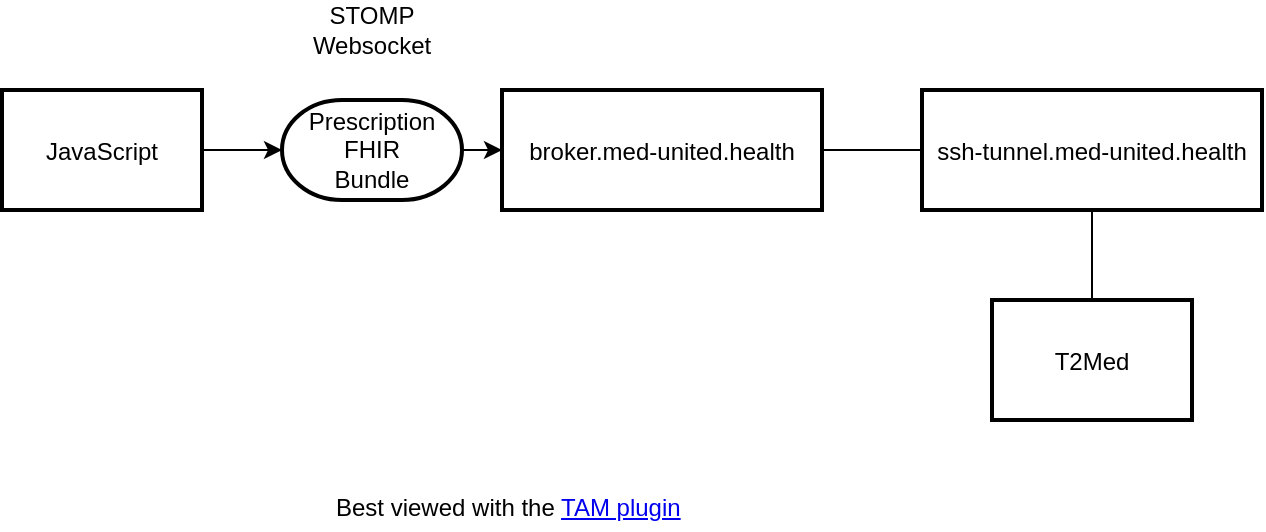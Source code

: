 <mxfile>
    <diagram id="xpJ1IFj-3WETZ-S4mUoF" name="Broker-Architecture-Intermediate">
        <mxGraphModel dx="1174" dy="737" grid="1" gridSize="10" guides="1" tooltips="1" connect="1" arrows="1" fold="1" page="1" pageScale="1" pageWidth="827" pageHeight="1169" math="0" shadow="0">
            <root>
                <mxCell id="UWrDj3MPaWQ7CIc1GjLB-0"/>
                <mxCell id="UWrDj3MPaWQ7CIc1GjLB-1" parent="UWrDj3MPaWQ7CIc1GjLB-0"/>
                <mxCell id="UWrDj3MPaWQ7CIc1GjLB-5" style="edgeStyle=none;html=1;entryX=0;entryY=0.5;entryDx=0;entryDy=0;" edge="1" parent="UWrDj3MPaWQ7CIc1GjLB-1" source="UWrDj3MPaWQ7CIc1GjLB-2" target="UWrDj3MPaWQ7CIc1GjLB-4">
                    <mxGeometry relative="1" as="geometry"/>
                </mxCell>
                <mxCell id="UWrDj3MPaWQ7CIc1GjLB-2" value="JavaScript" style="shape=agent;offsetSize=8;strokeWidth=2;" vertex="1" parent="UWrDj3MPaWQ7CIc1GjLB-1">
                    <mxGeometry x="100" y="345" width="100" height="60" as="geometry"/>
                </mxCell>
                <mxCell id="kcAPsAmAzuX5hu00ooaY-0" value="Best viewed with the &lt;a href=&quot;https://github.com/ariel-bentu/tam-drawio&quot;&gt;TAM plugin&lt;/a&gt;" style="text;html=1;shape=tamPluginMissing;" vertex="1" connectable="0" parent="UWrDj3MPaWQ7CIc1GjLB-1">
                    <mxGeometry x="265" y="540" width="200" height="25" as="geometry"/>
                </mxCell>
                <mxCell id="UWrDj3MPaWQ7CIc1GjLB-3" value="broker.med-united.health" style="shape=agent;offsetSize=8;strokeWidth=2;" vertex="1" parent="UWrDj3MPaWQ7CIc1GjLB-1">
                    <mxGeometry x="350" y="345" width="160" height="60" as="geometry"/>
                </mxCell>
                <mxCell id="UWrDj3MPaWQ7CIc1GjLB-6" style="edgeStyle=none;html=1;entryX=0;entryY=0.5;entryDx=0;entryDy=0;" edge="1" parent="UWrDj3MPaWQ7CIc1GjLB-1" source="UWrDj3MPaWQ7CIc1GjLB-4" target="UWrDj3MPaWQ7CIc1GjLB-3">
                    <mxGeometry relative="1" as="geometry"/>
                </mxCell>
                <mxCell id="UWrDj3MPaWQ7CIc1GjLB-4" value="Prescription&lt;br&gt;FHIR&lt;br&gt;Bundle" style="rounded=1;whiteSpace=wrap;html=1;arcSize=60;strokeWidth=2;" vertex="1" parent="UWrDj3MPaWQ7CIc1GjLB-1">
                    <mxGeometry x="240" y="350" width="90" height="50" as="geometry"/>
                </mxCell>
                <mxCell id="UWrDj3MPaWQ7CIc1GjLB-7" value="STOMP&lt;br&gt;Websocket" style="text;html=1;strokeColor=none;fillColor=none;align=center;verticalAlign=middle;whiteSpace=wrap;rounded=0;" vertex="1" parent="UWrDj3MPaWQ7CIc1GjLB-1">
                    <mxGeometry x="255" y="300" width="60" height="30" as="geometry"/>
                </mxCell>
                <mxCell id="kcAPsAmAzuX5hu00ooaY-1" value="ssh-tunnel.med-united.health" style="shape=agent;offsetSize=8;strokeWidth=2;" vertex="1" parent="UWrDj3MPaWQ7CIc1GjLB-1">
                    <mxGeometry x="560" y="345" width="170" height="60" as="geometry"/>
                </mxCell>
                <mxCell id="kcAPsAmAzuX5hu00ooaY-2" value="" style="shape=useedge;endArrow=none;edgeStyle=none;useSignPosition=up;useSignDirection=none;exitX=1;exitY=0.5;exitDx=0;exitDy=0;entryX=0;entryY=0.5;entryDx=0;entryDy=0;" edge="1" parent="UWrDj3MPaWQ7CIc1GjLB-1" source="UWrDj3MPaWQ7CIc1GjLB-3" target="kcAPsAmAzuX5hu00ooaY-1">
                    <mxGeometry width="160" relative="1" as="geometry">
                        <mxPoint x="550" y="380" as="sourcePoint"/>
                        <mxPoint x="580" y="375" as="targetPoint"/>
                    </mxGeometry>
                </mxCell>
                <mxCell id="ZQi5b4fp-CDZLSvtoQo2-0" value="T2Med" style="shape=agent;offsetSize=8;strokeWidth=2;" vertex="1" parent="UWrDj3MPaWQ7CIc1GjLB-1">
                    <mxGeometry x="595" y="450" width="100" height="60" as="geometry"/>
                </mxCell>
                <mxCell id="ZQi5b4fp-CDZLSvtoQo2-1" value="" style="shape=useedge;vertical=true;edgeStyle=none;endArrow=none;useSignPosition=left;useSignDirection=none;entryX=0.5;entryY=1;entryDx=0;entryDy=0;exitX=0.5;exitY=0;exitDx=0;exitDy=0;" edge="1" parent="UWrDj3MPaWQ7CIc1GjLB-1" source="ZQi5b4fp-CDZLSvtoQo2-0" target="kcAPsAmAzuX5hu00ooaY-1">
                    <mxGeometry height="160" relative="1" as="geometry">
                        <mxPoint x="650" y="590" as="sourcePoint"/>
                        <mxPoint x="650" y="430" as="targetPoint"/>
                    </mxGeometry>
                </mxCell>
            </root>
        </mxGraphModel>
    </diagram>
    <diagram id="uA7LgonhxrNs00KxUhxP" name="Broker-Architecture-Final">
        <mxGraphModel dx="1174" dy="737" grid="1" gridSize="10" guides="1" tooltips="1" connect="1" arrows="1" fold="1" page="1" pageScale="1" pageWidth="827" pageHeight="1169" math="0" shadow="0">
            <root>
                <mxCell id="2xtV3bb1l8mE2X_jPRqX-0"/>
                <mxCell id="2xtV3bb1l8mE2X_jPRqX-1" parent="2xtV3bb1l8mE2X_jPRqX-0"/>
                <mxCell id="2xtV3bb1l8mE2X_jPRqX-2" value="Care Giver" style="shape=actor;horizontalLabelPosition=right;align=left;labelPosition=right;strokeWidth=2;" vertex="1" parent="2xtV3bb1l8mE2X_jPRqX-1">
                    <mxGeometry x="110" y="310" width="35" height="50" as="geometry"/>
                </mxCell>
                <mxCell id="_XhprzY51pRQ2SSBy3AX-0" value="Best viewed with the &lt;a href=&quot;https://github.com/ariel-bentu/tam-drawio&quot;&gt;TAM plugin&lt;/a&gt;" style="text;html=1;shape=tamPluginMissing;" vertex="1" connectable="0" parent="2xtV3bb1l8mE2X_jPRqX-1">
                    <mxGeometry x="300" y="985" width="200" height="25" as="geometry"/>
                </mxCell>
                <mxCell id="2xtV3bb1l8mE2X_jPRqX-3" value="care.med-united.health" style="shape=agent;offsetSize=8;strokeWidth=2;verticalAlign=top;" vertex="1" parent="2xtV3bb1l8mE2X_jPRqX-1">
                    <mxGeometry x="220" y="305" width="170" height="60" as="geometry"/>
                </mxCell>
                <mxCell id="2xtV3bb1l8mE2X_jPRqX-4" value="" style="shape=useedge;endArrow=none;edgeStyle=none;useSignPosition=up;useSignDirection=none;exitX=1;exitY=0.25;exitDx=0;exitDy=0;entryX=0;entryY=0.25;entryDx=0;entryDy=0;" edge="1" parent="2xtV3bb1l8mE2X_jPRqX-1" source="2xtV3bb1l8mE2X_jPRqX-2" target="2xtV3bb1l8mE2X_jPRqX-3">
                    <mxGeometry width="160" relative="1" as="geometry">
                        <mxPoint x="180" y="280" as="sourcePoint"/>
                        <mxPoint x="340" y="280" as="targetPoint"/>
                    </mxGeometry>
                </mxCell>
                <mxCell id="2xtV3bb1l8mE2X_jPRqX-5" value="stomp.med-united.health" style="shape=agent;offsetSize=8;strokeWidth=2;verticalAlign=top;" vertex="1" parent="2xtV3bb1l8mE2X_jPRqX-1">
                    <mxGeometry x="430" y="302.5" width="170" height="107.5" as="geometry"/>
                </mxCell>
                <mxCell id="2xtV3bb1l8mE2X_jPRqX-6" value="" style="shape=useedge;endArrow=none;edgeStyle=none;useSignPosition=up;useSignDirection=none;entryX=0;entryY=0.5;entryDx=0;entryDy=0;" edge="1" parent="2xtV3bb1l8mE2X_jPRqX-1" source="2xtV3bb1l8mE2X_jPRqX-3" target="2xtV3bb1l8mE2X_jPRqX-5">
                    <mxGeometry width="160" relative="1" as="geometry">
                        <mxPoint x="390" y="335" as="sourcePoint"/>
                        <mxPoint x="550" y="335" as="targetPoint"/>
                    </mxGeometry>
                </mxCell>
                <mxCell id="2xtV3bb1l8mE2X_jPRqX-7" value="StompPrescriptionSender" style="shape=agent;offsetSize=8;strokeWidth=2;" vertex="1" parent="2xtV3bb1l8mE2X_jPRqX-1">
                    <mxGeometry x="230" y="330" width="150" height="30" as="geometry"/>
                </mxCell>
                <mxCell id="_XhprzY51pRQ2SSBy3AX-1" value="WebSocket" style="text;html=1;strokeColor=none;fillColor=none;align=center;verticalAlign=middle;whiteSpace=wrap;rounded=0;" vertex="1" parent="2xtV3bb1l8mE2X_jPRqX-1">
                    <mxGeometry x="160" y="275" width="60" height="30" as="geometry"/>
                </mxCell>
                <mxCell id="_XhprzY51pRQ2SSBy3AX-2" value="WebSocket" style="text;html=1;strokeColor=none;fillColor=none;align=center;verticalAlign=middle;whiteSpace=wrap;rounded=0;" vertex="1" parent="2xtV3bb1l8mE2X_jPRqX-1">
                    <mxGeometry x="390" y="270" width="60" height="30" as="geometry"/>
                </mxCell>
                <mxCell id="_XhprzY51pRQ2SSBy3AX-3" value="https://stomp.github.io/stomp-specification-1.2.html" style="text;html=1;strokeColor=none;fillColor=none;align=center;verticalAlign=middle;whiteSpace=wrap;rounded=0;" vertex="1" parent="2xtV3bb1l8mE2X_jPRqX-1">
                    <mxGeometry x="430" y="230" width="290" height="30" as="geometry"/>
                </mxCell>
                <mxCell id="_XhprzY51pRQ2SSBy3AX-5" value="JWTWebSocketValidator" style="shape=agent;offsetSize=8;strokeWidth=2;" vertex="1" parent="2xtV3bb1l8mE2X_jPRqX-1">
                    <mxGeometry x="445" y="327.5" width="140" height="30" as="geometry"/>
                </mxCell>
                <mxCell id="_XhprzY51pRQ2SSBy3AX-6" value="broker.med-united.health" style="shape=agent;offsetSize=8;strokeWidth=2;" vertex="1" parent="2xtV3bb1l8mE2X_jPRqX-1">
                    <mxGeometry x="650" y="307.5" width="150" height="60" as="geometry"/>
                </mxCell>
                <mxCell id="_XhprzY51pRQ2SSBy3AX-7" value="" style="shape=useedge;endArrow=none;edgeStyle=none;useSignPosition=up;useSignDirection=none;exitX=1;exitY=0.5;exitDx=0;exitDy=0;entryX=0;entryY=0.5;entryDx=0;entryDy=0;" edge="1" parent="2xtV3bb1l8mE2X_jPRqX-1" source="2xtV3bb1l8mE2X_jPRqX-5" target="_XhprzY51pRQ2SSBy3AX-6">
                    <mxGeometry width="160" relative="1" as="geometry">
                        <mxPoint x="600" y="360" as="sourcePoint"/>
                        <mxPoint x="760" y="360" as="targetPoint"/>
                    </mxGeometry>
                </mxCell>
                <mxCell id="_XhprzY51pRQ2SSBy3AX-8" value="SSL Certificate" style="rounded=1;whiteSpace=wrap;html=1;arcSize=60;strokeWidth=2;" vertex="1" parent="2xtV3bb1l8mE2X_jPRqX-1">
                    <mxGeometry x="470" y="370" width="90" height="30" as="geometry"/>
                </mxCell>
                <mxCell id="_XhprzY51pRQ2SSBy3AX-10" style="edgeStyle=none;html=1;" edge="1" parent="2xtV3bb1l8mE2X_jPRqX-1" source="_XhprzY51pRQ2SSBy3AX-9" target="_XhprzY51pRQ2SSBy3AX-8">
                    <mxGeometry relative="1" as="geometry"/>
                </mxCell>
                <mxCell id="_XhprzY51pRQ2SSBy3AX-9" value="cert-manager" style="shape=agent;offsetSize=8;strokeWidth=2;" vertex="1" parent="2xtV3bb1l8mE2X_jPRqX-1">
                    <mxGeometry x="465" y="450" width="100" height="40" as="geometry"/>
                </mxCell>
                <mxCell id="_XhprzY51pRQ2SSBy3AX-11" value="https://activemq.apache.org/components/artemis/documentation/latest/security.html#dual-authentication" style="text;html=1;strokeColor=none;fillColor=none;align=center;verticalAlign=middle;whiteSpace=wrap;rounded=0;" vertex="1" parent="2xtV3bb1l8mE2X_jPRqX-1">
                    <mxGeometry x="190" y="500" width="570" height="30" as="geometry"/>
                </mxCell>
                <mxCell id="_XhprzY51pRQ2SSBy3AX-12" value="" style="endArrow=none;dashed=1;html=1;dashPattern=1 3;strokeWidth=2;" edge="1" parent="2xtV3bb1l8mE2X_jPRqX-1" source="_XhprzY51pRQ2SSBy3AX-11">
                    <mxGeometry width="50" height="50" relative="1" as="geometry">
                        <mxPoint x="610" y="520" as="sourcePoint"/>
                        <mxPoint x="620" y="370" as="targetPoint"/>
                        <Array as="points">
                            <mxPoint x="610" y="500"/>
                        </Array>
                    </mxGeometry>
                </mxCell>
                <mxCell id="_XhprzY51pRQ2SSBy3AX-13" value="https://kubernetes.io/docs/concepts/configuration/secret/#using-secrets-as-files-from-a-pod" style="text;html=1;strokeColor=none;fillColor=none;align=center;verticalAlign=middle;whiteSpace=wrap;rounded=0;" vertex="1" parent="2xtV3bb1l8mE2X_jPRqX-1">
                    <mxGeometry x="10" y="420" width="490" height="30" as="geometry"/>
                </mxCell>
                <mxCell id="_XhprzY51pRQ2SSBy3AX-14" value="" style="endArrow=none;dashed=1;html=1;dashPattern=1 3;strokeWidth=2;entryX=0;entryY=0.5;entryDx=0;entryDy=0;" edge="1" parent="2xtV3bb1l8mE2X_jPRqX-1" source="_XhprzY51pRQ2SSBy3AX-13" target="_XhprzY51pRQ2SSBy3AX-8">
                    <mxGeometry width="50" height="50" relative="1" as="geometry">
                        <mxPoint x="280" y="490" as="sourcePoint"/>
                        <mxPoint x="330" y="440" as="targetPoint"/>
                    </mxGeometry>
                </mxCell>
                <mxCell id="_XhprzY51pRQ2SSBy3AX-15" value="ssh-tunnel.med-united.health" style="shape=agent;offsetSize=8;strokeWidth=2;verticalAlign=top;" vertex="1" parent="2xtV3bb1l8mE2X_jPRqX-1">
                    <mxGeometry x="480" y="570" width="320" height="150" as="geometry"/>
                </mxCell>
                <mxCell id="QbpK2SY0UGaYb3rXsjuN-0" value="" style="shape=useedge;vertical=true;edgeStyle=none;endArrow=none;useSignPosition=left;useSignDirection=none;entryX=0.867;entryY=1.042;entryDx=0;entryDy=0;entryPerimeter=0;exitX=0.921;exitY=0.002;exitDx=0;exitDy=0;exitPerimeter=0;" edge="1" parent="2xtV3bb1l8mE2X_jPRqX-1" source="_XhprzY51pRQ2SSBy3AX-15" target="_XhprzY51pRQ2SSBy3AX-6">
                    <mxGeometry height="160" relative="1" as="geometry">
                        <mxPoint x="780" y="610" as="sourcePoint"/>
                        <mxPoint x="780" y="450" as="targetPoint"/>
                    </mxGeometry>
                </mxCell>
                <mxCell id="QbpK2SY0UGaYb3rXsjuN-1" value="https://quarkus.io/guides/jms#artemis-jms" style="text;html=1;strokeColor=none;fillColor=none;align=center;verticalAlign=middle;whiteSpace=wrap;rounded=0;" vertex="1" parent="2xtV3bb1l8mE2X_jPRqX-1">
                    <mxGeometry x="530" y="180" width="260" height="30" as="geometry"/>
                </mxCell>
                <mxCell id="QbpK2SY0UGaYb3rXsjuN-2" value="" style="endArrow=none;dashed=1;html=1;dashPattern=1 3;strokeWidth=2;entryX=0.5;entryY=1;entryDx=0;entryDy=0;" edge="1" parent="2xtV3bb1l8mE2X_jPRqX-1" target="QbpK2SY0UGaYb3rXsjuN-1">
                    <mxGeometry width="50" height="50" relative="1" as="geometry">
                        <mxPoint x="630" y="350" as="sourcePoint"/>
                        <mxPoint x="770" y="270" as="targetPoint"/>
                    </mxGeometry>
                </mxCell>
                <mxCell id="QbpK2SY0UGaYb3rXsjuN-3" value="" style="endArrow=none;dashed=1;html=1;dashPattern=1 3;strokeWidth=2;entryX=0.5;entryY=1;entryDx=0;entryDy=0;" edge="1" parent="2xtV3bb1l8mE2X_jPRqX-1" target="QbpK2SY0UGaYb3rXsjuN-1">
                    <mxGeometry width="50" height="50" relative="1" as="geometry">
                        <mxPoint x="780" y="460" as="sourcePoint"/>
                        <mxPoint x="810" y="380" as="targetPoint"/>
                    </mxGeometry>
                </mxCell>
                <mxCell id="QbpK2SY0UGaYb3rXsjuN-4" value="ReadMessagesSentToPublicKeyFingerprint" style="shape=agent;offsetSize=8;strokeWidth=2;" vertex="1" parent="2xtV3bb1l8mE2X_jPRqX-1">
                    <mxGeometry x="505" y="600" width="270" height="50" as="geometry"/>
                </mxCell>
                <mxCell id="QbpK2SY0UGaYb3rXsjuN-5" value="T2MedTranslator" style="shape=agent;offsetSize=8;strokeWidth=2;" vertex="1" parent="2xtV3bb1l8mE2X_jPRqX-1">
                    <mxGeometry x="505" y="680" width="275" height="30" as="geometry"/>
                </mxCell>
                <mxCell id="QbpK2SY0UGaYb3rXsjuN-6" value="" style="shape=useedge;vertical=true;edgeStyle=none;endArrow=none;useSignPosition=left;useSignDirection=none;entryX=0.5;entryY=1;entryDx=0;entryDy=0;exitX=0.5;exitY=0;exitDx=0;exitDy=0;" edge="1" parent="2xtV3bb1l8mE2X_jPRqX-1" source="QbpK2SY0UGaYb3rXsjuN-5" target="QbpK2SY0UGaYb3rXsjuN-4">
                    <mxGeometry height="160" relative="1" as="geometry">
                        <mxPoint x="630" y="830" as="sourcePoint"/>
                        <mxPoint x="630" y="670" as="targetPoint"/>
                    </mxGeometry>
                </mxCell>
                <mxCell id="QbpK2SY0UGaYb3rXsjuN-8" value="PVS (t2med)" style="shape=agent;offsetSize=8;strokeWidth=2;" vertex="1" parent="2xtV3bb1l8mE2X_jPRqX-1">
                    <mxGeometry x="590" y="915" width="100" height="40" as="geometry"/>
                </mxCell>
                <mxCell id="QbpK2SY0UGaYb3rXsjuN-9" value="ssh" style="shape=agent;offsetSize=8;strokeWidth=2;" vertex="1" parent="2xtV3bb1l8mE2X_jPRqX-1">
                    <mxGeometry x="590" y="845" width="100" height="30" as="geometry"/>
                </mxCell>
                <mxCell id="QbpK2SY0UGaYb3rXsjuN-11" value="" style="shape=useedge;vertical=true;edgeStyle=none;endArrow=none;useSignPosition=left;useSignDirection=none;entryX=0.5;entryY=1;entryDx=0;entryDy=0;exitX=0.5;exitY=0;exitDx=0;exitDy=0;" edge="1" parent="2xtV3bb1l8mE2X_jPRqX-1" source="QbpK2SY0UGaYb3rXsjuN-8" target="QbpK2SY0UGaYb3rXsjuN-9">
                    <mxGeometry height="160" relative="1" as="geometry">
                        <mxPoint x="660" y="1095" as="sourcePoint"/>
                        <mxPoint x="660" y="935" as="targetPoint"/>
                    </mxGeometry>
                </mxCell>
                <mxCell id="QbpK2SY0UGaYb3rXsjuN-12" value="https://github.com/apache/mina-sshd/blob/master/sshd-core/src/main/java/org/apache/sshd/server/auth/pubkey/PublickeyAuthenticator.java" style="text;html=1;strokeColor=none;fillColor=none;align=center;verticalAlign=middle;whiteSpace=wrap;rounded=0;" vertex="1" parent="2xtV3bb1l8mE2X_jPRqX-1">
                    <mxGeometry x="90" y="590" width="304" height="30" as="geometry"/>
                </mxCell>
                <mxCell id="QbpK2SY0UGaYb3rXsjuN-13" value="" style="endArrow=none;dashed=1;html=1;dashPattern=1 3;strokeWidth=2;entryX=0;entryY=0.5;entryDx=0;entryDy=0;exitX=1;exitY=0.5;exitDx=0;exitDy=0;" edge="1" parent="2xtV3bb1l8mE2X_jPRqX-1" source="QbpK2SY0UGaYb3rXsjuN-12" target="QbpK2SY0UGaYb3rXsjuN-4">
                    <mxGeometry width="50" height="50" relative="1" as="geometry">
                        <mxPoint x="420" y="670" as="sourcePoint"/>
                        <mxPoint x="470" y="620" as="targetPoint"/>
                    </mxGeometry>
                </mxCell>
                <mxCell id="QbpK2SY0UGaYb3rXsjuN-15" style="edgeStyle=none;html=1;" edge="1" parent="2xtV3bb1l8mE2X_jPRqX-1" source="QbpK2SY0UGaYb3rXsjuN-14" target="QbpK2SY0UGaYb3rXsjuN-9">
                    <mxGeometry relative="1" as="geometry"/>
                </mxCell>
                <mxCell id="QbpK2SY0UGaYb3rXsjuN-14" value="public key" style="rounded=1;whiteSpace=wrap;html=1;arcSize=60;strokeWidth=2;" vertex="1" parent="2xtV3bb1l8mE2X_jPRqX-1">
                    <mxGeometry x="450" y="840" width="90" height="40" as="geometry"/>
                </mxCell>
                <mxCell id="QbpK2SY0UGaYb3rXsjuN-16" value="Kubernetes Load Balancer" style="shape=agent;offsetSize=8;strokeWidth=2;" vertex="1" parent="2xtV3bb1l8mE2X_jPRqX-1">
                    <mxGeometry x="480" y="750" width="320" height="50" as="geometry"/>
                </mxCell>
                <mxCell id="QbpK2SY0UGaYb3rXsjuN-17" value="" style="shape=useedge;vertical=true;edgeStyle=none;endArrow=none;useSignPosition=left;useSignDirection=none;entryX=0.5;entryY=1;entryDx=0;entryDy=0;exitX=0.5;exitY=0;exitDx=0;exitDy=0;" edge="1" parent="2xtV3bb1l8mE2X_jPRqX-1" source="QbpK2SY0UGaYb3rXsjuN-9" target="QbpK2SY0UGaYb3rXsjuN-16">
                    <mxGeometry height="160" relative="1" as="geometry">
                        <mxPoint x="650" y="990" as="sourcePoint"/>
                        <mxPoint x="650" y="830" as="targetPoint"/>
                    </mxGeometry>
                </mxCell>
                <mxCell id="QbpK2SY0UGaYb3rXsjuN-18" value="" style="shape=useedge;vertical=true;edgeStyle=none;endArrow=none;useSignPosition=left;useSignDirection=none;entryX=0.5;entryY=1;entryDx=0;entryDy=0;exitX=0.5;exitY=0;exitDx=0;exitDy=0;" edge="1" parent="2xtV3bb1l8mE2X_jPRqX-1" source="QbpK2SY0UGaYb3rXsjuN-16" target="_XhprzY51pRQ2SSBy3AX-15">
                    <mxGeometry height="160" relative="1" as="geometry">
                        <mxPoint x="660" y="890" as="sourcePoint"/>
                        <mxPoint x="660" y="730" as="targetPoint"/>
                    </mxGeometry>
                </mxCell>
                <mxCell id="QbpK2SY0UGaYb3rXsjuN-19" value="https://blog.lapw.at/how-to-enable-ssh-into-a-kubernetes-pod/#create-the-service" style="text;html=1;strokeColor=none;fillColor=none;align=center;verticalAlign=middle;whiteSpace=wrap;rounded=0;" vertex="1" parent="2xtV3bb1l8mE2X_jPRqX-1">
                    <mxGeometry y="730" width="440" height="30" as="geometry"/>
                </mxCell>
                <mxCell id="QbpK2SY0UGaYb3rXsjuN-20" value="" style="endArrow=none;dashed=1;html=1;dashPattern=1 3;strokeWidth=2;entryX=0.5;entryY=1;entryDx=0;entryDy=0;exitX=0;exitY=0.5;exitDx=0;exitDy=0;" edge="1" parent="2xtV3bb1l8mE2X_jPRqX-1" source="QbpK2SY0UGaYb3rXsjuN-16" target="QbpK2SY0UGaYb3rXsjuN-19">
                    <mxGeometry width="50" height="50" relative="1" as="geometry">
                        <mxPoint x="390" y="850" as="sourcePoint"/>
                        <mxPoint x="440" y="800" as="targetPoint"/>
                    </mxGeometry>
                </mxCell>
                <mxCell id="QbpK2SY0UGaYb3rXsjuN-21" value="fhir.med-united.health" style="shape=agent;offsetSize=8;strokeWidth=2;verticalAlign=top;" vertex="1" parent="2xtV3bb1l8mE2X_jPRqX-1">
                    <mxGeometry x="212" y="100" width="186" height="130" as="geometry"/>
                </mxCell>
                <mxCell id="QbpK2SY0UGaYb3rXsjuN-22" value="Pratitioner" style="rounded=1;whiteSpace=wrap;html=1;arcSize=37;strokeWidth=2;verticalAlign=top;" vertex="1" parent="2xtV3bb1l8mE2X_jPRqX-1">
                    <mxGeometry x="227" y="130" width="156" height="80" as="geometry"/>
                </mxCell>
                <mxCell id="QbpK2SY0UGaYb3rXsjuN-23" value="SSH Key Fingerprint" style="rounded=1;whiteSpace=wrap;html=1;arcSize=60;strokeWidth=2;" vertex="1" parent="2xtV3bb1l8mE2X_jPRqX-1">
                    <mxGeometry x="242" y="160" width="131" height="40" as="geometry"/>
                </mxCell>
                <mxCell id="QbpK2SY0UGaYb3rXsjuN-24" value="" style="shape=useedge;vertical=true;edgeStyle=none;endArrow=none;useSignPosition=left;useSignDirection=none;entryX=0.5;entryY=1;entryDx=0;entryDy=0;exitX=0.5;exitY=0;exitDx=0;exitDy=0;" edge="1" parent="2xtV3bb1l8mE2X_jPRqX-1" source="2xtV3bb1l8mE2X_jPRqX-3" target="QbpK2SY0UGaYb3rXsjuN-21">
                    <mxGeometry height="160" relative="1" as="geometry">
                        <mxPoint x="290" y="410" as="sourcePoint"/>
                        <mxPoint x="290" y="250" as="targetPoint"/>
                    </mxGeometry>
                </mxCell>
                <mxCell id="QbpK2SY0UGaYb3rXsjuN-25" value="FHIR Bundle" style="text;html=1;strokeColor=none;fillColor=none;align=center;verticalAlign=middle;whiteSpace=wrap;rounded=0;" vertex="1" parent="2xtV3bb1l8mE2X_jPRqX-1">
                    <mxGeometry x="370" y="365" width="60" height="30" as="geometry"/>
                </mxCell>
            </root>
        </mxGraphModel>
    </diagram>
    <diagram id="b7vLGrDr38fJcuF2maRj" name="SSH Tunnel">
        <mxGraphModel dx="1174" dy="737" grid="1" gridSize="10" guides="1" tooltips="1" connect="1" arrows="1" fold="1" page="1" pageScale="1" pageWidth="827" pageHeight="1169" math="0" shadow="0">
            <root>
                <mxCell id="FrQP9MEczs1_0JeC1-e6-0"/>
                <mxCell id="FrQP9MEczs1_0JeC1-e6-1" parent="FrQP9MEczs1_0JeC1-e6-0"/>
                <mxCell id="FrQP9MEczs1_0JeC1-e6-2" value="Server&#10;in Intranet&#10;intra-server" style="shape=agent;offsetSize=8;strokeWidth=2;fillColor=#d5e8d4;strokeColor=#82b366;" vertex="1" parent="FrQP9MEczs1_0JeC1-e6-1">
                    <mxGeometry x="490" y="405" width="100" height="60" as="geometry"/>
                </mxCell>
                <mxCell id="ZlISWqWngD0J0ehDpe_b-0" value="Best viewed with the &lt;a href=&quot;https://github.com/ariel-bentu/tam-drawio&quot;&gt;TAM plugin&lt;/a&gt;" style="text;html=1;shape=tamPluginMissing;" vertex="1" connectable="0" parent="FrQP9MEczs1_0JeC1-e6-1">
                    <mxGeometry x="250" y="600" width="200" height="25" as="geometry"/>
                </mxCell>
                <mxCell id="FrQP9MEczs1_0JeC1-e6-3" value="Server in the&#10;Internet" style="shape=agent;offsetSize=8;strokeWidth=2;" vertex="1" parent="FrQP9MEczs1_0JeC1-e6-1">
                    <mxGeometry x="220" y="70" width="100" height="60" as="geometry"/>
                </mxCell>
                <mxCell id="FrQP9MEczs1_0JeC1-e6-4" value="" style="endArrow=none;dashed=1;html=1;dashPattern=1 3;strokeWidth=2;" edge="1" parent="FrQP9MEczs1_0JeC1-e6-1">
                    <mxGeometry width="50" height="50" relative="1" as="geometry">
                        <mxPoint x="40" y="270" as="sourcePoint"/>
                        <mxPoint x="820" y="270" as="targetPoint"/>
                    </mxGeometry>
                </mxCell>
                <mxCell id="FrQP9MEczs1_0JeC1-e6-5" value="SSH" style="shape=agent;offsetSize=8;strokeWidth=2;" vertex="1" parent="FrQP9MEczs1_0JeC1-e6-1">
                    <mxGeometry x="220" y="340" width="100" height="35" as="geometry"/>
                </mxCell>
                <mxCell id="FrQP9MEczs1_0JeC1-e6-6" value="" style="rounded=1;shape=useedge;edgeStyle=elbowEdgeStyle;elbow=horizontal;endArrow=none;useSignPosition=left;useSignDirection=none;entryX=1;entryY=0.5;entryDx=0;entryDy=0;exitX=0;exitY=0.5;exitDx=0;exitDy=0;" edge="1" parent="FrQP9MEczs1_0JeC1-e6-1" source="FrQP9MEczs1_0JeC1-e6-2" target="FrQP9MEczs1_0JeC1-e6-5">
                    <mxGeometry width="160" height="70" relative="1" as="geometry">
                        <mxPoint x="380" y="440" as="sourcePoint"/>
                        <mxPoint x="540" y="370" as="targetPoint"/>
                    </mxGeometry>
                </mxCell>
                <mxCell id="FrQP9MEczs1_0JeC1-e6-7" value="" style="shape=useedge;vertical=true;edgeStyle=none;endArrow=none;useSignPosition=left;useSignDirection=none;entryX=0.5;entryY=1;entryDx=0;entryDy=0;exitX=0.5;exitY=0;exitDx=0;exitDy=0;" edge="1" parent="FrQP9MEczs1_0JeC1-e6-1" source="FrQP9MEczs1_0JeC1-e6-5" target="FrQP9MEczs1_0JeC1-e6-3">
                    <mxGeometry height="160" relative="1" as="geometry">
                        <mxPoint x="260" y="370" as="sourcePoint"/>
                        <mxPoint x="260" y="210" as="targetPoint"/>
                    </mxGeometry>
                </mxCell>
                <mxCell id="FrQP9MEczs1_0JeC1-e6-8" value="Server in Intranet Client" style="shape=agent;offsetSize=8;strokeWidth=2;fillColor=#d5e8d4;strokeColor=#82b366;" vertex="1" parent="FrQP9MEczs1_0JeC1-e6-1">
                    <mxGeometry x="460" y="70" width="160" height="60" as="geometry"/>
                </mxCell>
                <mxCell id="FrQP9MEczs1_0JeC1-e6-9" value="" style="shape=useedge;endArrow=none;edgeStyle=none;useSignPosition=up;useSignDirection=none;exitX=1;exitY=0.5;exitDx=0;exitDy=0;entryX=0;entryY=0.5;entryDx=0;entryDy=0;" edge="1" parent="FrQP9MEczs1_0JeC1-e6-1" source="FrQP9MEczs1_0JeC1-e6-3" target="FrQP9MEczs1_0JeC1-e6-8">
                    <mxGeometry width="160" relative="1" as="geometry">
                        <mxPoint x="350" y="110" as="sourcePoint"/>
                        <mxPoint x="510" y="110" as="targetPoint"/>
                    </mxGeometry>
                </mxCell>
                <mxCell id="FrQP9MEczs1_0JeC1-e6-10" value="Connected" style="shape=agent;offsetSize=8;strokeWidth=2;fillColor=#d5e8d4;strokeColor=#82b366;" vertex="1" parent="FrQP9MEczs1_0JeC1-e6-1">
                    <mxGeometry x="30" y="530" width="100" height="40" as="geometry"/>
                </mxCell>
                <mxCell id="FrQP9MEczs1_0JeC1-e6-11" value="ssh -o StrictHostKeyChecking=no -o GlobalKnownHostsFile=/dev/null -o UserKnownHostsFile=/dev/null -R 127.0.0.1:8443:intra-server:443 manuel@localhost" style="text;html=1;strokeColor=none;fillColor=none;align=center;verticalAlign=middle;whiteSpace=wrap;rounded=0;" vertex="1" parent="FrQP9MEczs1_0JeC1-e6-1">
                    <mxGeometry x="100" y="430" width="600" height="130" as="geometry"/>
                </mxCell>
                <mxCell id="FrQP9MEczs1_0JeC1-e6-12" value="Port: 443" style="text;html=1;strokeColor=none;fillColor=none;align=center;verticalAlign=middle;whiteSpace=wrap;rounded=0;" vertex="1" parent="FrQP9MEczs1_0JeC1-e6-1">
                    <mxGeometry x="420" y="380" width="60" height="30" as="geometry"/>
                </mxCell>
                <mxCell id="FrQP9MEczs1_0JeC1-e6-13" value="Port: 8443" style="text;html=1;strokeColor=none;fillColor=none;align=center;verticalAlign=middle;whiteSpace=wrap;rounded=0;" vertex="1" parent="FrQP9MEczs1_0JeC1-e6-1">
                    <mxGeometry x="360" y="60" width="60" height="30" as="geometry"/>
                </mxCell>
            </root>
        </mxGraphModel>
    </diagram>
    <diagram id="a2F593IjR46NP9TueuO_" name="broker">
        <mxGraphModel dx="1011" dy="737" grid="1" gridSize="10" guides="1" tooltips="1" connect="1" arrows="1" fold="1" page="1" pageScale="1" pageWidth="827" pageHeight="1169" math="0" shadow="0">
            <root>
                <mxCell id="k3uMl7guRk-RYH5lTrAl-0"/>
                <mxCell id="k3uMl7guRk-RYH5lTrAl-1" parent="k3uMl7guRk-RYH5lTrAl-0"/>
                <mxCell id="k3uMl7guRk-RYH5lTrAl-2" value="Doctor" style="shape=actor;horizontalLabelPosition=right;align=left;labelPosition=right;strokeWidth=2;" parent="k3uMl7guRk-RYH5lTrAl-1" vertex="1">
                    <mxGeometry x="982.5" y="400" width="35" height="50" as="geometry"/>
                </mxCell>
                <mxCell id="0.1" value="Best viewed with the &lt;a href=&quot;https://github.com/ariel-bentu/tam-drawio&quot;&gt;TAM plugin&lt;/a&gt;" style="text;html=1;shape=tamPluginMissing;" parent="k3uMl7guRk-RYH5lTrAl-1" vertex="1" connectable="0">
                    <mxGeometry x="515" y="520" width="200" height="25" as="geometry"/>
                </mxCell>
                <mxCell id="k3uMl7guRk-RYH5lTrAl-3" value="Nurse" style="shape=actor;horizontalLabelPosition=right;align=left;labelPosition=right;strokeWidth=2;" parent="k3uMl7guRk-RYH5lTrAl-1" vertex="1">
                    <mxGeometry x="40" y="260" width="35" height="50" as="geometry"/>
                </mxCell>
                <mxCell id="k3uMl7guRk-RYH5lTrAl-4" value="Pharmacy" style="shape=actor;horizontalLabelPosition=right;align=left;labelPosition=right;strokeWidth=2;" parent="k3uMl7guRk-RYH5lTrAl-1" vertex="1">
                    <mxGeometry x="40" y="350" width="35" height="50" as="geometry"/>
                </mxCell>
                <mxCell id="k3uMl7guRk-RYH5lTrAl-5" value="Patient" style="shape=actor;horizontalLabelPosition=right;align=left;labelPosition=right;strokeWidth=2;" parent="k3uMl7guRk-RYH5lTrAl-1" vertex="1">
                    <mxGeometry x="40" y="440" width="35" height="50" as="geometry"/>
                </mxCell>
                <mxCell id="k3uMl7guRk-RYH5lTrAl-6" value="broker.med-united.health" style="shape=agent;offsetSize=8;strokeWidth=2;" parent="k3uMl7guRk-RYH5lTrAl-1" vertex="1">
                    <mxGeometry x="530" y="255" width="160" height="220" as="geometry"/>
                </mxCell>
                <mxCell id="k3uMl7guRk-RYH5lTrAl-7" value="Browser&#10;care.med-united.health" style="shape=agent;offsetSize=8;strokeWidth=2;" parent="k3uMl7guRk-RYH5lTrAl-1" vertex="1">
                    <mxGeometry x="130" y="255" width="130" height="60" as="geometry"/>
                </mxCell>
                <mxCell id="k3uMl7guRk-RYH5lTrAl-8" value="stomp.med-united.health" style="shape=agent;offsetSize=8;strokeWidth=2;" parent="k3uMl7guRk-RYH5lTrAl-1" vertex="1">
                    <mxGeometry x="320" y="255" width="170" height="60" as="geometry"/>
                </mxCell>
                <mxCell id="k3uMl7guRk-RYH5lTrAl-9" value="" style="shape=useedge;endArrow=none;edgeStyle=none;useSignPosition=up;useSignDirection=none;exitX=1;exitY=0.5;exitDx=0;exitDy=0;entryX=0;entryY=0.5;entryDx=0;entryDy=0;" parent="k3uMl7guRk-RYH5lTrAl-1" source="k3uMl7guRk-RYH5lTrAl-3" target="k3uMl7guRk-RYH5lTrAl-7" edge="1">
                    <mxGeometry width="160" relative="1" as="geometry">
                        <mxPoint x="100" y="310" as="sourcePoint"/>
                        <mxPoint x="260" y="310" as="targetPoint"/>
                    </mxGeometry>
                </mxCell>
                <mxCell id="k3uMl7guRk-RYH5lTrAl-10" value="" style="shape=useedge;endArrow=none;edgeStyle=none;useSignPosition=up;useSignDirection=none;exitX=1;exitY=0.5;exitDx=0;exitDy=0;entryX=0;entryY=0.5;entryDx=0;entryDy=0;" parent="k3uMl7guRk-RYH5lTrAl-1" source="k3uMl7guRk-RYH5lTrAl-7" target="k3uMl7guRk-RYH5lTrAl-8" edge="1">
                    <mxGeometry width="160" relative="1" as="geometry">
                        <mxPoint x="350" y="330" as="sourcePoint"/>
                        <mxPoint x="510" y="330" as="targetPoint"/>
                    </mxGeometry>
                </mxCell>
                <mxCell id="k3uMl7guRk-RYH5lTrAl-11" value="" style="shape=useedge;endArrow=none;edgeStyle=none;useSignPosition=up;useSignDirection=none;exitX=1;exitY=0.5;exitDx=0;exitDy=0;entryX=0;entryY=0.146;entryDx=0;entryDy=0;entryPerimeter=0;" parent="k3uMl7guRk-RYH5lTrAl-1" source="k3uMl7guRk-RYH5lTrAl-8" target="k3uMl7guRk-RYH5lTrAl-6" edge="1">
                    <mxGeometry width="160" relative="1" as="geometry">
                        <mxPoint x="510" y="320" as="sourcePoint"/>
                        <mxPoint x="670" y="320" as="targetPoint"/>
                    </mxGeometry>
                </mxCell>
                <mxCell id="k3uMl7guRk-RYH5lTrAl-12" value="ActiveMQ" style="shape=agent;offsetSize=8;strokeWidth=2;" parent="k3uMl7guRk-RYH5lTrAl-1" vertex="1">
                    <mxGeometry x="560" y="280" width="100" height="60" as="geometry"/>
                </mxCell>
                <mxCell id="k3uMl7guRk-RYH5lTrAl-13" value="ssh-tunnel.med-united.health" style="shape=agent;offsetSize=8;strokeWidth=2;verticalAlign=top;" parent="k3uMl7guRk-RYH5lTrAl-1" vertex="1">
                    <mxGeometry x="740" y="280" width="170" height="80" as="geometry"/>
                </mxCell>
                <mxCell id="k3uMl7guRk-RYH5lTrAl-14" value="PVS" style="shape=agent;offsetSize=8;strokeWidth=2;" parent="k3uMl7guRk-RYH5lTrAl-1" vertex="1">
                    <mxGeometry x="1130" y="280" width="100" height="60" as="geometry"/>
                </mxCell>
                <mxCell id="k3uMl7guRk-RYH5lTrAl-16" value="" style="rounded=1;whiteSpace=wrap;html=1;fillColor=#f5f5f5;fontColor=#333333;strokeColor=#666666;dashed=1;" parent="k3uMl7guRk-RYH5lTrAl-1" vertex="1">
                    <mxGeometry x="940" y="280" width="120" height="60" as="geometry"/>
                </mxCell>
                <mxCell id="k3uMl7guRk-RYH5lTrAl-17" value="SSH Tunnel" style="rounded=0;whiteSpace=wrap;html=1;verticalAlign=middle;strokeWidth=2;" parent="k3uMl7guRk-RYH5lTrAl-1" vertex="1">
                    <mxGeometry x="960" y="286.25" width="80" height="47.5" as="geometry"/>
                </mxCell>
                <mxCell id="k3uMl7guRk-RYH5lTrAl-18" value="" style="shape=updateedge;endArrow=none;vertical=true;exitX=0.5;exitY=1;exitDx=0;exitDy=0;entryX=0.5;entryY=0;entryDx=0;entryDy=0;" parent="k3uMl7guRk-RYH5lTrAl-1" source="k3uMl7guRk-RYH5lTrAl-16" target="k3uMl7guRk-RYH5lTrAl-2" edge="1">
                    <mxGeometry width="30" height="80" relative="1" as="geometry">
                        <mxPoint x="995" y="380" as="sourcePoint"/>
                        <mxPoint x="995" y="460" as="targetPoint"/>
                    </mxGeometry>
                </mxCell>
                <mxCell id="k3uMl7guRk-RYH5lTrAl-19" value="" style="rounded=1;shape=useedge;edgeStyle=elbowEdgeStyle;elbow=horizontal;endArrow=none;useSignPosition=left;useSignDirection=none;entryX=0;entryY=0.75;entryDx=0;entryDy=0;exitX=1;exitY=0.25;exitDx=0;exitDy=0;" parent="k3uMl7guRk-RYH5lTrAl-1" source="k3uMl7guRk-RYH5lTrAl-2" target="k3uMl7guRk-RYH5lTrAl-14" edge="1">
                    <mxGeometry width="160" height="70" relative="1" as="geometry">
                        <mxPoint x="1070" y="420" as="sourcePoint"/>
                        <mxPoint x="1230" y="350" as="targetPoint"/>
                    </mxGeometry>
                </mxCell>
                <mxCell id="k3uMl7guRk-RYH5lTrAl-20" value="" style="shape=useedge;endArrow=none;edgeStyle=none;useSignPosition=up;useSignDirection=none;exitX=1;exitY=0.25;exitDx=0;exitDy=0;entryX=0;entryY=0.5;entryDx=0;entryDy=0;" parent="k3uMl7guRk-RYH5lTrAl-1" source="k3uMl7guRk-RYH5lTrAl-6" target="k3uMl7guRk-RYH5lTrAl-13" edge="1">
                    <mxGeometry width="160" relative="1" as="geometry">
                        <mxPoint x="700" y="320" as="sourcePoint"/>
                        <mxPoint x="860" y="320" as="targetPoint"/>
                    </mxGeometry>
                </mxCell>
                <mxCell id="k3uMl7guRk-RYH5lTrAl-21" value="" style="shape=useedge;endArrow=none;edgeStyle=none;useSignPosition=up;useSignDirection=none;exitX=1;exitY=0.5;exitDx=0;exitDy=0;entryX=0;entryY=0.5;entryDx=0;entryDy=0;dx=20;dy=0;" parent="k3uMl7guRk-RYH5lTrAl-1" source="k3uMl7guRk-RYH5lTrAl-13" target="k3uMl7guRk-RYH5lTrAl-17" edge="1">
                    <mxGeometry width="160" relative="1" as="geometry">
                        <mxPoint x="900" y="360" as="sourcePoint"/>
                        <mxPoint x="1060" y="360" as="targetPoint"/>
                    </mxGeometry>
                </mxCell>
                <mxCell id="k3uMl7guRk-RYH5lTrAl-22" value="" style="shape=useedge;endArrow=none;edgeStyle=none;useSignPosition=up;useSignDirection=none;exitX=1;exitY=0.5;exitDx=0;exitDy=0;entryX=0;entryY=0.5;entryDx=0;entryDy=0;" parent="k3uMl7guRk-RYH5lTrAl-1" source="k3uMl7guRk-RYH5lTrAl-17" target="k3uMl7guRk-RYH5lTrAl-14" edge="1">
                    <mxGeometry width="160" relative="1" as="geometry">
                        <mxPoint x="1070" y="300" as="sourcePoint"/>
                        <mxPoint x="1230" y="300" as="targetPoint"/>
                    </mxGeometry>
                </mxCell>
                <mxCell id="k3uMl7guRk-RYH5lTrAl-23" value="T2Med" style="shape=agent;offsetSize=8;strokeWidth=2;" parent="k3uMl7guRk-RYH5lTrAl-1" vertex="1">
                    <mxGeometry x="765" y="310" width="120" height="20" as="geometry"/>
                </mxCell>
                <mxCell id="k3uMl7guRk-RYH5lTrAl-24" value="..." style="shape=agent;offsetSize=8;strokeWidth=2;" parent="k3uMl7guRk-RYH5lTrAl-1" vertex="1">
                    <mxGeometry x="765" y="333.75" width="120" height="20" as="geometry"/>
                </mxCell>
                <mxCell id="k3uMl7guRk-RYH5lTrAl-25" value="mailsender.med-united.health" style="shape=agent;offsetSize=8;strokeWidth=2;" parent="k3uMl7guRk-RYH5lTrAl-1" vertex="1">
                    <mxGeometry x="740" y="380" width="170" height="40" as="geometry"/>
                </mxCell>
                <mxCell id="k3uMl7guRk-RYH5lTrAl-27" value="" style="shape=useedge;endArrow=none;edgeStyle=none;useSignPosition=up;useSignDirection=none;exitX=1.012;exitY=0.66;exitDx=0;exitDy=0;exitPerimeter=0;entryX=0;entryY=0.5;entryDx=0;entryDy=0;" parent="k3uMl7guRk-RYH5lTrAl-1" source="k3uMl7guRk-RYH5lTrAl-6" target="k3uMl7guRk-RYH5lTrAl-25" edge="1">
                    <mxGeometry width="160" relative="1" as="geometry">
                        <mxPoint x="730" y="420" as="sourcePoint"/>
                        <mxPoint x="890" y="420" as="targetPoint"/>
                    </mxGeometry>
                </mxCell>
                <mxCell id="k3uMl7guRk-RYH5lTrAl-28" value="earztbrief.med-united.health" style="shape=agent;offsetSize=8;strokeWidth=2;" parent="k3uMl7guRk-RYH5lTrAl-1" vertex="1">
                    <mxGeometry x="320" y="440" width="170" height="40" as="geometry"/>
                </mxCell>
                <mxCell id="k3uMl7guRk-RYH5lTrAl-29" value="" style="shape=useedge;endArrow=none;edgeStyle=none;useSignPosition=up;useSignDirection=none;entryX=0;entryY=0.5;entryDx=0;entryDy=0;exitX=1;exitY=0.5;exitDx=0;exitDy=0;" parent="k3uMl7guRk-RYH5lTrAl-1" source="k3uMl7guRk-RYH5lTrAl-28" target="k3uMl7guRk-RYH5lTrAl-6" edge="1">
                    <mxGeometry width="160" relative="1" as="geometry">
                        <mxPoint x="290" y="530" as="sourcePoint"/>
                        <mxPoint x="450" y="530" as="targetPoint"/>
                    </mxGeometry>
                </mxCell>
                <mxCell id="k3uMl7guRk-RYH5lTrAl-30" value="" style="shape=useedge;endArrow=none;edgeStyle=none;useSignPosition=up;useSignDirection=none;entryX=0;entryY=0.5;entryDx=0;entryDy=0;exitX=1;exitY=0.5;exitDx=0;exitDy=0;" parent="k3uMl7guRk-RYH5lTrAl-1" source="k3uMl7guRk-RYH5lTrAl-5" target="k3uMl7guRk-RYH5lTrAl-28" edge="1">
                    <mxGeometry width="160" relative="1" as="geometry">
                        <mxPoint x="90" y="370" as="sourcePoint"/>
                        <mxPoint x="260" y="460" as="targetPoint"/>
                    </mxGeometry>
                </mxCell>
                <mxCell id="k3uMl7guRk-RYH5lTrAl-31" value="Blister&#10;Software" style="shape=agent;offsetSize=8;strokeWidth=2;" parent="k3uMl7guRk-RYH5lTrAl-1" vertex="1">
                    <mxGeometry x="130" y="345" width="130" height="60" as="geometry"/>
                </mxCell>
                <mxCell id="k3uMl7guRk-RYH5lTrAl-32" value="" style="shape=useedge;endArrow=none;edgeStyle=none;useSignPosition=up;useSignDirection=none;exitX=1;exitY=0.5;exitDx=0;exitDy=0;entryX=0;entryY=0.5;entryDx=0;entryDy=0;" parent="k3uMl7guRk-RYH5lTrAl-1" source="k3uMl7guRk-RYH5lTrAl-4" target="k3uMl7guRk-RYH5lTrAl-31" edge="1">
                    <mxGeometry width="160" relative="1" as="geometry">
                        <mxPoint x="100" y="360" as="sourcePoint"/>
                        <mxPoint x="260" y="360" as="targetPoint"/>
                    </mxGeometry>
                </mxCell>
                <mxCell id="k3uMl7guRk-RYH5lTrAl-33" value="fhir-message.med-united.health" style="shape=agent;offsetSize=8;strokeWidth=2;" parent="k3uMl7guRk-RYH5lTrAl-1" vertex="1">
                    <mxGeometry x="320" y="345" width="170" height="60" as="geometry"/>
                </mxCell>
                <mxCell id="k3uMl7guRk-RYH5lTrAl-34" value="" style="shape=useedge;endArrow=none;edgeStyle=none;useSignPosition=up;useSignDirection=none;exitX=1;exitY=0.5;exitDx=0;exitDy=0;entryX=-0.004;entryY=0.546;entryDx=0;entryDy=0;entryPerimeter=0;" parent="k3uMl7guRk-RYH5lTrAl-1" source="k3uMl7guRk-RYH5lTrAl-33" target="k3uMl7guRk-RYH5lTrAl-6" edge="1">
                    <mxGeometry width="160" relative="1" as="geometry">
                        <mxPoint x="500" y="370" as="sourcePoint"/>
                        <mxPoint x="660" y="370" as="targetPoint"/>
                    </mxGeometry>
                </mxCell>
                <mxCell id="k3uMl7guRk-RYH5lTrAl-35" value="" style="shape=useedge;endArrow=none;edgeStyle=none;useSignPosition=up;useSignDirection=none;exitX=1;exitY=0.5;exitDx=0;exitDy=0;entryX=0;entryY=0.5;entryDx=0;entryDy=0;" parent="k3uMl7guRk-RYH5lTrAl-1" source="k3uMl7guRk-RYH5lTrAl-31" target="k3uMl7guRk-RYH5lTrAl-33" edge="1">
                    <mxGeometry width="160" relative="1" as="geometry">
                        <mxPoint x="300" y="380" as="sourcePoint"/>
                        <mxPoint x="460" y="380" as="targetPoint"/>
                    </mxGeometry>
                </mxCell>
            </root>
        </mxGraphModel>
    </diagram>
    <diagram id="1i9OoMR9ZEBS6UeRymSd" name="medication-plan">
        <mxGraphModel dx="935" dy="737" grid="1" gridSize="10" guides="1" tooltips="1" connect="1" arrows="1" fold="1" page="1" pageScale="1" pageWidth="827" pageHeight="1169" math="0" shadow="0">
            <root>
                <mxCell id="jW9u2tYTzdpi24Q_ddxb-0"/>
                <mxCell id="jW9u2tYTzdpi24Q_ddxb-1" parent="jW9u2tYTzdpi24Q_ddxb-0"/>
                <mxCell id="jW9u2tYTzdpi24Q_ddxb-2" value="UI5 Frontend" style="shape=agent;offsetSize=8;strokeWidth=2;verticalAlign=bottom;" parent="jW9u2tYTzdpi24Q_ddxb-1" vertex="1">
                    <mxGeometry x="185" y="435" width="390" height="105" as="geometry"/>
                </mxCell>
                <mxCell id="0.1" value="Best viewed with the &lt;a href=&quot;https://github.com/ariel-bentu/tam-drawio&quot;&gt;TAM plugin&lt;/a&gt;" style="text;html=1;shape=tamPluginMissing;" parent="jW9u2tYTzdpi24Q_ddxb-1" vertex="1" connectable="0">
                    <mxGeometry x="330" y="680" width="200" height="25" as="geometry"/>
                </mxCell>
                <mxCell id="jW9u2tYTzdpi24Q_ddxb-3" value="medicationplan.med-united.health" style="shape=agent;offsetSize=8;strokeWidth=2;verticalAlign=top;" parent="jW9u2tYTzdpi24Q_ddxb-1" vertex="1">
                    <mxGeometry x="220" y="140" width="365" height="190" as="geometry"/>
                </mxCell>
                <mxCell id="jW9u2tYTzdpi24Q_ddxb-14" style="edgeStyle=none;html=1;entryX=0.085;entryY=1.035;entryDx=0;entryDy=0;entryPerimeter=0;" parent="jW9u2tYTzdpi24Q_ddxb-1" source="jW9u2tYTzdpi24Q_ddxb-4" target="jW9u2tYTzdpi24Q_ddxb-13" edge="1">
                    <mxGeometry relative="1" as="geometry"/>
                </mxCell>
                <mxCell id="jW9u2tYTzdpi24Q_ddxb-4" value="Medication Plan&lt;br&gt;XML" style="rounded=1;whiteSpace=wrap;html=1;arcSize=60;strokeWidth=2;" parent="jW9u2tYTzdpi24Q_ddxb-1" vertex="1">
                    <mxGeometry x="207" y="370" width="103" height="40" as="geometry"/>
                </mxCell>
                <mxCell id="jW9u2tYTzdpi24Q_ddxb-5" value="https://www.vesta-gematik.de/standard/formhandler/324/gemSpec_Info_AMTS_V1_5_0.pdf" style="text;html=1;strokeColor=none;fillColor=none;align=center;verticalAlign=middle;whiteSpace=wrap;rounded=0;" parent="jW9u2tYTzdpi24Q_ddxb-1" vertex="1">
                    <mxGeometry x="310" y="405" width="520" height="30" as="geometry"/>
                </mxCell>
                <mxCell id="jW9u2tYTzdpi24Q_ddxb-6" value="FHIR Server" style="shape=agent;offsetSize=8;strokeWidth=2;" parent="jW9u2tYTzdpi24Q_ddxb-1" vertex="1">
                    <mxGeometry x="180" y="590" width="395" height="60" as="geometry"/>
                </mxCell>
                <mxCell id="jW9u2tYTzdpi24Q_ddxb-7" value="" style="shape=useedge;vertical=true;edgeStyle=none;endArrow=none;useSignPosition=left;useSignDirection=none;entryX=0.5;entryY=1;entryDx=0;entryDy=0;exitX=0.5;exitY=0;exitDx=0;exitDy=0;" parent="jW9u2tYTzdpi24Q_ddxb-1" source="jW9u2tYTzdpi24Q_ddxb-6" target="jW9u2tYTzdpi24Q_ddxb-2" edge="1">
                    <mxGeometry height="160" relative="1" as="geometry">
                        <mxPoint x="390" y="720" as="sourcePoint"/>
                        <mxPoint x="390" y="560" as="targetPoint"/>
                    </mxGeometry>
                </mxCell>
                <mxCell id="jW9u2tYTzdpi24Q_ddxb-9" style="edgeStyle=none;html=1;entryX=0.5;entryY=1;entryDx=0;entryDy=0;exitX=0.21;exitY=-0.017;exitDx=0;exitDy=0;exitPerimeter=0;" parent="jW9u2tYTzdpi24Q_ddxb-1" source="jW9u2tYTzdpi24Q_ddxb-8" target="jW9u2tYTzdpi24Q_ddxb-4" edge="1">
                    <mxGeometry relative="1" as="geometry"/>
                </mxCell>
                <mxCell id="jW9u2tYTzdpi24Q_ddxb-8" value="patient/Details.controller.js&#10;getMedicationPlanXml" style="shape=agent;offsetSize=8;strokeWidth=2;" parent="jW9u2tYTzdpi24Q_ddxb-1" vertex="1">
                    <mxGeometry x="220" y="457.5" width="187" height="60" as="geometry"/>
                </mxCell>
                <mxCell id="jW9u2tYTzdpi24Q_ddxb-10" value="MedicationPlanService" style="shape=agent;offsetSize=8;strokeWidth=2;" parent="jW9u2tYTzdpi24Q_ddxb-1" vertex="1">
                    <mxGeometry x="245" y="192.5" width="130.5" height="47.5" as="geometry"/>
                </mxCell>
                <mxCell id="jW9u2tYTzdpi24Q_ddxb-12" style="edgeStyle=none;html=1;entryX=1;entryY=0.5;entryDx=0;entryDy=0;" parent="jW9u2tYTzdpi24Q_ddxb-1" source="jW9u2tYTzdpi24Q_ddxb-11" target="jW9u2tYTzdpi24Q_ddxb-10" edge="1">
                    <mxGeometry relative="1" as="geometry"/>
                </mxCell>
                <mxCell id="jW9u2tYTzdpi24Q_ddxb-11" value="XSL:FO&lt;br&gt;Medication Plan&lt;br&gt;Template" style="rounded=1;whiteSpace=wrap;html=1;arcSize=60;strokeWidth=2;" parent="jW9u2tYTzdpi24Q_ddxb-1" vertex="1">
                    <mxGeometry x="455" y="183.75" width="120" height="65" as="geometry"/>
                </mxCell>
                <mxCell id="jW9u2tYTzdpi24Q_ddxb-21" style="edgeStyle=none;html=1;entryX=0.5;entryY=0;entryDx=0;entryDy=0;exitX=0.913;exitY=1.012;exitDx=0;exitDy=0;exitPerimeter=0;" parent="jW9u2tYTzdpi24Q_ddxb-1" source="jW9u2tYTzdpi24Q_ddxb-13" target="jW9u2tYTzdpi24Q_ddxb-20" edge="1">
                    <mxGeometry relative="1" as="geometry"/>
                </mxCell>
                <mxCell id="jW9u2tYTzdpi24Q_ddxb-13" value="MedicationPlanResource" style="shape=agent;offsetSize=8;strokeWidth=2;" parent="jW9u2tYTzdpi24Q_ddxb-1" vertex="1">
                    <mxGeometry x="245" y="290" width="135" height="30" as="geometry"/>
                </mxCell>
                <mxCell id="jW9u2tYTzdpi24Q_ddxb-15" value="" style="shape=useedge;vertical=true;edgeStyle=none;endArrow=none;useSignPosition=left;useSignDirection=none;entryX=0.5;entryY=1;entryDx=0;entryDy=0;exitX=0.5;exitY=0;exitDx=0;exitDy=0;" parent="jW9u2tYTzdpi24Q_ddxb-1" source="jW9u2tYTzdpi24Q_ddxb-13" target="jW9u2tYTzdpi24Q_ddxb-10" edge="1">
                    <mxGeometry height="160" relative="1" as="geometry">
                        <mxPoint x="290" y="440" as="sourcePoint"/>
                        <mxPoint x="290" y="280" as="targetPoint"/>
                    </mxGeometry>
                </mxCell>
                <mxCell id="jW9u2tYTzdpi24Q_ddxb-16" value="https://github.com/ere-health/ere-ps-app/blob/main/src/main/java/health/ere/ps/service/pdf/DocumentService.java" style="text;html=1;strokeColor=none;fillColor=none;align=center;verticalAlign=middle;whiteSpace=wrap;rounded=0;" parent="jW9u2tYTzdpi24Q_ddxb-1" vertex="1">
                    <mxGeometry x="109" y="40" width="609" height="30" as="geometry"/>
                </mxCell>
                <mxCell id="jW9u2tYTzdpi24Q_ddxb-17" value="" style="endArrow=none;dashed=1;html=1;dashPattern=1 3;strokeWidth=2;exitX=0.5;exitY=0;exitDx=0;exitDy=0;" parent="jW9u2tYTzdpi24Q_ddxb-1" source="jW9u2tYTzdpi24Q_ddxb-10" target="jW9u2tYTzdpi24Q_ddxb-16" edge="1">
                    <mxGeometry width="50" height="50" relative="1" as="geometry">
                        <mxPoint x="280" y="210" as="sourcePoint"/>
                        <mxPoint x="330" y="160" as="targetPoint"/>
                    </mxGeometry>
                </mxCell>
                <mxCell id="jW9u2tYTzdpi24Q_ddxb-18" value="https://github.com/ere-health/ere-ps-app/blob/main/src/main/resources/fop/ERezeptTemplate.xsl" style="text;html=1;strokeColor=none;fillColor=none;align=center;verticalAlign=middle;whiteSpace=wrap;rounded=0;" parent="jW9u2tYTzdpi24Q_ddxb-1" vertex="1">
                    <mxGeometry x="280" y="90" width="580" height="30" as="geometry"/>
                </mxCell>
                <mxCell id="jW9u2tYTzdpi24Q_ddxb-19" value="" style="endArrow=none;dashed=1;html=1;dashPattern=1 3;strokeWidth=2;exitX=0.5;exitY=0;exitDx=0;exitDy=0;" parent="jW9u2tYTzdpi24Q_ddxb-1" source="jW9u2tYTzdpi24Q_ddxb-11" target="jW9u2tYTzdpi24Q_ddxb-18" edge="1">
                    <mxGeometry width="50" height="50" relative="1" as="geometry">
                        <mxPoint x="580" y="230" as="sourcePoint"/>
                        <mxPoint x="630" y="180" as="targetPoint"/>
                    </mxGeometry>
                </mxCell>
                <mxCell id="jW9u2tYTzdpi24Q_ddxb-22" style="edgeStyle=none;html=1;entryX=0.819;entryY=0.006;entryDx=0;entryDy=0;entryPerimeter=0;" parent="jW9u2tYTzdpi24Q_ddxb-1" source="jW9u2tYTzdpi24Q_ddxb-20" target="jW9u2tYTzdpi24Q_ddxb-8" edge="1">
                    <mxGeometry relative="1" as="geometry"/>
                </mxCell>
                <mxCell id="jW9u2tYTzdpi24Q_ddxb-20" value="Medication Plan&lt;br&gt;PDF" style="rounded=1;whiteSpace=wrap;html=1;arcSize=60;strokeWidth=2;" parent="jW9u2tYTzdpi24Q_ddxb-1" vertex="1">
                    <mxGeometry x="320" y="370" width="103" height="40" as="geometry"/>
                </mxCell>
                <mxCell id="jW9u2tYTzdpi24Q_ddxb-23" value="https://ui5.sap.com/#/api/sap.m.PDFViewer" style="text;html=1;strokeColor=none;fillColor=none;align=center;verticalAlign=middle;whiteSpace=wrap;rounded=0;" parent="jW9u2tYTzdpi24Q_ddxb-1" vertex="1">
                    <mxGeometry x="455" y="350" width="235" height="30" as="geometry"/>
                </mxCell>
                <mxCell id="jW9u2tYTzdpi24Q_ddxb-24" value="" style="endArrow=none;dashed=1;html=1;dashPattern=1 3;strokeWidth=2;exitX=1;exitY=0;exitDx=0;exitDy=0;" parent="jW9u2tYTzdpi24Q_ddxb-1" source="jW9u2tYTzdpi24Q_ddxb-8" target="jW9u2tYTzdpi24Q_ddxb-23" edge="1">
                    <mxGeometry width="50" height="50" relative="1" as="geometry">
                        <mxPoint x="400" y="450" as="sourcePoint"/>
                        <mxPoint x="450" y="400" as="targetPoint"/>
                    </mxGeometry>
                </mxCell>
            </root>
        </mxGraphModel>
    </diagram>
    <diagram id="2_l_h_j-iT2VPbK5O-tt" name="create-base64-png-from-datamatrix">
        <mxGraphModel dx="935" dy="737" grid="1" gridSize="10" guides="1" tooltips="1" connect="1" arrows="1" fold="1" page="1" pageScale="1" pageWidth="827" pageHeight="1169" math="0" shadow="0">
            <root>
                <mxCell id="IoGcr4xMKJ2-zkQc-V2x-0"/>
                <mxCell id="IoGcr4xMKJ2-zkQc-V2x-1" parent="IoGcr4xMKJ2-zkQc-V2x-0"/>
                <mxCell id="IoGcr4xMKJ2-zkQc-V2x-4" style="edgeStyle=none;html=1;" parent="IoGcr4xMKJ2-zkQc-V2x-1" source="IoGcr4xMKJ2-zkQc-V2x-2" target="IoGcr4xMKJ2-zkQc-V2x-3" edge="1">
                    <mxGeometry relative="1" as="geometry"/>
                </mxCell>
                <mxCell id="IoGcr4xMKJ2-zkQc-V2x-2" value="SVG XML" style="rounded=1;whiteSpace=wrap;html=1;arcSize=60;strokeWidth=2;" parent="IoGcr4xMKJ2-zkQc-V2x-1" vertex="1">
                    <mxGeometry x="479" y="225" width="90" height="40" as="geometry"/>
                </mxCell>
                <mxCell id="09rfJfLerJxE_oHU5dWx-0" value="Best viewed with the &lt;a href=&quot;https://github.com/ariel-bentu/tam-drawio&quot;&gt;TAM plugin&lt;/a&gt;" style="text;html=1;shape=tamPluginMissing;" parent="IoGcr4xMKJ2-zkQc-V2x-1" vertex="1" connectable="0">
                    <mxGeometry x="187" y="530" width="200" height="25" as="geometry"/>
                </mxCell>
                <mxCell id="09rfJfLerJxE_oHU5dWx-3" style="edgeStyle=none;html=1;entryX=0.5;entryY=0;entryDx=0;entryDy=0;" parent="IoGcr4xMKJ2-zkQc-V2x-1" source="IoGcr4xMKJ2-zkQc-V2x-3" target="09rfJfLerJxE_oHU5dWx-2" edge="1">
                    <mxGeometry relative="1" as="geometry"/>
                </mxCell>
                <mxCell id="IoGcr4xMKJ2-zkQc-V2x-3" value="createBlob" style="shape=agent;offsetSize=8;strokeWidth=2;" parent="IoGcr4xMKJ2-zkQc-V2x-1" vertex="1">
                    <mxGeometry x="474" y="285" width="100" height="40" as="geometry"/>
                </mxCell>
                <mxCell id="IoGcr4xMKJ2-zkQc-V2x-6" style="edgeStyle=none;html=1;entryX=0.5;entryY=0;entryDx=0;entryDy=0;" parent="IoGcr4xMKJ2-zkQc-V2x-1" source="IoGcr4xMKJ2-zkQc-V2x-5" target="IoGcr4xMKJ2-zkQc-V2x-2" edge="1">
                    <mxGeometry relative="1" as="geometry"/>
                </mxCell>
                <mxCell id="IoGcr4xMKJ2-zkQc-V2x-5" value="DataMatrixCode" style="shape=agent;offsetSize=8;strokeWidth=2;verticalAlign=top;" parent="IoGcr4xMKJ2-zkQc-V2x-1" vertex="1">
                    <mxGeometry x="474" y="115" width="100" height="90" as="geometry"/>
                </mxCell>
                <mxCell id="IoGcr4xMKJ2-zkQc-V2x-7" value="getSVGXml" style="shape=agent;offsetSize=8;strokeWidth=2;" parent="IoGcr4xMKJ2-zkQc-V2x-1" vertex="1">
                    <mxGeometry x="489" y="165" width="70" height="30" as="geometry"/>
                </mxCell>
                <mxCell id="09rfJfLerJxE_oHU5dWx-15" style="edgeStyle=none;html=1;entryX=0;entryY=0.5;entryDx=0;entryDy=0;" parent="IoGcr4xMKJ2-zkQc-V2x-1" source="IoGcr4xMKJ2-zkQc-V2x-8" target="09rfJfLerJxE_oHU5dWx-12" edge="1">
                    <mxGeometry relative="1" as="geometry"/>
                </mxCell>
                <mxCell id="09rfJfLerJxE_oHU5dWx-16" style="edgeStyle=none;html=1;entryX=0;entryY=0.5;entryDx=0;entryDy=0;" parent="IoGcr4xMKJ2-zkQc-V2x-1" source="IoGcr4xMKJ2-zkQc-V2x-8" target="09rfJfLerJxE_oHU5dWx-13" edge="1">
                    <mxGeometry relative="1" as="geometry"/>
                </mxCell>
                <mxCell id="IoGcr4xMKJ2-zkQc-V2x-8" value="FHIRModel" style="shape=agent;offsetSize=8;strokeWidth=2;" parent="IoGcr4xMKJ2-zkQc-V2x-1" vertex="1">
                    <mxGeometry x="5" y="115" width="100" height="60" as="geometry"/>
                </mxCell>
                <mxCell id="09rfJfLerJxE_oHU5dWx-1" value="Image" style="shape=agent;offsetSize=8;strokeWidth=2;verticalAlign=top;" parent="IoGcr4xMKJ2-zkQc-V2x-1" vertex="1">
                    <mxGeometry x="474" y="415" width="100" height="80" as="geometry"/>
                </mxCell>
                <mxCell id="09rfJfLerJxE_oHU5dWx-20" style="edgeStyle=none;html=1;entryX=0.5;entryY=0;entryDx=0;entryDy=0;" parent="IoGcr4xMKJ2-zkQc-V2x-1" source="09rfJfLerJxE_oHU5dWx-2" target="09rfJfLerJxE_oHU5dWx-1" edge="1">
                    <mxGeometry relative="1" as="geometry"/>
                </mxCell>
                <mxCell id="09rfJfLerJxE_oHU5dWx-2" value="src of the image" style="rounded=1;whiteSpace=wrap;html=1;arcSize=60;strokeWidth=2;" parent="IoGcr4xMKJ2-zkQc-V2x-1" vertex="1">
                    <mxGeometry x="479" y="355" width="90" height="40" as="geometry"/>
                </mxCell>
                <mxCell id="09rfJfLerJxE_oHU5dWx-6" style="edgeStyle=none;html=1;" parent="IoGcr4xMKJ2-zkQc-V2x-1" source="09rfJfLerJxE_oHU5dWx-4" target="09rfJfLerJxE_oHU5dWx-5" edge="1">
                    <mxGeometry relative="1" as="geometry"/>
                </mxCell>
                <mxCell id="09rfJfLerJxE_oHU5dWx-4" value="onload" style="shape=agent;offsetSize=8;strokeWidth=2;" parent="IoGcr4xMKJ2-zkQc-V2x-1" vertex="1">
                    <mxGeometry x="489" y="455" width="75" height="30" as="geometry"/>
                </mxCell>
                <mxCell id="09rfJfLerJxE_oHU5dWx-8" style="edgeStyle=none;html=1;" parent="IoGcr4xMKJ2-zkQc-V2x-1" source="09rfJfLerJxE_oHU5dWx-5" target="09rfJfLerJxE_oHU5dWx-7" edge="1">
                    <mxGeometry relative="1" as="geometry"/>
                </mxCell>
                <mxCell id="09rfJfLerJxE_oHU5dWx-5" value="Canvas" style="rounded=1;whiteSpace=wrap;html=1;arcSize=60;strokeWidth=2;" parent="IoGcr4xMKJ2-zkQc-V2x-1" vertex="1">
                    <mxGeometry x="364" y="450" width="90" height="40" as="geometry"/>
                </mxCell>
                <mxCell id="09rfJfLerJxE_oHU5dWx-19" style="edgeStyle=none;html=1;entryX=0.5;entryY=1;entryDx=0;entryDy=0;" parent="IoGcr4xMKJ2-zkQc-V2x-1" source="09rfJfLerJxE_oHU5dWx-7" target="09rfJfLerJxE_oHU5dWx-9" edge="1">
                    <mxGeometry relative="1" as="geometry"/>
                </mxCell>
                <mxCell id="09rfJfLerJxE_oHU5dWx-7" value="toDataURL&#10;base64" style="shape=agent;offsetSize=8;strokeWidth=2;" parent="IoGcr4xMKJ2-zkQc-V2x-1" vertex="1">
                    <mxGeometry x="254" y="440" width="100" height="60" as="geometry"/>
                </mxCell>
                <mxCell id="09rfJfLerJxE_oHU5dWx-9" value="base64 String" style="rounded=1;whiteSpace=wrap;html=1;arcSize=60;strokeWidth=2;" parent="IoGcr4xMKJ2-zkQc-V2x-1" vertex="1">
                    <mxGeometry x="259" y="375" width="90" height="40" as="geometry"/>
                </mxCell>
                <mxCell id="09rfJfLerJxE_oHU5dWx-10" value="Master" style="shape=agent;offsetSize=8;strokeWidth=2;" parent="IoGcr4xMKJ2-zkQc-V2x-1" vertex="1">
                    <mxGeometry x="284" y="120" width="100" height="60" as="geometry"/>
                </mxCell>
                <mxCell id="09rfJfLerJxE_oHU5dWx-11" value="XML" style="rounded=1;whiteSpace=wrap;html=1;arcSize=60;strokeWidth=2;" parent="IoGcr4xMKJ2-zkQc-V2x-1" vertex="1">
                    <mxGeometry x="389" y="135" width="80" height="30" as="geometry"/>
                </mxCell>
                <mxCell id="09rfJfLerJxE_oHU5dWx-18" style="edgeStyle=none;html=1;entryX=0;entryY=0.25;entryDx=0;entryDy=0;" parent="IoGcr4xMKJ2-zkQc-V2x-1" source="09rfJfLerJxE_oHU5dWx-12" target="09rfJfLerJxE_oHU5dWx-10" edge="1">
                    <mxGeometry relative="1" as="geometry"/>
                </mxCell>
                <mxCell id="09rfJfLerJxE_oHU5dWx-12" value="Medication&lt;br&gt;Statement" style="rounded=1;whiteSpace=wrap;html=1;arcSize=60;strokeWidth=2;" parent="IoGcr4xMKJ2-zkQc-V2x-1" vertex="1">
                    <mxGeometry x="130" y="110" width="90" height="40" as="geometry"/>
                </mxCell>
                <mxCell id="09rfJfLerJxE_oHU5dWx-17" style="edgeStyle=none;html=1;entryX=0;entryY=0.75;entryDx=0;entryDy=0;" parent="IoGcr4xMKJ2-zkQc-V2x-1" source="09rfJfLerJxE_oHU5dWx-13" target="09rfJfLerJxE_oHU5dWx-10" edge="1">
                    <mxGeometry relative="1" as="geometry"/>
                </mxCell>
                <mxCell id="09rfJfLerJxE_oHU5dWx-13" value="Patient" style="rounded=1;whiteSpace=wrap;html=1;arcSize=60;strokeWidth=2;" parent="IoGcr4xMKJ2-zkQc-V2x-1" vertex="1">
                    <mxGeometry x="130" y="160" width="90" height="40" as="geometry"/>
                </mxCell>
            </root>
        </mxGraphModel>
    </diagram>
    <diagram id="g1T9UIP0l7Mi-f7iFWI1" name="medication-plan-datamatrix-attachement">
        <mxGraphModel dx="488" dy="737" grid="1" gridSize="10" guides="1" tooltips="1" connect="1" arrows="1" fold="1" page="1" pageScale="1" pageWidth="827" pageHeight="1169" math="0" shadow="0">
            <root>
                <mxCell id="zS3cmPBmVH5DRhwiXFnd-0"/>
                <mxCell id="zS3cmPBmVH5DRhwiXFnd-1" parent="zS3cmPBmVH5DRhwiXFnd-0"/>
                <mxCell id="jBgsedYsuay7oy2z_rT4-19" value="" style="rounded=1;whiteSpace=wrap;html=1;arcSize=60;strokeWidth=2;" vertex="1" parent="zS3cmPBmVH5DRhwiXFnd-1">
                    <mxGeometry x="570" y="800" width="110" height="40" as="geometry"/>
                </mxCell>
                <mxCell id="jBgsedYsuay7oy2z_rT4-4" style="edgeStyle=none;html=1;entryX=0;entryY=0.5;entryDx=0;entryDy=0;" edge="1" parent="zS3cmPBmVH5DRhwiXFnd-1" source="jBgsedYsuay7oy2z_rT4-0" target="jBgsedYsuay7oy2z_rT4-3">
                    <mxGeometry relative="1" as="geometry"/>
                </mxCell>
                <mxCell id="jBgsedYsuay7oy2z_rT4-0" value="medcation/Master" style="shape=agent;offsetSize=8;strokeWidth=2;" vertex="1" parent="zS3cmPBmVH5DRhwiXFnd-1">
                    <mxGeometry x="120" y="460" width="130" height="90" as="geometry"/>
                </mxCell>
                <mxCell id="T6GxWZxfBRGwQSytYTF9-0" value="Best viewed with the &lt;a href=&quot;https://github.com/ariel-bentu/tam-drawio&quot;&gt;TAM plugin&lt;/a&gt;" style="text;html=1;shape=tamPluginMissing;" vertex="1" connectable="0" parent="zS3cmPBmVH5DRhwiXFnd-1">
                    <mxGeometry x="300" y="880" width="200" height="25" as="geometry"/>
                </mxCell>
                <mxCell id="jBgsedYsuay7oy2z_rT4-2" style="edgeStyle=none;html=1;entryX=0.5;entryY=0;entryDx=0;entryDy=0;" edge="1" parent="zS3cmPBmVH5DRhwiXFnd-1" source="jBgsedYsuay7oy2z_rT4-1" target="jBgsedYsuay7oy2z_rT4-0">
                    <mxGeometry relative="1" as="geometry"/>
                </mxCell>
                <mxCell id="jBgsedYsuay7oy2z_rT4-1" value="FHIRModel" style="rounded=1;whiteSpace=wrap;html=1;arcSize=60;strokeWidth=2;" vertex="1" parent="zS3cmPBmVH5DRhwiXFnd-1">
                    <mxGeometry x="140" y="390" width="90" height="40" as="geometry"/>
                </mxCell>
                <mxCell id="jBgsedYsuay7oy2z_rT4-6" style="edgeStyle=none;html=1;" edge="1" parent="zS3cmPBmVH5DRhwiXFnd-1" source="jBgsedYsuay7oy2z_rT4-3" target="jBgsedYsuay7oy2z_rT4-5">
                    <mxGeometry relative="1" as="geometry"/>
                </mxCell>
                <mxCell id="jBgsedYsuay7oy2z_rT4-3" value="MedicationStatements" style="rounded=1;whiteSpace=wrap;html=1;arcSize=60;strokeWidth=2;" vertex="1" parent="zS3cmPBmVH5DRhwiXFnd-1">
                    <mxGeometry x="280" y="485" width="130" height="40" as="geometry"/>
                </mxCell>
                <mxCell id="jBgsedYsuay7oy2z_rT4-8" style="edgeStyle=none;html=1;entryX=0;entryY=0.5;entryDx=0;entryDy=0;" edge="1" parent="zS3cmPBmVH5DRhwiXFnd-1" source="jBgsedYsuay7oy2z_rT4-5" target="jBgsedYsuay7oy2z_rT4-7">
                    <mxGeometry relative="1" as="geometry"/>
                </mxCell>
                <mxCell id="jBgsedYsuay7oy2z_rT4-5" value="filter by selected" style="shape=agent;offsetSize=8;strokeWidth=2;" vertex="1" parent="zS3cmPBmVH5DRhwiXFnd-1">
                    <mxGeometry x="430" y="487.5" width="100" height="35" as="geometry"/>
                </mxCell>
                <mxCell id="jBgsedYsuay7oy2z_rT4-10" style="edgeStyle=none;html=1;entryX=0.5;entryY=0;entryDx=0;entryDy=0;" edge="1" parent="zS3cmPBmVH5DRhwiXFnd-1" source="jBgsedYsuay7oy2z_rT4-7" target="jBgsedYsuay7oy2z_rT4-9">
                    <mxGeometry relative="1" as="geometry"/>
                </mxCell>
                <mxCell id="jBgsedYsuay7oy2z_rT4-7" value="Group by Doctor" style="rounded=1;whiteSpace=wrap;html=1;arcSize=60;strokeWidth=2;" vertex="1" parent="zS3cmPBmVH5DRhwiXFnd-1">
                    <mxGeometry x="560" y="485" width="110" height="40" as="geometry"/>
                </mxCell>
                <mxCell id="jBgsedYsuay7oy2z_rT4-12" style="edgeStyle=none;html=1;entryX=0.5;entryY=0;entryDx=0;entryDy=0;" edge="1" parent="zS3cmPBmVH5DRhwiXFnd-1" source="jBgsedYsuay7oy2z_rT4-9" target="jBgsedYsuay7oy2z_rT4-11">
                    <mxGeometry relative="1" as="geometry"/>
                </mxCell>
                <mxCell id="jBgsedYsuay7oy2z_rT4-9" value="Go through all&#10;Doctors" style="shape=agent;offsetSize=8;strokeWidth=2;" vertex="1" parent="zS3cmPBmVH5DRhwiXFnd-1">
                    <mxGeometry x="565" y="555" width="100" height="60" as="geometry"/>
                </mxCell>
                <mxCell id="jBgsedYsuay7oy2z_rT4-15" style="edgeStyle=none;html=1;entryX=0.5;entryY=0;entryDx=0;entryDy=0;" edge="1" parent="zS3cmPBmVH5DRhwiXFnd-1" source="jBgsedYsuay7oy2z_rT4-11" target="jBgsedYsuay7oy2z_rT4-13">
                    <mxGeometry relative="1" as="geometry"/>
                </mxCell>
                <mxCell id="jBgsedYsuay7oy2z_rT4-11" value="Group by Patient" style="rounded=1;whiteSpace=wrap;html=1;arcSize=60;strokeWidth=2;" vertex="1" parent="zS3cmPBmVH5DRhwiXFnd-1">
                    <mxGeometry x="570" y="640" width="90" height="40" as="geometry"/>
                </mxCell>
                <mxCell id="jBgsedYsuay7oy2z_rT4-13" value="Patient&#10;Datamatrix&#10;Code&#10;Creator" style="shape=agent;offsetSize=8;strokeWidth=2;" vertex="1" parent="zS3cmPBmVH5DRhwiXFnd-1">
                    <mxGeometry x="565" y="700" width="100" height="60" as="geometry"/>
                </mxCell>
                <mxCell id="jBgsedYsuay7oy2z_rT4-14" value="Datamatrix&lt;br&gt;Code" style="rounded=1;whiteSpace=wrap;html=1;arcSize=60;strokeWidth=2;" vertex="1" parent="zS3cmPBmVH5DRhwiXFnd-1">
                    <mxGeometry x="710" y="710" width="90" height="40" as="geometry"/>
                </mxCell>
                <mxCell id="jBgsedYsuay7oy2z_rT4-16" value="" style="shape=updateedge;endArrow=none;exitX=1;exitY=0.5;exitDx=0;exitDy=0;entryX=0;entryY=0.5;entryDx=0;entryDy=0;" edge="1" parent="zS3cmPBmVH5DRhwiXFnd-1" source="jBgsedYsuay7oy2z_rT4-13" target="jBgsedYsuay7oy2z_rT4-14">
                    <mxGeometry width="80" height="30" relative="1" as="geometry">
                        <mxPoint x="680" y="795" as="sourcePoint"/>
                        <mxPoint x="760" y="795" as="targetPoint"/>
                    </mxGeometry>
                </mxCell>
                <mxCell id="jBgsedYsuay7oy2z_rT4-18" value="E-Mail&lt;br&gt;with attachments" style="rounded=1;whiteSpace=wrap;html=1;arcSize=60;strokeWidth=2;" vertex="1" parent="zS3cmPBmVH5DRhwiXFnd-1">
                    <mxGeometry x="560" y="810" width="110" height="40" as="geometry"/>
                </mxCell>
                <mxCell id="jBgsedYsuay7oy2z_rT4-20" value="" style="shape=updateedge;endArrow=none;vertical=true;exitX=0.5;exitY=1;exitDx=0;exitDy=0;entryX=0.5;entryY=0;entryDx=0;entryDy=0;" edge="1" parent="zS3cmPBmVH5DRhwiXFnd-1" source="jBgsedYsuay7oy2z_rT4-13" target="jBgsedYsuay7oy2z_rT4-18">
                    <mxGeometry width="30" height="80" relative="1" as="geometry">
                        <mxPoint x="585" y="810" as="sourcePoint"/>
                        <mxPoint x="585" y="890" as="targetPoint"/>
                    </mxGeometry>
                </mxCell>
            </root>
        </mxGraphModel>
    </diagram>
    <diagram id="MY4w7Cn-UuEvM6XS3-Vx" name="medication-architecture">
        <mxGraphModel dx="942" dy="737" grid="1" gridSize="10" guides="1" tooltips="1" connect="1" arrows="1" fold="1" page="1" pageScale="1" pageWidth="827" pageHeight="1169" math="0" shadow="0">
            <root>
                <mxCell id="rOzb5RrUKIBxZYnn55No-0"/>
                <mxCell id="rOzb5RrUKIBxZYnn55No-1" parent="rOzb5RrUKIBxZYnn55No-0"/>
                <mxCell id="rOzb5RrUKIBxZYnn55No-2" value="www.apotheken-umschau.de" style="shape=agent;offsetSize=8;strokeWidth=2;" parent="rOzb5RrUKIBxZYnn55No-1" vertex="1">
                    <mxGeometry x="655" y="390" width="165" height="50" as="geometry"/>
                </mxCell>
                <mxCell id="0.1" value="Best viewed with the &lt;a href=&quot;https://github.com/ariel-bentu/tam-drawio&quot;&gt;TAM plugin&lt;/a&gt;" style="text;html=1;shape=tamPluginMissing;" parent="rOzb5RrUKIBxZYnn55No-1" vertex="1" connectable="0">
                    <mxGeometry x="310" y="530" width="200" height="25" as="geometry"/>
                </mxCell>
                <mxCell id="rOzb5RrUKIBxZYnn55No-3" value="medication.med-united.health" style="shape=agent;offsetSize=8;strokeWidth=2;" parent="rOzb5RrUKIBxZYnn55No-1" vertex="1">
                    <mxGeometry x="415" y="390" width="170" height="50" as="geometry"/>
                </mxCell>
                <mxCell id="rOzb5RrUKIBxZYnn55No-5" style="edgeStyle=none;html=1;entryX=0.5;entryY=0;entryDx=0;entryDy=0;" parent="rOzb5RrUKIBxZYnn55No-1" source="rOzb5RrUKIBxZYnn55No-4" target="rOzb5RrUKIBxZYnn55No-3" edge="1">
                    <mxGeometry relative="1" as="geometry"/>
                </mxCell>
                <mxCell id="rOzb5RrUKIBxZYnn55No-4" value="nginx-ingress-with-cors" style="rounded=1;whiteSpace=wrap;html=1;arcSize=60;strokeWidth=2;" parent="rOzb5RrUKIBxZYnn55No-1" vertex="1">
                    <mxGeometry x="410" y="280" width="180" height="70" as="geometry"/>
                </mxCell>
                <mxCell id="rOzb5RrUKIBxZYnn55No-6" value="" style="shape=useedge;endArrow=none;edgeStyle=none;useSignPosition=up;useSignDirection=none;exitX=1;exitY=0.5;exitDx=0;exitDy=0;entryX=0;entryY=0.5;entryDx=0;entryDy=0;" parent="rOzb5RrUKIBxZYnn55No-1" source="rOzb5RrUKIBxZYnn55No-3" target="rOzb5RrUKIBxZYnn55No-2" edge="1">
                    <mxGeometry width="160" relative="1" as="geometry">
                        <mxPoint x="625" y="420" as="sourcePoint"/>
                        <mxPoint x="785" y="420" as="targetPoint"/>
                    </mxGeometry>
                </mxCell>
                <mxCell id="rOzb5RrUKIBxZYnn55No-7" value="Details&#10;Controller" style="shape=agent;offsetSize=8;strokeWidth=2;verticalAlign=top;" parent="rOzb5RrUKIBxZYnn55No-1" vertex="1">
                    <mxGeometry x="20" y="320" width="180" height="180" as="geometry"/>
                </mxCell>
                <mxCell id="rOzb5RrUKIBxZYnn55No-8" value="MedicationSearchProvider" style="shape=agent;offsetSize=8;strokeWidth=2;" parent="rOzb5RrUKIBxZYnn55No-1" vertex="1">
                    <mxGeometry x="230" y="385" width="150" height="60" as="geometry"/>
                </mxCell>
                <mxCell id="rOzb5RrUKIBxZYnn55No-9" value="PZN Field" style="shape=agent;offsetSize=8;strokeWidth=2;" parent="rOzb5RrUKIBxZYnn55No-1" vertex="1">
                    <mxGeometry x="30" y="420" width="160" height="40" as="geometry"/>
                </mxCell>
                <mxCell id="rOzb5RrUKIBxZYnn55No-10" value="Name Field" style="shape=agent;offsetSize=8;strokeWidth=2;" parent="rOzb5RrUKIBxZYnn55No-1" vertex="1">
                    <mxGeometry x="30" y="370" width="160" height="40" as="geometry"/>
                </mxCell>
                <mxCell id="rOzb5RrUKIBxZYnn55No-11" value="" style="shape=useedge;endArrow=none;edgeStyle=none;useSignPosition=up;useSignDirection=none;exitX=1;exitY=0.5;exitDx=0;exitDy=0;entryX=0;entryY=0.5;entryDx=0;entryDy=0;" parent="rOzb5RrUKIBxZYnn55No-1" source="rOzb5RrUKIBxZYnn55No-8" target="rOzb5RrUKIBxZYnn55No-3" edge="1">
                    <mxGeometry width="160" relative="1" as="geometry">
                        <mxPoint x="390" y="490" as="sourcePoint"/>
                        <mxPoint x="550" y="490" as="targetPoint"/>
                    </mxGeometry>
                </mxCell>
                <mxCell id="rOzb5RrUKIBxZYnn55No-12" value="" style="shape=useedge;endArrow=none;edgeStyle=none;useSignPosition=up;useSignDirection=none;exitX=1;exitY=0.5;exitDx=0;exitDy=0;entryX=0;entryY=0.5;entryDx=0;entryDy=0;" parent="rOzb5RrUKIBxZYnn55No-1" source="rOzb5RrUKIBxZYnn55No-7" target="rOzb5RrUKIBxZYnn55No-8" edge="1">
                    <mxGeometry width="160" relative="1" as="geometry">
                        <mxPoint x="230" y="470" as="sourcePoint"/>
                        <mxPoint x="390" y="470" as="targetPoint"/>
                    </mxGeometry>
                </mxCell>
            </root>
        </mxGraphModel>
    </diagram>
    <diagram id="gJegorQsxC9i4Mn4YBnK" name="CreateDialog">
        <mxGraphModel dx="736" dy="468" grid="1" gridSize="10" guides="1" tooltips="1" connect="1" arrows="1" fold="1" page="1" pageScale="1" pageWidth="827" pageHeight="1169" math="0" shadow="0">
            <root>
                <mxCell id="OAlmE4Z1qT-rYMr_kx4i-0"/>
                <mxCell id="OAlmE4Z1qT-rYMr_kx4i-1" parent="OAlmE4Z1qT-rYMr_kx4i-0"/>
                <mxCell id="OAlmE4Z1qT-rYMr_kx4i-2" value="practiticioner/Master.controller.js" style="shape=agent;offsetSize=8;strokeWidth=2;verticalAlign=top;" parent="OAlmE4Z1qT-rYMr_kx4i-1" vertex="1">
                    <mxGeometry x="200" y="170" width="210" height="250" as="geometry"/>
                </mxCell>
                <mxCell id="0.1" value="Best viewed with the &lt;a href=&quot;https://github.com/ariel-bentu/tam-drawio&quot;&gt;TAM plugin&lt;/a&gt;" style="text;html=1;shape=tamPluginMissing;" parent="OAlmE4Z1qT-rYMr_kx4i-1" vertex="1" connectable="0">
                    <mxGeometry x="205" y="450" width="200" height="25" as="geometry"/>
                </mxCell>
                <mxCell id="OAlmE4Z1qT-rYMr_kx4i-3" value="Master.view.xml" style="shape=agent;offsetSize=8;strokeWidth=2;verticalAlign=top;" parent="OAlmE4Z1qT-rYMr_kx4i-1" vertex="1">
                    <mxGeometry x="450" y="170" width="160" height="160" as="geometry"/>
                </mxCell>
                <mxCell id="OAlmE4Z1qT-rYMr_kx4i-4" value="Button" style="shape=agent;offsetSize=8;strokeWidth=2;" parent="OAlmE4Z1qT-rYMr_kx4i-1" vertex="1">
                    <mxGeometry x="480" y="200" width="110" height="20" as="geometry"/>
                </mxCell>
                <mxCell id="OAlmE4Z1qT-rYMr_kx4i-5" value="onAdd" style="shape=agent;offsetSize=8;strokeWidth=2;" parent="OAlmE4Z1qT-rYMr_kx4i-1" vertex="1">
                    <mxGeometry x="210" y="200" width="190" height="20" as="geometry"/>
                </mxCell>
                <mxCell id="OAlmE4Z1qT-rYMr_kx4i-6" value="" style="shape=useedge;endArrow=none;edgeStyle=none;useSignPosition=up;useSignDirection=none;entryX=0;entryY=0.5;entryDx=0;entryDy=0;exitX=1;exitY=0.5;exitDx=0;exitDy=0;dx=30;dy=0;" parent="OAlmE4Z1qT-rYMr_kx4i-1" source="OAlmE4Z1qT-rYMr_kx4i-5" target="OAlmE4Z1qT-rYMr_kx4i-4" edge="1">
                    <mxGeometry width="160" relative="1" as="geometry">
                        <mxPoint x="340" y="210" as="sourcePoint"/>
                        <mxPoint x="500" y="210" as="targetPoint"/>
                    </mxGeometry>
                </mxCell>
                <mxCell id="OAlmE4Z1qT-rYMr_kx4i-7" value="Router" style="shape=agent;offsetSize=8;strokeWidth=2;verticalAlign=top;" parent="OAlmE4Z1qT-rYMr_kx4i-1" vertex="1">
                    <mxGeometry x="100" y="50" width="310" height="60" as="geometry"/>
                </mxCell>
                <mxCell id="OAlmE4Z1qT-rYMr_kx4i-11" style="edgeStyle=none;html=1;" parent="OAlmE4Z1qT-rYMr_kx4i-1" source="OAlmE4Z1qT-rYMr_kx4i-8" target="OAlmE4Z1qT-rYMr_kx4i-10" edge="1">
                    <mxGeometry relative="1" as="geometry"/>
                </mxCell>
                <mxCell id="OAlmE4Z1qT-rYMr_kx4i-8" value="navTo" style="shape=agent;offsetSize=8;strokeWidth=2;" parent="OAlmE4Z1qT-rYMr_kx4i-1" vertex="1">
                    <mxGeometry x="255" y="80" width="100" height="20" as="geometry"/>
                </mxCell>
                <mxCell id="OAlmE4Z1qT-rYMr_kx4i-9" value="" style="shape=useedge;vertical=true;edgeStyle=none;endArrow=none;useSignPosition=left;useSignDirection=none;entryX=0.5;entryY=1;entryDx=0;entryDy=0;exitX=0.5;exitY=0;exitDx=0;exitDy=0;" parent="OAlmE4Z1qT-rYMr_kx4i-1" source="OAlmE4Z1qT-rYMr_kx4i-5" target="OAlmE4Z1qT-rYMr_kx4i-8" edge="1">
                    <mxGeometry height="160" relative="1" as="geometry">
                        <mxPoint x="320" y="290" as="sourcePoint"/>
                        <mxPoint x="320" y="130" as="targetPoint"/>
                    </mxGeometry>
                </mxCell>
                <mxCell id="OAlmE4Z1qT-rYMr_kx4i-14" style="edgeStyle=none;html=1;entryX=0;entryY=0.5;entryDx=0;entryDy=0;fontFamily=Helvetica;fontSize=12;fontColor=#000000;" parent="OAlmE4Z1qT-rYMr_kx4i-1" source="OAlmE4Z1qT-rYMr_kx4i-10" target="OAlmE4Z1qT-rYMr_kx4i-13" edge="1">
                    <mxGeometry relative="1" as="geometry">
                        <Array as="points">
                            <mxPoint x="170" y="245"/>
                        </Array>
                    </mxGeometry>
                </mxCell>
                <mxCell id="OAlmE4Z1qT-rYMr_kx4i-10" value="&lt;p&gt;practitioner-&lt;span style=&quot;background-color: rgb(255 , 255 , 255)&quot;&gt;add&lt;/span&gt;&lt;/p&gt;" style="rounded=1;whiteSpace=wrap;html=1;arcSize=60;strokeWidth=2;" parent="OAlmE4Z1qT-rYMr_kx4i-1" vertex="1">
                    <mxGeometry x="110" y="80" width="120" height="20" as="geometry"/>
                </mxCell>
                <mxCell id="OAlmE4Z1qT-rYMr_kx4i-13" value="onRouteAddMatched" style="shape=agent;offsetSize=8;strokeWidth=2;fontFamily=Helvetica;fontSize=12;fontColor=#000000;" parent="OAlmE4Z1qT-rYMr_kx4i-1" vertex="1">
                    <mxGeometry x="210" y="230" width="190" height="30" as="geometry"/>
                </mxCell>
                <mxCell id="OAlmE4Z1qT-rYMr_kx4i-15" value="" style="rounded=1;whiteSpace=wrap;html=1;fontFamily=Helvetica;fontSize=12;fontColor=#333333;fillColor=#f5f5f5;strokeColor=#666666;dashed=1;" parent="OAlmE4Z1qT-rYMr_kx4i-1" vertex="1">
                    <mxGeometry x="475" y="230" width="125" height="80" as="geometry"/>
                </mxCell>
                <mxCell id="OAlmE4Z1qT-rYMr_kx4i-16" value="CreateDialog" style="rounded=0;whiteSpace=wrap;html=1;fontFamily=Helvetica;fontSize=12;fontColor=#000000;strokeWidth=2;verticalAlign=top;" parent="OAlmE4Z1qT-rYMr_kx4i-1" vertex="1">
                    <mxGeometry x="485" y="240" width="105" height="60" as="geometry"/>
                </mxCell>
                <mxCell id="OAlmE4Z1qT-rYMr_kx4i-17" value="" style="shape=updateedge;endArrow=none;fontFamily=Helvetica;fontSize=12;fontColor=#000000;exitX=1;exitY=0.5;exitDx=0;exitDy=0;entryX=0;entryY=0.25;entryDx=0;entryDy=0;" parent="OAlmE4Z1qT-rYMr_kx4i-1" source="OAlmE4Z1qT-rYMr_kx4i-13" target="OAlmE4Z1qT-rYMr_kx4i-16" edge="1">
                    <mxGeometry width="80" height="30" relative="1" as="geometry">
                        <mxPoint x="440" y="275" as="sourcePoint"/>
                        <mxPoint x="520" y="275" as="targetPoint"/>
                    </mxGeometry>
                </mxCell>
                <mxCell id="OAlmE4Z1qT-rYMr_kx4i-18" value="_openCreateDialog" style="shape=agent;offsetSize=8;strokeWidth=2;fontFamily=Helvetica;fontSize=12;fontColor=#000000;" parent="OAlmE4Z1qT-rYMr_kx4i-1" vertex="1">
                    <mxGeometry x="210" y="300" width="190" height="45" as="geometry"/>
                </mxCell>
                <mxCell id="OAlmE4Z1qT-rYMr_kx4i-19" value="" style="shape=useedge;vertical=true;edgeStyle=none;endArrow=none;useSignPosition=left;useSignDirection=none;fontFamily=Helvetica;fontSize=12;fontColor=#000000;entryX=0.5;entryY=1;entryDx=0;entryDy=0;exitX=0.5;exitY=0;exitDx=0;exitDy=0;" parent="OAlmE4Z1qT-rYMr_kx4i-1" source="OAlmE4Z1qT-rYMr_kx4i-18" target="OAlmE4Z1qT-rYMr_kx4i-13" edge="1">
                    <mxGeometry height="160" relative="1" as="geometry">
                        <mxPoint x="270" y="440" as="sourcePoint"/>
                        <mxPoint x="270" y="280" as="targetPoint"/>
                    </mxGeometry>
                </mxCell>
                <mxCell id="OAlmE4Z1qT-rYMr_kx4i-20" value="" style="rounded=1;shape=useedge;edgeStyle=elbowEdgeStyle;elbow=horizontal;endArrow=none;useSignPosition=left;useSignDirection=none;fontFamily=Helvetica;fontSize=12;fontColor=#000000;entryX=0;entryY=0.75;entryDx=0;entryDy=0;exitX=1;exitY=0.5;exitDx=0;exitDy=0;" parent="OAlmE4Z1qT-rYMr_kx4i-1" source="OAlmE4Z1qT-rYMr_kx4i-18" target="OAlmE4Z1qT-rYMr_kx4i-16" edge="1">
                    <mxGeometry width="160" height="70" relative="1" as="geometry">
                        <mxPoint x="430" y="390" as="sourcePoint"/>
                        <mxPoint x="590" y="320" as="targetPoint"/>
                        <Array as="points">
                            <mxPoint x="430" y="300"/>
                        </Array>
                    </mxGeometry>
                </mxCell>
                <mxCell id="OAlmE4Z1qT-rYMr_kx4i-21" value="Input" style="shape=agent;offsetSize=8;strokeWidth=2;fontFamily=Helvetica;fontSize=12;fontColor=#000000;" parent="OAlmE4Z1qT-rYMr_kx4i-1" vertex="1">
                    <mxGeometry x="490" y="270" width="90" height="20" as="geometry"/>
                </mxCell>
                <mxCell id="OAlmE4Z1qT-rYMr_kx4i-22" value="Suggestions" style="rounded=1;whiteSpace=wrap;html=1;arcSize=60;strokeWidth=2;fontFamily=Helvetica;fontSize=12;fontColor=#000000;" parent="OAlmE4Z1qT-rYMr_kx4i-1" vertex="1">
                    <mxGeometry x="260" y="360" width="90" height="40" as="geometry"/>
                </mxCell>
                <mxCell id="OAlmE4Z1qT-rYMr_kx4i-23" value="Binding" style="shape=agent;offsetSize=8;strokeWidth=2;fontFamily=Helvetica;fontSize=12;fontColor=#000000;" parent="OAlmE4Z1qT-rYMr_kx4i-1" vertex="1">
                    <mxGeometry x="430" y="360" width="86" height="40" as="geometry"/>
                </mxCell>
                <mxCell id="OAlmE4Z1qT-rYMr_kx4i-24" value="" style="shape=updateedge;endArrow=none;fontFamily=Helvetica;fontSize=12;fontColor=#000000;exitX=1;exitY=0.5;exitDx=0;exitDy=0;entryX=0;entryY=0.5;entryDx=0;entryDy=0;" parent="OAlmE4Z1qT-rYMr_kx4i-1" source="OAlmE4Z1qT-rYMr_kx4i-22" target="OAlmE4Z1qT-rYMr_kx4i-23" edge="1">
                    <mxGeometry width="80" height="30" relative="1" as="geometry">
                        <mxPoint x="400" y="395" as="sourcePoint"/>
                        <mxPoint x="480" y="395" as="targetPoint"/>
                    </mxGeometry>
                </mxCell>
                <mxCell id="OAlmE4Z1qT-rYMr_kx4i-25" value="" style="rounded=1;shape=useedge;vertical=true;edgeStyle=elbowEdgeStyle;elbow=vertical;endArrow=none;useSignPosition=up;useSignDirection=none;fontFamily=Helvetica;fontSize=12;fontColor=#000000;entryX=0.5;entryY=1;entryDx=0;entryDy=0;exitX=0.5;exitY=0;exitDx=0;exitDy=0;dx=37;dy=40;" parent="OAlmE4Z1qT-rYMr_kx4i-1" source="OAlmE4Z1qT-rYMr_kx4i-23" target="OAlmE4Z1qT-rYMr_kx4i-21" edge="1">
                    <mxGeometry width="70" height="160" relative="1" as="geometry">
                        <mxPoint x="510" y="460" as="sourcePoint"/>
                        <mxPoint x="580" y="300" as="targetPoint"/>
                        <Array as="points">
                            <mxPoint x="500" y="340"/>
                        </Array>
                    </mxGeometry>
                </mxCell>
            </root>
        </mxGraphModel>
    </diagram>
    <diagram id="jqE5VTelZsHoIoG51fKv" name="FHIRModel">
        <mxGraphModel dx="736" dy="468" grid="1" gridSize="10" guides="1" tooltips="1" connect="1" arrows="1" fold="1" page="1" pageScale="1" pageWidth="827" pageHeight="1169" math="0" shadow="0">
            <root>
                <mxCell id="gBxsjlEYumtwN4e5jMdq-0"/>
                <mxCell id="gBxsjlEYumtwN4e5jMdq-1" parent="gBxsjlEYumtwN4e5jMdq-0"/>
                <mxCell id="gBxsjlEYumtwN4e5jMdq-2" value="FHIRModel" style="shape=agent;offsetSize=8;strokeWidth=2;verticalAlign=top;" parent="gBxsjlEYumtwN4e5jMdq-1" vertex="1">
                    <mxGeometry x="300" y="250" width="120" height="100" as="geometry"/>
                </mxCell>
                <mxCell id="nwEXjdSXZNPO2wKbJS4h-0" value="Best viewed with the &lt;a href=&quot;https://github.com/ariel-bentu/tam-drawio&quot;&gt;TAM plugin&lt;/a&gt;" style="text;html=1;shape=tamPluginMissing;" parent="gBxsjlEYumtwN4e5jMdq-1" vertex="1" connectable="0">
                    <mxGeometry x="225" y="565" width="200" height="25" as="geometry"/>
                </mxCell>
                <mxCell id="gBxsjlEYumtwN4e5jMdq-5" style="edgeStyle=none;html=1;entryX=1;entryY=0.5;entryDx=0;entryDy=0;" parent="gBxsjlEYumtwN4e5jMdq-1" source="gBxsjlEYumtwN4e5jMdq-3" target="gBxsjlEYumtwN4e5jMdq-4" edge="1">
                    <mxGeometry relative="1" as="geometry"/>
                </mxCell>
                <mxCell id="gBxsjlEYumtwN4e5jMdq-3" value="ChangedEntities" style="rounded=1;whiteSpace=wrap;html=1;arcSize=60;strokeWidth=2;verticalAlign=top;" parent="gBxsjlEYumtwN4e5jMdq-1" vertex="1">
                    <mxGeometry x="460" y="250" width="160" height="100" as="geometry"/>
                </mxCell>
                <mxCell id="gBxsjlEYumtwN4e5jMdq-9" style="edgeStyle=none;html=1;" parent="gBxsjlEYumtwN4e5jMdq-1" source="gBxsjlEYumtwN4e5jMdq-4" target="gBxsjlEYumtwN4e5jMdq-8" edge="1">
                    <mxGeometry relative="1" as="geometry"/>
                </mxCell>
                <mxCell id="gBxsjlEYumtwN4e5jMdq-4" value="submitChanges" style="shape=agent;offsetSize=8;strokeWidth=2;" parent="gBxsjlEYumtwN4e5jMdq-1" vertex="1">
                    <mxGeometry x="310" y="280" width="100" height="40" as="geometry"/>
                </mxCell>
                <mxCell id="gBxsjlEYumtwN4e5jMdq-6" value="FHIR Server" style="shape=agent;offsetSize=8;strokeWidth=2;" parent="gBxsjlEYumtwN4e5jMdq-1" vertex="1">
                    <mxGeometry x="90" y="270" width="100" height="60" as="geometry"/>
                </mxCell>
                <mxCell id="gBxsjlEYumtwN4e5jMdq-10" style="edgeStyle=none;html=1;" parent="gBxsjlEYumtwN4e5jMdq-1" source="gBxsjlEYumtwN4e5jMdq-8" target="gBxsjlEYumtwN4e5jMdq-6" edge="1">
                    <mxGeometry relative="1" as="geometry"/>
                </mxCell>
                <mxCell id="gBxsjlEYumtwN4e5jMdq-8" value="FHIR Resources" style="rounded=1;whiteSpace=wrap;html=1;arcSize=60;strokeWidth=2;" parent="gBxsjlEYumtwN4e5jMdq-1" vertex="1">
                    <mxGeometry x="200" y="280" width="90" height="40" as="geometry"/>
                </mxCell>
                <mxCell id="gBxsjlEYumtwN4e5jMdq-11" value="FHIRModel" style="shape=agent;offsetSize=8;strokeWidth=2;verticalAlign=top;" parent="gBxsjlEYumtwN4e5jMdq-1" vertex="1">
                    <mxGeometry x="300" y="400" width="120" height="100" as="geometry"/>
                </mxCell>
                <mxCell id="gBxsjlEYumtwN4e5jMdq-12" value="Best viewed with the &lt;a href=&quot;https://github.com/ariel-bentu/tam-drawio&quot;&gt;TAM plugin&lt;/a&gt;" style="text;html=1;shape=tamPluginMissing;" parent="gBxsjlEYumtwN4e5jMdq-1" vertex="1" connectable="0">
                    <mxGeometry x="210" y="530" width="200" height="25" as="geometry"/>
                </mxCell>
                <mxCell id="gBxsjlEYumtwN4e5jMdq-13" style="edgeStyle=none;html=1;entryX=1;entryY=0.5;entryDx=0;entryDy=0;" parent="gBxsjlEYumtwN4e5jMdq-1" source="gBxsjlEYumtwN4e5jMdq-14" target="gBxsjlEYumtwN4e5jMdq-16" edge="1">
                    <mxGeometry relative="1" as="geometry"/>
                </mxCell>
                <mxCell id="gBxsjlEYumtwN4e5jMdq-14" value="ChangedEntities" style="rounded=1;whiteSpace=wrap;html=1;arcSize=36;strokeWidth=2;verticalAlign=top;" parent="gBxsjlEYumtwN4e5jMdq-1" vertex="1">
                    <mxGeometry x="460" y="370" width="190" height="165" as="geometry"/>
                </mxCell>
                <mxCell id="gBxsjlEYumtwN4e5jMdq-15" style="edgeStyle=none;html=1;" parent="gBxsjlEYumtwN4e5jMdq-1" source="gBxsjlEYumtwN4e5jMdq-16" target="gBxsjlEYumtwN4e5jMdq-19" edge="1">
                    <mxGeometry relative="1" as="geometry"/>
                </mxCell>
                <mxCell id="gBxsjlEYumtwN4e5jMdq-16" value="submitChanges" style="shape=agent;offsetSize=8;strokeWidth=2;" parent="gBxsjlEYumtwN4e5jMdq-1" vertex="1">
                    <mxGeometry x="310" y="430" width="100" height="40" as="geometry"/>
                </mxCell>
                <mxCell id="gBxsjlEYumtwN4e5jMdq-17" value="FHIR Server" style="shape=agent;offsetSize=8;strokeWidth=2;" parent="gBxsjlEYumtwN4e5jMdq-1" vertex="1">
                    <mxGeometry x="90" y="420" width="100" height="60" as="geometry"/>
                </mxCell>
                <mxCell id="gBxsjlEYumtwN4e5jMdq-18" style="edgeStyle=none;html=1;" parent="gBxsjlEYumtwN4e5jMdq-1" source="gBxsjlEYumtwN4e5jMdq-19" target="gBxsjlEYumtwN4e5jMdq-17" edge="1">
                    <mxGeometry relative="1" as="geometry"/>
                </mxCell>
                <mxCell id="gBxsjlEYumtwN4e5jMdq-19" value="FHIR Resources" style="rounded=1;whiteSpace=wrap;html=1;arcSize=60;strokeWidth=2;" parent="gBxsjlEYumtwN4e5jMdq-1" vertex="1">
                    <mxGeometry x="200" y="430" width="90" height="40" as="geometry"/>
                </mxCell>
                <mxCell id="gBxsjlEYumtwN4e5jMdq-20" value="patientDetails" style="rounded=1;whiteSpace=wrap;html=1;arcSize=60;strokeWidth=2;" parent="gBxsjlEYumtwN4e5jMdq-1" vertex="1">
                    <mxGeometry x="485" y="400" width="140" height="30" as="geometry"/>
                </mxCell>
                <mxCell id="gBxsjlEYumtwN4e5jMdq-21" value="practitionerDetails" style="rounded=1;whiteSpace=wrap;html=1;arcSize=60;strokeWidth=2;" parent="gBxsjlEYumtwN4e5jMdq-1" vertex="1">
                    <mxGeometry x="485" y="440" width="140" height="30" as="geometry"/>
                </mxCell>
                <mxCell id="gBxsjlEYumtwN4e5jMdq-23" value="" style="shape=dot3;vertical=true;connectable=0;" parent="gBxsjlEYumtwN4e5jMdq-1" vertex="1">
                    <mxGeometry x="548" y="475" width="15" height="55" as="geometry"/>
                </mxCell>
            </root>
        </mxGraphModel>
    </diagram>
    <diagram id="NntL8hHQ3uy8E9WwVBLl" name="Component">
        <mxGraphModel dx="736" dy="468" grid="1" gridSize="10" guides="1" tooltips="1" connect="1" arrows="1" fold="1" page="1" pageScale="1" pageWidth="827" pageHeight="1169" math="0" shadow="0">
            <root>
                <mxCell id="cFCRuHOSLY_aPidtP7BS-0"/>
                <mxCell id="cFCRuHOSLY_aPidtP7BS-1" parent="cFCRuHOSLY_aPidtP7BS-0"/>
                <mxCell id="cFCRuHOSLY_aPidtP7BS-2" value="Component" style="shape=agent;offsetSize=8;strokeWidth=2;" parent="cFCRuHOSLY_aPidtP7BS-1" vertex="1">
                    <mxGeometry x="100" y="160" width="300" height="60" as="geometry"/>
                </mxCell>
                <mxCell id="VZXz7ODDypi_26H2SYmP-0" value="Best viewed with the &lt;a href=&quot;https://github.com/ariel-bentu/tam-drawio&quot;&gt;TAM plugin&lt;/a&gt;" style="text;html=1;shape=tamPluginMissing;" parent="cFCRuHOSLY_aPidtP7BS-1" vertex="1" connectable="0">
                    <mxGeometry x="252.5" y="600" width="200" height="25" as="geometry"/>
                </mxCell>
                <mxCell id="cFCRuHOSLY_aPidtP7BS-4" style="edgeStyle=none;html=1;entryX=1;entryY=0.5;entryDx=0;entryDy=0;" parent="cFCRuHOSLY_aPidtP7BS-1" source="cFCRuHOSLY_aPidtP7BS-3" target="cFCRuHOSLY_aPidtP7BS-2" edge="1">
                    <mxGeometry relative="1" as="geometry"/>
                </mxCell>
                <mxCell id="cFCRuHOSLY_aPidtP7BS-3" value="manifest.json" style="rounded=1;whiteSpace=wrap;html=1;arcSize=60;strokeWidth=2;" parent="cFCRuHOSLY_aPidtP7BS-1" vertex="1">
                    <mxGeometry x="430" y="170" width="90" height="40" as="geometry"/>
                </mxCell>
                <mxCell id="cFCRuHOSLY_aPidtP7BS-5" value="" style="rounded=1;whiteSpace=wrap;html=1;fillColor=#f5f5f5;fontColor=#333333;strokeColor=#666666;dashed=1;dashPattern=1 1;" parent="cFCRuHOSLY_aPidtP7BS-1" vertex="1">
                    <mxGeometry y="250" width="320" height="80" as="geometry"/>
                </mxCell>
                <mxCell id="cFCRuHOSLY_aPidtP7BS-7" value="" style="shape=updateedge;endArrow=none;vertical=true;exitX=0.5;exitY=1;exitDx=0;exitDy=0;entryX=0.4;entryY=0.004;entryDx=0;entryDy=0;entryPerimeter=0;" parent="cFCRuHOSLY_aPidtP7BS-1" source="cFCRuHOSLY_aPidtP7BS-2" target="cFCRuHOSLY_aPidtP7BS-5" edge="1">
                    <mxGeometry width="30" height="80" relative="1" as="geometry">
                        <mxPoint x="105" y="250" as="sourcePoint"/>
                        <mxPoint x="105" y="330" as="targetPoint"/>
                    </mxGeometry>
                </mxCell>
                <mxCell id="cFCRuHOSLY_aPidtP7BS-8" value="FHIRModel" style="shape=agent;offsetSize=8;strokeWidth=2;" parent="cFCRuHOSLY_aPidtP7BS-1" vertex="1">
                    <mxGeometry x="170" y="265" width="100" height="50" as="geometry"/>
                </mxCell>
                <mxCell id="cFCRuHOSLY_aPidtP7BS-10" value="" style="rounded=1;whiteSpace=wrap;html=1;fillColor=#f5f5f5;fontColor=#333333;strokeColor=#666666;dashed=1;dashPattern=1 1;" parent="cFCRuHOSLY_aPidtP7BS-1" vertex="1">
                    <mxGeometry x="340" y="250" width="130" height="80" as="geometry"/>
                </mxCell>
                <mxCell id="cFCRuHOSLY_aPidtP7BS-9" value="Router" style="shape=agent;offsetSize=8;strokeWidth=2;" parent="cFCRuHOSLY_aPidtP7BS-1" vertex="1">
                    <mxGeometry x="350" y="260" width="100" height="60" as="geometry"/>
                </mxCell>
                <mxCell id="cFCRuHOSLY_aPidtP7BS-11" value="" style="shape=updateedge;endArrow=none;vertical=true;exitX=0.922;exitY=1.015;exitDx=0;exitDy=0;entryX=0.315;entryY=-0.008;entryDx=0;entryDy=0;entryPerimeter=0;exitPerimeter=0;" parent="cFCRuHOSLY_aPidtP7BS-1" source="cFCRuHOSLY_aPidtP7BS-2" target="cFCRuHOSLY_aPidtP7BS-10" edge="1">
                    <mxGeometry width="30" height="80" relative="1" as="geometry">
                        <mxPoint x="260" y="230" as="sourcePoint"/>
                        <mxPoint x="138" y="260.32" as="targetPoint"/>
                    </mxGeometry>
                </mxCell>
                <mxCell id="cFCRuHOSLY_aPidtP7BS-13" style="edgeStyle=none;html=1;" parent="cFCRuHOSLY_aPidtP7BS-1" source="cFCRuHOSLY_aPidtP7BS-12" target="cFCRuHOSLY_aPidtP7BS-9" edge="1">
                    <mxGeometry relative="1" as="geometry"/>
                </mxCell>
                <mxCell id="cFCRuHOSLY_aPidtP7BS-12" value="Hash from address bar" style="rounded=1;whiteSpace=wrap;html=1;arcSize=60;strokeWidth=2;" parent="cFCRuHOSLY_aPidtP7BS-1" vertex="1">
                    <mxGeometry x="500" y="270" width="90" height="40" as="geometry"/>
                </mxCell>
                <mxCell id="cFCRuHOSLY_aPidtP7BS-15" value="fcl" style="shape=agent;offsetSize=8;strokeWidth=2;verticalAlign=top;" parent="cFCRuHOSLY_aPidtP7BS-1" vertex="1">
                    <mxGeometry x="70" y="450" width="635" height="120" as="geometry"/>
                </mxCell>
                <mxCell id="cFCRuHOSLY_aPidtP7BS-16" value="beginColumn" style="rounded=1;whiteSpace=wrap;html=1;fillColor=#f5f5f5;fontColor=#333333;strokeColor=#666666;dashed=1;dashPattern=1 1;verticalAlign=top;" parent="cFCRuHOSLY_aPidtP7BS-1" vertex="1">
                    <mxGeometry x="85" y="480" width="320" height="80" as="geometry"/>
                </mxCell>
                <mxCell id="cFCRuHOSLY_aPidtP7BS-17" value="endColumn" style="rounded=1;whiteSpace=wrap;html=1;fillColor=#f5f5f5;fontColor=#333333;strokeColor=#666666;dashed=1;dashPattern=1 1;verticalAlign=top;" parent="cFCRuHOSLY_aPidtP7BS-1" vertex="1">
                    <mxGeometry x="415" y="480" width="280" height="80" as="geometry"/>
                </mxCell>
                <mxCell id="cFCRuHOSLY_aPidtP7BS-18" value="e.g.&#10;medunited.care.view.patient.Master" style="shape=agent;offsetSize=8;strokeWidth=2;" parent="cFCRuHOSLY_aPidtP7BS-1" vertex="1">
                    <mxGeometry x="100" y="510" width="290" height="40" as="geometry"/>
                </mxCell>
                <mxCell id="cFCRuHOSLY_aPidtP7BS-19" value="e.g.&#10;medunited.care.view.patient.Detail" style="shape=agent;offsetSize=8;strokeWidth=2;" parent="cFCRuHOSLY_aPidtP7BS-1" vertex="1">
                    <mxGeometry x="425" y="510" width="260" height="40" as="geometry"/>
                </mxCell>
                <mxCell id="cFCRuHOSLY_aPidtP7BS-21" value="" style="shape=updateedge;endArrow=none;vertical=true;exitX=0.75;exitY=1;exitDx=0;exitDy=0;entryX=0.146;entryY=0.004;entryDx=0;entryDy=0;entryPerimeter=0;" parent="cFCRuHOSLY_aPidtP7BS-1" source="cFCRuHOSLY_aPidtP7BS-9" target="cFCRuHOSLY_aPidtP7BS-17" edge="1">
                    <mxGeometry width="30" height="80" relative="1" as="geometry">
                        <mxPoint x="420.0" y="341.54" as="sourcePoint"/>
                        <mxPoint x="424.35" y="370" as="targetPoint"/>
                    </mxGeometry>
                </mxCell>
                <mxCell id="cFCRuHOSLY_aPidtP7BS-22" value="" style="shape=updateedge;endArrow=none;vertical=true;exitX=0.107;exitY=1.028;exitDx=0;exitDy=0;exitPerimeter=0;entryX=0.891;entryY=-0.026;entryDx=0;entryDy=0;entryPerimeter=0;" parent="cFCRuHOSLY_aPidtP7BS-1" source="cFCRuHOSLY_aPidtP7BS-9" target="cFCRuHOSLY_aPidtP7BS-16" edge="1">
                    <mxGeometry width="30" height="80" relative="1" as="geometry">
                        <mxPoint x="325" y="350" as="sourcePoint"/>
                        <mxPoint x="325" y="430" as="targetPoint"/>
                    </mxGeometry>
                </mxCell>
                <mxCell id="VZXz7ODDypi_26H2SYmP-1" value="Bindings" style="shape=agent;offsetSize=8;strokeWidth=2;" parent="cFCRuHOSLY_aPidtP7BS-1" vertex="1">
                    <mxGeometry x="170" y="370" width="100" height="30" as="geometry"/>
                </mxCell>
                <mxCell id="VZXz7ODDypi_26H2SYmP-2" value="" style="shape=useedge;vertical=true;edgeStyle=none;endArrow=none;useSignPosition=left;useSignDirection=none;entryX=0.5;entryY=1;entryDx=0;entryDy=0;exitX=0.5;exitY=0;exitDx=0;exitDy=0;" parent="cFCRuHOSLY_aPidtP7BS-1" source="VZXz7ODDypi_26H2SYmP-1" target="cFCRuHOSLY_aPidtP7BS-8" edge="1">
                    <mxGeometry height="160" relative="1" as="geometry">
                        <mxPoint x="190" y="490" as="sourcePoint"/>
                        <mxPoint x="190" y="330" as="targetPoint"/>
                    </mxGeometry>
                </mxCell>
                <mxCell id="VZXz7ODDypi_26H2SYmP-4" value="" style="shape=useedge;vertical=true;edgeStyle=none;endArrow=none;useSignPosition=left;useSignDirection=none;entryX=0.5;entryY=1;entryDx=0;entryDy=0;exitX=0.41;exitY=-0.078;exitDx=0;exitDy=0;exitPerimeter=0;dx=1;dy=20;" parent="cFCRuHOSLY_aPidtP7BS-1" source="cFCRuHOSLY_aPidtP7BS-18" target="VZXz7ODDypi_26H2SYmP-1" edge="1">
                    <mxGeometry height="160" relative="1" as="geometry">
                        <mxPoint x="210" y="570" as="sourcePoint"/>
                        <mxPoint x="210" y="410" as="targetPoint"/>
                    </mxGeometry>
                </mxCell>
                <mxCell id="VZXz7ODDypi_26H2SYmP-5" value="" style="rounded=1;shape=useedge;vertical=true;edgeStyle=elbowEdgeStyle;elbow=vertical;endArrow=none;useSignPosition=up;useSignDirection=east;entryX=0.75;entryY=1;entryDx=0;entryDy=0;dx=55;dy=20;exitX=0.25;exitY=0;exitDx=0;exitDy=0;" parent="cFCRuHOSLY_aPidtP7BS-1" source="cFCRuHOSLY_aPidtP7BS-19" target="VZXz7ODDypi_26H2SYmP-1" edge="1">
                    <mxGeometry width="70" height="160" relative="1" as="geometry">
                        <mxPoint x="360" y="530" as="sourcePoint"/>
                        <mxPoint x="430" y="370" as="targetPoint"/>
                        <Array as="points">
                            <mxPoint x="370" y="420"/>
                        </Array>
                    </mxGeometry>
                </mxCell>
            </root>
        </mxGraphModel>
    </diagram>
    <diagram id="X9Ya3pZ7FQQIuaJ_gURt" name="Router">
        <mxGraphModel dx="736" dy="468" grid="1" gridSize="10" guides="1" tooltips="1" connect="1" arrows="1" fold="1" page="1" pageScale="1" pageWidth="827" pageHeight="1169" math="0" shadow="0">
            <root>
                <mxCell id="XWwgWu1wz5QYtWZthG5W-0"/>
                <mxCell id="XWwgWu1wz5QYtWZthG5W-1" parent="XWwgWu1wz5QYtWZthG5W-0"/>
                <mxCell id="XWwgWu1wz5QYtWZthG5W-2" value="Component" style="shape=agent;offsetSize=8;strokeWidth=2;verticalAlign=top;" parent="XWwgWu1wz5QYtWZthG5W-1" vertex="1">
                    <mxGeometry x="364" y="110" width="136" height="230" as="geometry"/>
                </mxCell>
                <mxCell id="2370cpfCNU7319AlxhB5-0" value="Best viewed with the &lt;a href=&quot;https://github.com/ariel-bentu/tam-drawio&quot;&gt;TAM plugin&lt;/a&gt;" style="text;html=1;shape=tamPluginMissing;" parent="XWwgWu1wz5QYtWZthG5W-1" vertex="1" connectable="0">
                    <mxGeometry x="295" y="520" width="200" height="25" as="geometry"/>
                </mxCell>
                <mxCell id="XWwgWu1wz5QYtWZthG5W-3" value="Router" style="shape=agent;offsetSize=8;strokeWidth=2;" parent="XWwgWu1wz5QYtWZthG5W-1" vertex="1">
                    <mxGeometry x="382" y="200" width="100" height="130" as="geometry"/>
                </mxCell>
                <mxCell id="XWwgWu1wz5QYtWZthG5W-5" style="edgeStyle=none;html=1;" parent="XWwgWu1wz5QYtWZthG5W-1" source="XWwgWu1wz5QYtWZthG5W-4" target="XWwgWu1wz5QYtWZthG5W-3" edge="1">
                    <mxGeometry relative="1" as="geometry"/>
                </mxCell>
                <mxCell id="XWwgWu1wz5QYtWZthG5W-4" value="manifest.json" style="rounded=1;whiteSpace=wrap;html=1;arcSize=60;strokeWidth=2;" parent="XWwgWu1wz5QYtWZthG5W-1" vertex="1">
                    <mxGeometry x="242" y="245" width="90" height="40" as="geometry"/>
                </mxCell>
                <mxCell id="XWwgWu1wz5QYtWZthG5W-6" value="navTo" style="shape=agent;offsetSize=8;strokeWidth=2;" parent="XWwgWu1wz5QYtWZthG5W-1" vertex="1">
                    <mxGeometry x="382" y="450" width="100" height="40" as="geometry"/>
                </mxCell>
                <mxCell id="XWwgWu1wz5QYtWZthG5W-8" value="" style="shape=useedge;vertical=true;edgeStyle=none;endArrow=none;useSignPosition=left;useSignDirection=none;entryX=0.5;entryY=1;entryDx=0;entryDy=0;exitX=0.5;exitY=0;exitDx=0;exitDy=0;" parent="XWwgWu1wz5QYtWZthG5W-1" source="XWwgWu1wz5QYtWZthG5W-6" target="XWwgWu1wz5QYtWZthG5W-3" edge="1">
                    <mxGeometry height="160" relative="1" as="geometry">
                        <mxPoint x="410" y="430" as="sourcePoint"/>
                        <mxPoint x="410" y="270" as="targetPoint"/>
                    </mxGeometry>
                </mxCell>
                <mxCell id="XWwgWu1wz5QYtWZthG5W-9" value="fcl (FlexibleColumnLayout)" style="shape=agent;offsetSize=8;strokeWidth=2;verticalAlign=top;" parent="XWwgWu1wz5QYtWZthG5W-1" vertex="1">
                    <mxGeometry x="570" y="155" width="220" height="215" as="geometry"/>
                </mxCell>
                <mxCell id="XWwgWu1wz5QYtWZthG5W-10" value="beginColumnPages" style="shape=agent;offsetSize=8;strokeWidth=2;verticalAlign=top;" parent="XWwgWu1wz5QYtWZthG5W-1" vertex="1">
                    <mxGeometry x="600" y="180" width="170" height="80" as="geometry"/>
                </mxCell>
                <mxCell id="XWwgWu1wz5QYtWZthG5W-11" value="midColumnPages" style="shape=agent;offsetSize=8;strokeWidth=2;verticalAlign=top;" parent="XWwgWu1wz5QYtWZthG5W-1" vertex="1">
                    <mxGeometry x="600" y="270" width="170" height="90" as="geometry"/>
                </mxCell>
                <mxCell id="XWwgWu1wz5QYtWZthG5W-12" value="" style="rounded=1;whiteSpace=wrap;html=1;fillColor=#f5f5f5;fontColor=#333333;strokeColor=#666666;dashed=1;" parent="XWwgWu1wz5QYtWZthG5W-1" vertex="1">
                    <mxGeometry x="625" y="205" width="120" height="50" as="geometry"/>
                </mxCell>
                <mxCell id="XWwgWu1wz5QYtWZthG5W-13" value="Master View (List)" style="rounded=0;whiteSpace=wrap;html=1;" parent="XWwgWu1wz5QYtWZthG5W-1" vertex="1">
                    <mxGeometry x="635" y="215" width="100" height="30" as="geometry"/>
                </mxCell>
                <mxCell id="XWwgWu1wz5QYtWZthG5W-14" value="" style="shape=updateedge;endArrow=none;entryX=0;entryY=0.5;entryDx=0;entryDy=0;exitX=1;exitY=0.25;exitDx=0;exitDy=0;" parent="XWwgWu1wz5QYtWZthG5W-1" source="XWwgWu1wz5QYtWZthG5W-3" target="XWwgWu1wz5QYtWZthG5W-12" edge="1">
                    <mxGeometry width="80" height="30" relative="1" as="geometry">
                        <mxPoint x="510" y="215" as="sourcePoint"/>
                        <mxPoint x="590" y="215" as="targetPoint"/>
                    </mxGeometry>
                </mxCell>
                <mxCell id="XWwgWu1wz5QYtWZthG5W-15" value="" style="rounded=1;whiteSpace=wrap;html=1;fillColor=#f5f5f5;fontColor=#333333;strokeColor=#666666;dashed=1;" parent="XWwgWu1wz5QYtWZthG5W-1" vertex="1">
                    <mxGeometry x="625" y="300" width="120" height="50" as="geometry"/>
                </mxCell>
                <mxCell id="XWwgWu1wz5QYtWZthG5W-16" value="Detail View (List)" style="rounded=0;whiteSpace=wrap;html=1;" parent="XWwgWu1wz5QYtWZthG5W-1" vertex="1">
                    <mxGeometry x="635" y="310" width="100" height="30" as="geometry"/>
                </mxCell>
                <mxCell id="XWwgWu1wz5QYtWZthG5W-17" value="" style="shape=updateedge;endArrow=none;exitX=1.017;exitY=0.912;exitDx=0;exitDy=0;entryX=0;entryY=0.25;entryDx=0;entryDy=0;exitPerimeter=0;" parent="XWwgWu1wz5QYtWZthG5W-1" source="XWwgWu1wz5QYtWZthG5W-3" target="XWwgWu1wz5QYtWZthG5W-15" edge="1">
                    <mxGeometry width="80" height="30" relative="1" as="geometry">
                        <mxPoint x="530" y="315" as="sourcePoint"/>
                        <mxPoint x="610" y="315" as="targetPoint"/>
                    </mxGeometry>
                </mxCell>
                <mxCell id="XWwgWu1wz5QYtWZthG5W-19" style="edgeStyle=none;html=1;entryX=0.002;entryY=0.098;entryDx=0;entryDy=0;entryPerimeter=0;" parent="XWwgWu1wz5QYtWZthG5W-1" source="XWwgWu1wz5QYtWZthG5W-18" target="XWwgWu1wz5QYtWZthG5W-9" edge="1">
                    <mxGeometry relative="1" as="geometry"/>
                </mxCell>
                <mxCell id="XWwgWu1wz5QYtWZthG5W-18" value="Layout" style="rounded=1;whiteSpace=wrap;html=1;arcSize=60;strokeWidth=2;" parent="XWwgWu1wz5QYtWZthG5W-1" vertex="1">
                    <mxGeometry x="382" y="140" width="90" height="40" as="geometry"/>
                </mxCell>
            </root>
        </mxGraphModel>
    </diagram>
    <diagram id="vGPnfmxhpOgCPz98Loww" name="JWT">
        <mxGraphModel dx="736" dy="468" grid="1" gridSize="10" guides="1" tooltips="1" connect="1" arrows="1" fold="1" page="1" pageScale="1" pageWidth="827" pageHeight="1169" math="0" shadow="0">
            <root>
                <mxCell id="IfvsmE2fD0ge5D4lBqBl-0"/>
                <mxCell id="IfvsmE2fD0ge5D4lBqBl-1" parent="IfvsmE2fD0ge5D4lBqBl-0"/>
                <mxCell id="IfvsmE2fD0ge5D4lBqBl-2" value="id.med-united.health" style="shape=agent;offsetSize=8;strokeWidth=2;" parent="IfvsmE2fD0ge5D4lBqBl-1" vertex="1">
                    <mxGeometry x="90" y="180" width="160" height="50" as="geometry"/>
                </mxCell>
                <mxCell id="juKI-RvYpnj9xv07Tbh1-0" value="Best viewed with the &lt;a href=&quot;https://github.com/ariel-bentu/tam-drawio&quot;&gt;TAM plugin&lt;/a&gt;" style="text;html=1;shape=tamPluginMissing;" parent="IfvsmE2fD0ge5D4lBqBl-1" vertex="1" connectable="0">
                    <mxGeometry x="280" y="290" width="200" height="25" as="geometry"/>
                </mxCell>
                <mxCell id="IfvsmE2fD0ge5D4lBqBl-3" value="medunited.care.Component" style="shape=agent;offsetSize=8;strokeWidth=2;verticalAlign=top;" parent="IfvsmE2fD0ge5D4lBqBl-1" vertex="1">
                    <mxGeometry x="440" y="140" width="320" height="120" as="geometry"/>
                </mxCell>
                <mxCell id="IfvsmE2fD0ge5D4lBqBl-4" value="Keycloak" style="shape=agent;offsetSize=8;strokeWidth=2;" parent="IfvsmE2fD0ge5D4lBqBl-1" vertex="1">
                    <mxGeometry x="455" y="190" width="160" height="30" as="geometry"/>
                </mxCell>
                <mxCell id="IfvsmE2fD0ge5D4lBqBl-5" value="" style="shape=useedge;endArrow=none;edgeStyle=none;useSignPosition=up;useSignDirection=none;entryX=0;entryY=0.5;entryDx=0;entryDy=0;" parent="IfvsmE2fD0ge5D4lBqBl-1" source="IfvsmE2fD0ge5D4lBqBl-2" target="IfvsmE2fD0ge5D4lBqBl-4" edge="1">
                    <mxGeometry width="160" relative="1" as="geometry">
                        <mxPoint x="250" y="205" as="sourcePoint"/>
                        <mxPoint x="410" y="205" as="targetPoint"/>
                    </mxGeometry>
                </mxCell>
                <mxCell id="IfvsmE2fD0ge5D4lBqBl-6" value="keycloak.json" style="rounded=1;whiteSpace=wrap;html=1;arcSize=60;strokeWidth=2;" parent="IfvsmE2fD0ge5D4lBqBl-1" vertex="1">
                    <mxGeometry x="457.5" y="230" width="155" height="20" as="geometry"/>
                </mxCell>
                <mxCell id="IfvsmE2fD0ge5D4lBqBl-7" value="JWT" style="shape=agent;offsetSize=8;strokeWidth=2;" parent="IfvsmE2fD0ge5D4lBqBl-1" vertex="1">
                    <mxGeometry x="640" y="190" width="100" height="30" as="geometry"/>
                </mxCell>
            </root>
        </mxGraphModel>
    </diagram>
    <diagram id="wLnmBMi8YgouiEktCKY9" name="CSVFhirResourceCreator">
        <mxGraphModel dx="736" dy="468" grid="1" gridSize="10" guides="1" tooltips="1" connect="1" arrows="1" fold="1" page="1" pageScale="1" pageWidth="827" pageHeight="1169" math="0" shadow="0">
            <root>
                <mxCell id="gafxBFPD3ZOX80zEPsjV-0"/>
                <mxCell id="gafxBFPD3ZOX80zEPsjV-1" parent="gafxBFPD3ZOX80zEPsjV-0"/>
                <mxCell id="gafxBFPD3ZOX80zEPsjV-2" value="care.med-united.health" style="shape=agent;offsetSize=8;strokeWidth=2;verticalAlign=top;" parent="gafxBFPD3ZOX80zEPsjV-1" vertex="1">
                    <mxGeometry x="200" y="235" width="330" height="165" as="geometry"/>
                </mxCell>
                <mxCell id="0.1" value="Best viewed with the &lt;a href=&quot;https://github.com/ariel-bentu/tam-drawio&quot;&gt;TAM plugin&lt;/a&gt;" style="text;html=1;shape=tamPluginMissing;" parent="gafxBFPD3ZOX80zEPsjV-1" vertex="1" connectable="0">
                    <mxGeometry x="295" y="730" width="200" height="25" as="geometry"/>
                </mxCell>
                <mxCell id="gafxBFPD3ZOX80zEPsjV-14" style="edgeStyle=none;html=1;entryX=0.5;entryY=0;entryDx=0;entryDy=0;exitX=0.124;exitY=1.008;exitDx=0;exitDy=0;exitPerimeter=0;" parent="gafxBFPD3ZOX80zEPsjV-1" source="gafxBFPD3ZOX80zEPsjV-3" target="gafxBFPD3ZOX80zEPsjV-9" edge="1">
                    <mxGeometry relative="1" as="geometry"/>
                </mxCell>
                <mxCell id="gafxBFPD3ZOX80zEPsjV-15" style="edgeStyle=none;html=1;entryX=0.5;entryY=0;entryDx=0;entryDy=0;exitX=0.75;exitY=1;exitDx=0;exitDy=0;" parent="gafxBFPD3ZOX80zEPsjV-1" source="gafxBFPD3ZOX80zEPsjV-3" target="gafxBFPD3ZOX80zEPsjV-10" edge="1">
                    <mxGeometry relative="1" as="geometry"/>
                </mxCell>
                <mxCell id="gafxBFPD3ZOX80zEPsjV-16" style="edgeStyle=none;html=1;" parent="gafxBFPD3ZOX80zEPsjV-1" source="gafxBFPD3ZOX80zEPsjV-3" target="gafxBFPD3ZOX80zEPsjV-11" edge="1">
                    <mxGeometry relative="1" as="geometry"/>
                </mxCell>
                <mxCell id="gafxBFPD3ZOX80zEPsjV-3" value="CSVFhirResourceCreator" style="shape=agent;offsetSize=8;strokeWidth=2;" parent="gafxBFPD3ZOX80zEPsjV-1" vertex="1">
                    <mxGeometry x="360" y="280" width="164" height="60" as="geometry"/>
                </mxCell>
                <mxCell id="gafxBFPD3ZOX80zEPsjV-5" style="edgeStyle=none;html=1;" parent="gafxBFPD3ZOX80zEPsjV-1" source="gafxBFPD3ZOX80zEPsjV-4" target="gafxBFPD3ZOX80zEPsjV-3" edge="1">
                    <mxGeometry relative="1" as="geometry"/>
                </mxCell>
                <mxCell id="gafxBFPD3ZOX80zEPsjV-4" value="medicationstatement-with-patients.csv" style="rounded=1;whiteSpace=wrap;html=1;arcSize=60;strokeWidth=2;" parent="gafxBFPD3ZOX80zEPsjV-1" vertex="1">
                    <mxGeometry x="355.5" y="160" width="173" height="40" as="geometry"/>
                </mxCell>
                <mxCell id="gafxBFPD3ZOX80zEPsjV-7" value="File comes from the file system of the local machine" style="text;html=1;strokeColor=none;fillColor=none;align=center;verticalAlign=middle;whiteSpace=wrap;rounded=0;" parent="gafxBFPD3ZOX80zEPsjV-1" vertex="1">
                    <mxGeometry x="550" y="147.5" width="130" height="65" as="geometry"/>
                </mxCell>
                <mxCell id="gafxBFPD3ZOX80zEPsjV-8" value="fhir.med-united.health" style="shape=agent;offsetSize=8;strokeWidth=2;verticalAlign=top;" parent="gafxBFPD3ZOX80zEPsjV-1" vertex="1">
                    <mxGeometry x="180" y="540" width="432" height="160" as="geometry"/>
                </mxCell>
                <mxCell id="gafxBFPD3ZOX80zEPsjV-19" style="edgeStyle=none;html=1;entryX=0.463;entryY=0;entryDx=0;entryDy=0;entryPerimeter=0;" parent="gafxBFPD3ZOX80zEPsjV-1" source="gafxBFPD3ZOX80zEPsjV-9" target="gafxBFPD3ZOX80zEPsjV-8" edge="1">
                    <mxGeometry relative="1" as="geometry"/>
                </mxCell>
                <mxCell id="gafxBFPD3ZOX80zEPsjV-9" value="Patient" style="rounded=1;whiteSpace=wrap;html=1;arcSize=60;strokeWidth=2;" parent="gafxBFPD3ZOX80zEPsjV-1" vertex="1">
                    <mxGeometry x="350" y="420" width="60" height="20" as="geometry"/>
                </mxCell>
                <mxCell id="gafxBFPD3ZOX80zEPsjV-18" style="edgeStyle=none;html=1;entryX=0.697;entryY=-0.05;entryDx=0;entryDy=0;entryPerimeter=0;" parent="gafxBFPD3ZOX80zEPsjV-1" source="gafxBFPD3ZOX80zEPsjV-10" target="gafxBFPD3ZOX80zEPsjV-8" edge="1">
                    <mxGeometry relative="1" as="geometry"/>
                </mxCell>
                <mxCell id="gafxBFPD3ZOX80zEPsjV-10" value="MedicationStatement" style="rounded=1;whiteSpace=wrap;html=1;arcSize=60;strokeWidth=2;" parent="gafxBFPD3ZOX80zEPsjV-1" vertex="1">
                    <mxGeometry x="420" y="420" width="140" height="20" as="geometry"/>
                </mxCell>
                <mxCell id="gafxBFPD3ZOX80zEPsjV-17" style="edgeStyle=none;html=1;entryX=1;entryY=0.25;entryDx=0;entryDy=0;" parent="gafxBFPD3ZOX80zEPsjV-1" source="gafxBFPD3ZOX80zEPsjV-11" target="gafxBFPD3ZOX80zEPsjV-8" edge="1">
                    <mxGeometry relative="1" as="geometry"/>
                </mxCell>
                <mxCell id="gafxBFPD3ZOX80zEPsjV-11" value="MedicationStatement" style="rounded=1;whiteSpace=wrap;html=1;arcSize=60;strokeWidth=2;" parent="gafxBFPD3ZOX80zEPsjV-1" vertex="1">
                    <mxGeometry x="570" y="420" width="140" height="20" as="geometry"/>
                </mxCell>
                <mxCell id="gafxBFPD3ZOX80zEPsjV-12" value="..." style="text;html=1;strokeColor=none;fillColor=none;align=center;verticalAlign=middle;whiteSpace=wrap;rounded=0;" parent="gafxBFPD3ZOX80zEPsjV-1" vertex="1">
                    <mxGeometry x="730" y="415" width="60" height="30" as="geometry"/>
                </mxCell>
                <mxCell id="gafxBFPD3ZOX80zEPsjV-27" style="edgeStyle=none;html=1;entryX=0.5;entryY=0;entryDx=0;entryDy=0;" parent="gafxBFPD3ZOX80zEPsjV-1" source="gafxBFPD3ZOX80zEPsjV-20" target="gafxBFPD3ZOX80zEPsjV-25" edge="1">
                    <mxGeometry relative="1" as="geometry">
                        <Array as="points">
                            <mxPoint x="130" y="310"/>
                        </Array>
                    </mxGeometry>
                </mxCell>
                <mxCell id="gafxBFPD3ZOX80zEPsjV-20" value="EArztbriefCreator" style="shape=agent;offsetSize=8;strokeWidth=2;" parent="gafxBFPD3ZOX80zEPsjV-1" vertex="1">
                    <mxGeometry x="210" y="280" width="120" height="60" as="geometry"/>
                </mxCell>
                <mxCell id="gafxBFPD3ZOX80zEPsjV-23" style="edgeStyle=none;html=1;entryX=0.5;entryY=1;entryDx=0;entryDy=0;" parent="gafxBFPD3ZOX80zEPsjV-1" source="gafxBFPD3ZOX80zEPsjV-22" target="gafxBFPD3ZOX80zEPsjV-20" edge="1">
                    <mxGeometry relative="1" as="geometry"/>
                </mxCell>
                <mxCell id="gafxBFPD3ZOX80zEPsjV-22" value="MedicationStatement" style="rounded=1;whiteSpace=wrap;html=1;arcSize=60;strokeWidth=2;" parent="gafxBFPD3ZOX80zEPsjV-1" vertex="1">
                    <mxGeometry x="200" y="585" width="140" height="20" as="geometry"/>
                </mxCell>
                <mxCell id="gafxBFPD3ZOX80zEPsjV-24" value="earztbrief.med-united.health" style="shape=agent;offsetSize=8;strokeWidth=2;" parent="gafxBFPD3ZOX80zEPsjV-1" vertex="1">
                    <mxGeometry x="20" y="440" width="220" height="60" as="geometry"/>
                </mxCell>
                <mxCell id="gafxBFPD3ZOX80zEPsjV-25" value="" style="rounded=1;whiteSpace=wrap;html=1;arcSize=60;strokeWidth=2;" parent="gafxBFPD3ZOX80zEPsjV-1" vertex="1">
                    <mxGeometry x="90" y="360" width="80" height="40" as="geometry"/>
                </mxCell>
                <mxCell id="gafxBFPD3ZOX80zEPsjV-28" style="edgeStyle=none;html=1;entryX=0.457;entryY=-0.038;entryDx=0;entryDy=0;entryPerimeter=0;" parent="gafxBFPD3ZOX80zEPsjV-1" source="gafxBFPD3ZOX80zEPsjV-26" target="gafxBFPD3ZOX80zEPsjV-24" edge="1">
                    <mxGeometry relative="1" as="geometry"/>
                </mxCell>
                <mxCell id="gafxBFPD3ZOX80zEPsjV-26" value="eArztbrief&lt;br&gt;POST" style="rounded=1;whiteSpace=wrap;html=1;arcSize=60;strokeWidth=2;" parent="gafxBFPD3ZOX80zEPsjV-1" vertex="1">
                    <mxGeometry x="80" y="370" width="80" height="40" as="geometry"/>
                </mxCell>
            </root>
        </mxGraphModel>
    </diagram>
    <diagram id="eYK0JL41zbtLAYz2g9XI" name="external-dns">
        <mxGraphModel dx="736" dy="468" grid="1" gridSize="10" guides="1" tooltips="1" connect="1" arrows="1" fold="1" page="1" pageScale="1" pageWidth="827" pageHeight="1169" math="0" shadow="0">
            <root>
                <mxCell id="x084phEh1aZnZOedXTXL-0"/>
                <mxCell id="x084phEh1aZnZOedXTXL-1" parent="x084phEh1aZnZOedXTXL-0"/>
                <mxCell id="x084phEh1aZnZOedXTXL-2" value="Kubernetes Cluster" style="shape=agent;offsetSize=8;strokeWidth=2;verticalAlign=top;" parent="x084phEh1aZnZOedXTXL-1" vertex="1">
                    <mxGeometry x="254" y="290" width="320" height="260" as="geometry"/>
                </mxCell>
                <mxCell id="0.1" value="Best viewed with the &lt;a href=&quot;https://github.com/ariel-bentu/tam-drawio&quot;&gt;TAM plugin&lt;/a&gt;" style="text;html=1;shape=tamPluginMissing;" parent="x084phEh1aZnZOedXTXL-1" vertex="1" connectable="0">
                    <mxGeometry x="260" y="725" width="200" height="25" as="geometry"/>
                </mxCell>
                <mxCell id="x084phEh1aZnZOedXTXL-21" style="edgeStyle=none;html=1;entryX=0.5;entryY=0;entryDx=0;entryDy=0;" parent="x084phEh1aZnZOedXTXL-1" source="x084phEh1aZnZOedXTXL-3" target="x084phEh1aZnZOedXTXL-15" edge="1">
                    <mxGeometry relative="1" as="geometry">
                        <Array as="points">
                            <mxPoint x="510" y="340"/>
                        </Array>
                    </mxGeometry>
                </mxCell>
                <mxCell id="x084phEh1aZnZOedXTXL-3" value="external-dns&lt;br&gt;ServiceAccount" style="rounded=1;whiteSpace=wrap;html=1;arcSize=60;strokeWidth=2;" parent="x084phEh1aZnZOedXTXL-1" vertex="1">
                    <mxGeometry x="275" y="320" width="120" height="40" as="geometry"/>
                </mxCell>
                <mxCell id="x084phEh1aZnZOedXTXL-4" value="med-united-external-dns&lt;br&gt;Role" style="rounded=1;whiteSpace=wrap;html=1;arcSize=60;strokeWidth=2;verticalAlign=top;" parent="x084phEh1aZnZOedXTXL-1" vertex="1">
                    <mxGeometry x="40" y="320" width="200" height="110" as="geometry"/>
                </mxCell>
                <mxCell id="x084phEh1aZnZOedXTXL-5" value="AllowExternalDNSUpdates" style="rounded=1;whiteSpace=wrap;html=1;arcSize=60;strokeWidth=2;" parent="x084phEh1aZnZOedXTXL-1" vertex="1">
                    <mxGeometry x="50" y="370" width="180" height="40" as="geometry"/>
                </mxCell>
                <mxCell id="x084phEh1aZnZOedXTXL-7" style="edgeStyle=none;html=1;entryX=0.5;entryY=0;entryDx=0;entryDy=0;exitX=0.821;exitY=0.993;exitDx=0;exitDy=0;exitPerimeter=0;" parent="x084phEh1aZnZOedXTXL-1" source="x084phEh1aZnZOedXTXL-9" target="x084phEh1aZnZOedXTXL-3" edge="1">
                    <mxGeometry relative="1" as="geometry"/>
                </mxCell>
                <mxCell id="x084phEh1aZnZOedXTXL-8" style="edgeStyle=none;html=1;entryX=0.5;entryY=0;entryDx=0;entryDy=0;exitX=0.284;exitY=1.062;exitDx=0;exitDy=0;exitPerimeter=0;" parent="x084phEh1aZnZOedXTXL-1" source="x084phEh1aZnZOedXTXL-9" target="x084phEh1aZnZOedXTXL-4" edge="1">
                    <mxGeometry relative="1" as="geometry"/>
                </mxCell>
                <mxCell id="x084phEh1aZnZOedXTXL-6" value="eksctl" style="shape=agent;offsetSize=8;strokeWidth=2;" parent="x084phEh1aZnZOedXTXL-1" vertex="1">
                    <mxGeometry x="40" y="120" width="360" height="40" as="geometry"/>
                </mxCell>
                <mxCell id="x084phEh1aZnZOedXTXL-9" value="CloudFormation" style="shape=agent;offsetSize=8;strokeWidth=2;" parent="x084phEh1aZnZOedXTXL-1" vertex="1">
                    <mxGeometry x="40" y="210" width="360" height="30" as="geometry"/>
                </mxCell>
                <mxCell id="x084phEh1aZnZOedXTXL-12" value="" style="shape=useedge;vertical=true;edgeStyle=none;endArrow=none;useSignPosition=left;useSignDirection=none;entryX=0.5;entryY=1;entryDx=0;entryDy=0;exitX=0.5;exitY=0;exitDx=0;exitDy=0;" parent="x084phEh1aZnZOedXTXL-1" source="x084phEh1aZnZOedXTXL-9" target="x084phEh1aZnZOedXTXL-6" edge="1">
                    <mxGeometry height="160" relative="1" as="geometry">
                        <mxPoint x="210" y="330" as="sourcePoint"/>
                        <mxPoint x="210" y="170" as="targetPoint"/>
                    </mxGeometry>
                </mxCell>
                <mxCell id="x084phEh1aZnZOedXTXL-13" value="Docker Registry" style="shape=agent;offsetSize=8;strokeWidth=2;verticalAlign=bottom;" parent="x084phEh1aZnZOedXTXL-1" vertex="1">
                    <mxGeometry x="264" y="585" width="300" height="110" as="geometry"/>
                </mxCell>
                <mxCell id="x084phEh1aZnZOedXTXL-14" value="&lt;div&gt;&lt;span&gt;k8s.gcr.io/external-dns/external-dns:v0.11.0&lt;/span&gt;&lt;br&gt;&lt;/div&gt;" style="rounded=1;whiteSpace=wrap;html=1;arcSize=60;strokeWidth=2;" parent="x084phEh1aZnZOedXTXL-1" vertex="1">
                    <mxGeometry x="282.5" y="620" width="270" height="40" as="geometry"/>
                </mxCell>
                <mxCell id="x084phEh1aZnZOedXTXL-15" value="external-dns-pod" style="shape=agent;offsetSize=8;strokeWidth=2;" parent="x084phEh1aZnZOedXTXL-1" vertex="1">
                    <mxGeometry x="460" y="410" width="100" height="60" as="geometry"/>
                </mxCell>
                <mxCell id="x084phEh1aZnZOedXTXL-16" value="Ingress" style="rounded=1;whiteSpace=wrap;html=1;arcSize=25;strokeWidth=2;verticalAlign=top;" parent="x084phEh1aZnZOedXTXL-1" vertex="1">
                    <mxGeometry x="275" y="375" width="115" height="105" as="geometry"/>
                </mxCell>
                <mxCell id="x084phEh1aZnZOedXTXL-20" style="edgeStyle=none;html=1;" parent="x084phEh1aZnZOedXTXL-1" source="x084phEh1aZnZOedXTXL-17" target="x084phEh1aZnZOedXTXL-18" edge="1">
                    <mxGeometry relative="1" as="geometry"/>
                </mxCell>
                <mxCell id="x084phEh1aZnZOedXTXL-17" value="Ingress&#10;Controller" style="shape=agent;offsetSize=8;strokeWidth=2;" parent="x084phEh1aZnZOedXTXL-1" vertex="1">
                    <mxGeometry x="282.5" y="500" width="100" height="35" as="geometry"/>
                </mxCell>
                <mxCell id="x084phEh1aZnZOedXTXL-22" style="edgeStyle=none;html=1;entryX=0;entryY=0.5;entryDx=0;entryDy=0;" parent="x084phEh1aZnZOedXTXL-1" source="x084phEh1aZnZOedXTXL-18" target="x084phEh1aZnZOedXTXL-15" edge="1">
                    <mxGeometry relative="1" as="geometry"/>
                </mxCell>
                <mxCell id="x084phEh1aZnZOedXTXL-18" value="status including&lt;br&gt;hostname" style="rounded=1;whiteSpace=wrap;html=1;arcSize=60;strokeWidth=2;" parent="x084phEh1aZnZOedXTXL-1" vertex="1">
                    <mxGeometry x="287.5" y="420" width="90" height="40" as="geometry"/>
                </mxCell>
                <mxCell id="x084phEh1aZnZOedXTXL-23" value="Route53" style="shape=agent;offsetSize=8;strokeWidth=2;" parent="x084phEh1aZnZOedXTXL-1" vertex="1">
                    <mxGeometry x="620" y="410" width="100" height="60" as="geometry"/>
                </mxCell>
                <mxCell id="x084phEh1aZnZOedXTXL-24" value="" style="shape=useedge;endArrow=none;edgeStyle=none;useSignPosition=up;useSignDirection=none;exitX=1;exitY=0.5;exitDx=0;exitDy=0;" parent="x084phEh1aZnZOedXTXL-1" source="x084phEh1aZnZOedXTXL-15" target="x084phEh1aZnZOedXTXL-23" edge="1">
                    <mxGeometry width="160" relative="1" as="geometry">
                        <mxPoint x="560" y="460" as="sourcePoint"/>
                        <mxPoint x="720" y="460" as="targetPoint"/>
                    </mxGeometry>
                </mxCell>
                <mxCell id="x084phEh1aZnZOedXTXL-25" value="" style="shape=useedge;vertical=true;edgeStyle=none;endArrow=none;useSignPosition=left;useSignDirection=none;entryX=0.5;entryY=1;entryDx=0;entryDy=0;exitX=0.5;exitY=0;exitDx=0;exitDy=0;" parent="x084phEh1aZnZOedXTXL-1" source="x084phEh1aZnZOedXTXL-13" target="x084phEh1aZnZOedXTXL-2" edge="1">
                    <mxGeometry height="160" relative="1" as="geometry">
                        <mxPoint x="370" y="730" as="sourcePoint"/>
                        <mxPoint x="370" y="570" as="targetPoint"/>
                    </mxGeometry>
                </mxCell>
            </root>
        </mxGraphModel>
    </diagram>
    <diagram id="4fb_N5bPumMPp9Z8q5qt" name="kubernetes-cluster">
        <mxGraphModel dx="736" dy="468" grid="1" gridSize="10" guides="1" tooltips="1" connect="1" arrows="1" fold="1" page="1" pageScale="1" pageWidth="827" pageHeight="1169" math="0" shadow="0">
            <root>
                <mxCell id="eydnR7-0VGW-5HnKXmTd-0"/>
                <mxCell id="eydnR7-0VGW-5HnKXmTd-1" parent="eydnR7-0VGW-5HnKXmTd-0"/>
                <mxCell id="eydnR7-0VGW-5HnKXmTd-2" value="med-united.health" style="shape=agent;offsetSize=8;strokeWidth=2;verticalAlign=top;" parent="eydnR7-0VGW-5HnKXmTd-1" vertex="1">
                    <mxGeometry x="300" y="180" width="400" height="330" as="geometry"/>
                </mxCell>
                <mxCell id="0.1" value="Best viewed with the &lt;a href=&quot;https://github.com/ariel-bentu/tam-drawio&quot;&gt;TAM plugin&lt;/a&gt;" style="text;html=1;shape=tamPluginMissing;" parent="eydnR7-0VGW-5HnKXmTd-1" vertex="1" connectable="0">
                    <mxGeometry x="305" y="640" width="200" height="25" as="geometry"/>
                </mxCell>
                <mxCell id="eydnR7-0VGW-5HnKXmTd-3" value="Ingress" style="shape=agent;offsetSize=8;strokeWidth=2;" parent="eydnR7-0VGW-5HnKXmTd-1" vertex="1">
                    <mxGeometry x="390.5" y="220" width="216" height="40" as="geometry"/>
                </mxCell>
                <mxCell id="eydnR7-0VGW-5HnKXmTd-5" style="edgeStyle=none;html=1;entryX=0.003;entryY=0.215;entryDx=0;entryDy=0;entryPerimeter=0;" parent="eydnR7-0VGW-5HnKXmTd-1" source="eydnR7-0VGW-5HnKXmTd-4" target="eydnR7-0VGW-5HnKXmTd-2" edge="1">
                    <mxGeometry relative="1" as="geometry"/>
                </mxCell>
                <mxCell id="eydnR7-0VGW-5HnKXmTd-4" value="deployment.yml" style="rounded=1;whiteSpace=wrap;html=1;arcSize=60;strokeWidth=2;" parent="eydnR7-0VGW-5HnKXmTd-1" vertex="1">
                    <mxGeometry x="40" y="230" width="100" height="40" as="geometry"/>
                </mxCell>
                <mxCell id="eydnR7-0VGW-5HnKXmTd-8" style="edgeStyle=none;html=1;entryX=0.5;entryY=0;entryDx=0;entryDy=0;" parent="eydnR7-0VGW-5HnKXmTd-1" source="eydnR7-0VGW-5HnKXmTd-6" target="eydnR7-0VGW-5HnKXmTd-7" edge="1">
                    <mxGeometry relative="1" as="geometry"/>
                </mxCell>
                <mxCell id="eydnR7-0VGW-5HnKXmTd-6" value="Docker Registry" style="shape=agent;offsetSize=8;strokeWidth=2;" parent="eydnR7-0VGW-5HnKXmTd-1" vertex="1">
                    <mxGeometry x="430" y="20" width="100" height="60" as="geometry"/>
                </mxCell>
                <mxCell id="eydnR7-0VGW-5HnKXmTd-9" style="edgeStyle=none;html=1;entryX=0.46;entryY=-0.005;entryDx=0;entryDy=0;entryPerimeter=0;" parent="eydnR7-0VGW-5HnKXmTd-1" source="eydnR7-0VGW-5HnKXmTd-7" target="eydnR7-0VGW-5HnKXmTd-2" edge="1">
                    <mxGeometry relative="1" as="geometry"/>
                </mxCell>
                <mxCell id="eydnR7-0VGW-5HnKXmTd-7" value="Image" style="rounded=1;whiteSpace=wrap;html=1;arcSize=60;strokeWidth=2;" parent="eydnR7-0VGW-5HnKXmTd-1" vertex="1">
                    <mxGeometry x="435" y="110" width="90" height="40" as="geometry"/>
                </mxCell>
                <mxCell id="eydnR7-0VGW-5HnKXmTd-10" value="GitHub" style="shape=agent;offsetSize=8;strokeWidth=2;verticalAlign=top;" parent="eydnR7-0VGW-5HnKXmTd-1" vertex="1">
                    <mxGeometry x="30" y="20" width="250" height="130" as="geometry"/>
                </mxCell>
                <mxCell id="eydnR7-0VGW-5HnKXmTd-11" value="earztbrief.med-united.health" style="shape=agent;offsetSize=8;strokeWidth=2;verticalAlign=top;" parent="eydnR7-0VGW-5HnKXmTd-1" vertex="1">
                    <mxGeometry x="40" y="55" width="220" height="85" as="geometry"/>
                </mxCell>
                <mxCell id="eydnR7-0VGW-5HnKXmTd-14" style="edgeStyle=none;html=1;entryX=0;entryY=0.5;entryDx=0;entryDy=0;" parent="eydnR7-0VGW-5HnKXmTd-1" source="eydnR7-0VGW-5HnKXmTd-12" target="eydnR7-0VGW-5HnKXmTd-13" edge="1">
                    <mxGeometry relative="1" as="geometry">
                        <Array as="points">
                            <mxPoint x="300" y="110"/>
                            <mxPoint x="300" y="50"/>
                        </Array>
                    </mxGeometry>
                </mxCell>
                <mxCell id="eydnR7-0VGW-5HnKXmTd-16" style="edgeStyle=none;html=1;entryX=0.5;entryY=0;entryDx=0;entryDy=0;exitX=0.204;exitY=1.036;exitDx=0;exitDy=0;exitPerimeter=0;" parent="eydnR7-0VGW-5HnKXmTd-1" source="eydnR7-0VGW-5HnKXmTd-12" target="eydnR7-0VGW-5HnKXmTd-4" edge="1">
                    <mxGeometry relative="1" as="geometry"/>
                </mxCell>
                <mxCell id="eydnR7-0VGW-5HnKXmTd-12" value="GitHub Action" style="shape=agent;offsetSize=8;strokeWidth=2;" parent="eydnR7-0VGW-5HnKXmTd-1" vertex="1">
                    <mxGeometry x="50" y="90" width="200" height="40" as="geometry"/>
                </mxCell>
                <mxCell id="eydnR7-0VGW-5HnKXmTd-15" style="edgeStyle=none;html=1;" parent="eydnR7-0VGW-5HnKXmTd-1" source="eydnR7-0VGW-5HnKXmTd-13" target="eydnR7-0VGW-5HnKXmTd-6" edge="1">
                    <mxGeometry relative="1" as="geometry"/>
                </mxCell>
                <mxCell id="eydnR7-0VGW-5HnKXmTd-13" value="Image" style="rounded=1;whiteSpace=wrap;html=1;arcSize=60;strokeWidth=2;" parent="eydnR7-0VGW-5HnKXmTd-1" vertex="1">
                    <mxGeometry x="324" y="30" width="90" height="40" as="geometry"/>
                </mxCell>
                <mxCell id="eydnR7-0VGW-5HnKXmTd-17" value="Service" style="shape=agent;offsetSize=8;strokeWidth=2;" parent="eydnR7-0VGW-5HnKXmTd-1" vertex="1">
                    <mxGeometry x="393.5" y="295" width="213" height="40" as="geometry"/>
                </mxCell>
                <mxCell id="eydnR7-0VGW-5HnKXmTd-18" value="" style="shape=useedge;vertical=true;edgeStyle=none;endArrow=none;useSignPosition=left;useSignDirection=none;entryX=0.5;entryY=1;entryDx=0;entryDy=0;exitX=0.5;exitY=0;exitDx=0;exitDy=0;" parent="eydnR7-0VGW-5HnKXmTd-1" source="eydnR7-0VGW-5HnKXmTd-17" target="eydnR7-0VGW-5HnKXmTd-3" edge="1">
                    <mxGeometry height="160" relative="1" as="geometry">
                        <mxPoint x="476.5" y="450" as="sourcePoint"/>
                        <mxPoint x="476.5" y="290" as="targetPoint"/>
                    </mxGeometry>
                </mxCell>
                <mxCell id="eydnR7-0VGW-5HnKXmTd-19" value="POD 1" style="shape=agent;offsetSize=8;strokeWidth=2;" parent="eydnR7-0VGW-5HnKXmTd-1" vertex="1">
                    <mxGeometry x="393.5" y="370" width="66" height="70" as="geometry"/>
                </mxCell>
                <mxCell id="eydnR7-0VGW-5HnKXmTd-20" value="" style="shape=dot3;connectable=0;" parent="eydnR7-0VGW-5HnKXmTd-1" vertex="1">
                    <mxGeometry x="476.5" y="402.5" width="55" height="15" as="geometry"/>
                </mxCell>
                <mxCell id="eydnR7-0VGW-5HnKXmTd-21" value="POD n" style="shape=agent;offsetSize=8;strokeWidth=2;" parent="eydnR7-0VGW-5HnKXmTd-1" vertex="1">
                    <mxGeometry x="543.5" y="370" width="66" height="40" as="geometry"/>
                </mxCell>
                <mxCell id="eydnR7-0VGW-5HnKXmTd-22" value="" style="shape=useedge;vertical=true;edgeStyle=none;endArrow=none;useSignPosition=left;useSignDirection=none;entryX=0.138;entryY=0.981;entryDx=0;entryDy=0;entryPerimeter=0;exitX=0.5;exitY=0;exitDx=0;exitDy=0;" parent="eydnR7-0VGW-5HnKXmTd-1" source="eydnR7-0VGW-5HnKXmTd-19" target="eydnR7-0VGW-5HnKXmTd-17" edge="1">
                    <mxGeometry height="160" relative="1" as="geometry">
                        <mxPoint x="436.5" y="500" as="sourcePoint"/>
                        <mxPoint x="436.5" y="340" as="targetPoint"/>
                    </mxGeometry>
                </mxCell>
                <mxCell id="eydnR7-0VGW-5HnKXmTd-23" value="" style="shape=useedge;vertical=true;edgeStyle=none;endArrow=none;useSignPosition=left;useSignDirection=none;exitX=0.5;exitY=0;exitDx=0;exitDy=0;" parent="eydnR7-0VGW-5HnKXmTd-1" source="eydnR7-0VGW-5HnKXmTd-21" target="eydnR7-0VGW-5HnKXmTd-17" edge="1">
                    <mxGeometry height="160" relative="1" as="geometry">
                        <mxPoint x="566.5" y="500" as="sourcePoint"/>
                        <mxPoint x="566.5" y="340" as="targetPoint"/>
                    </mxGeometry>
                </mxCell>
                <mxCell id="eydnR7-0VGW-5HnKXmTd-24" value="Amazon RDS PostgreSQL" style="shape=agent;offsetSize=8;strokeWidth=2;" parent="eydnR7-0VGW-5HnKXmTd-1" vertex="1">
                    <mxGeometry x="304" y="560" width="400" height="50" as="geometry"/>
                </mxCell>
                <mxCell id="eydnR7-0VGW-5HnKXmTd-27" value="DB Service" style="shape=agent;offsetSize=8;strokeWidth=2;" parent="eydnR7-0VGW-5HnKXmTd-1" vertex="1">
                    <mxGeometry x="394" y="480" width="216" height="20" as="geometry"/>
                </mxCell>
                <mxCell id="eydnR7-0VGW-5HnKXmTd-28" value="" style="shape=useedge;vertical=true;edgeStyle=none;endArrow=none;useSignPosition=left;useSignDirection=none;entryX=0.5;entryY=1;entryDx=0;entryDy=0;exitX=0.146;exitY=-0.101;exitDx=0;exitDy=0;exitPerimeter=0;" parent="eydnR7-0VGW-5HnKXmTd-1" source="eydnR7-0VGW-5HnKXmTd-27" target="eydnR7-0VGW-5HnKXmTd-19" edge="1">
                    <mxGeometry height="160" relative="1" as="geometry">
                        <mxPoint x="440" y="620" as="sourcePoint"/>
                        <mxPoint x="440" y="460" as="targetPoint"/>
                    </mxGeometry>
                </mxCell>
                <mxCell id="eydnR7-0VGW-5HnKXmTd-29" value="" style="shape=useedge;vertical=true;edgeStyle=none;endArrow=none;useSignPosition=left;useSignDirection=none;entryX=0.5;entryY=1;entryDx=0;entryDy=0;exitX=0.85;exitY=-0.101;exitDx=0;exitDy=0;exitPerimeter=0;" parent="eydnR7-0VGW-5HnKXmTd-1" source="eydnR7-0VGW-5HnKXmTd-27" target="eydnR7-0VGW-5HnKXmTd-21" edge="1">
                    <mxGeometry height="160" relative="1" as="geometry">
                        <mxPoint x="570" y="580" as="sourcePoint"/>
                        <mxPoint x="570" y="420" as="targetPoint"/>
                    </mxGeometry>
                </mxCell>
                <mxCell id="eydnR7-0VGW-5HnKXmTd-30" value="" style="shape=useedge;vertical=true;edgeStyle=none;endArrow=none;useSignPosition=left;useSignDirection=none;entryX=0.5;entryY=1;entryDx=0;entryDy=0;exitX=0.5;exitY=0;exitDx=0;exitDy=0;" parent="eydnR7-0VGW-5HnKXmTd-1" source="eydnR7-0VGW-5HnKXmTd-24" target="eydnR7-0VGW-5HnKXmTd-27" edge="1">
                    <mxGeometry height="160" relative="1" as="geometry">
                        <mxPoint x="490" y="690" as="sourcePoint"/>
                        <mxPoint x="490" y="530" as="targetPoint"/>
                    </mxGeometry>
                </mxCell>
                <mxCell id="eydnR7-0VGW-5HnKXmTd-31" value="SMTP&#10;Service" style="shape=agent;offsetSize=8;strokeWidth=2;" parent="eydnR7-0VGW-5HnKXmTd-1" vertex="1">
                    <mxGeometry x="640" y="370" width="50" height="130" as="geometry"/>
                </mxCell>
                <mxCell id="eydnR7-0VGW-5HnKXmTd-32" value="Amazon&#10;SES" style="shape=agent;offsetSize=8;strokeWidth=2;" parent="eydnR7-0VGW-5HnKXmTd-1" vertex="1">
                    <mxGeometry x="750" y="370" width="60" height="140" as="geometry"/>
                </mxCell>
                <mxCell id="eydnR7-0VGW-5HnKXmTd-33" value="" style="shape=useedge;endArrow=none;edgeStyle=none;useSignPosition=up;useSignDirection=none;entryX=-0.003;entryY=0.151;entryDx=0;entryDy=0;entryPerimeter=0;" parent="eydnR7-0VGW-5HnKXmTd-1" source="eydnR7-0VGW-5HnKXmTd-31" target="eydnR7-0VGW-5HnKXmTd-32" edge="1">
                    <mxGeometry width="160" relative="1" as="geometry">
                        <mxPoint x="690" y="390" as="sourcePoint"/>
                        <mxPoint x="850" y="390" as="targetPoint"/>
                    </mxGeometry>
                </mxCell>
                <mxCell id="eydnR7-0VGW-5HnKXmTd-34" value="" style="shape=useedge;endArrow=none;edgeStyle=none;useSignPosition=up;useSignDirection=none;exitX=1;exitY=0.5;exitDx=0;exitDy=0;entryX=-0.04;entryY=0.158;entryDx=0;entryDy=0;entryPerimeter=0;" parent="eydnR7-0VGW-5HnKXmTd-1" source="eydnR7-0VGW-5HnKXmTd-21" target="eydnR7-0VGW-5HnKXmTd-31" edge="1">
                    <mxGeometry width="160" relative="1" as="geometry">
                        <mxPoint x="660" y="350" as="sourcePoint"/>
                        <mxPoint x="820" y="350" as="targetPoint"/>
                    </mxGeometry>
                </mxCell>
                <mxCell id="eydnR7-0VGW-5HnKXmTd-35" value="" style="shape=useedge;endArrow=none;edgeStyle=none;useSignPosition=up;useSignDirection=none;exitX=1;exitY=0.75;exitDx=0;exitDy=0;entryX=0.029;entryY=0.569;entryDx=0;entryDy=0;entryPerimeter=0;fontStyle=4" parent="eydnR7-0VGW-5HnKXmTd-1" source="eydnR7-0VGW-5HnKXmTd-19" target="eydnR7-0VGW-5HnKXmTd-31" edge="1">
                    <mxGeometry width="160" relative="1" as="geometry">
                        <mxPoint x="510" y="450" as="sourcePoint"/>
                        <mxPoint x="670" y="450" as="targetPoint"/>
                    </mxGeometry>
                </mxCell>
            </root>
        </mxGraphModel>
    </diagram>
    <diagram id="gULmXA6TxdwBHq9sowWj" name="MVP">
        <mxGraphModel dx="736" dy="468" grid="1" gridSize="10" guides="1" tooltips="1" connect="1" arrows="1" fold="1" page="1" pageScale="1" pageWidth="827" pageHeight="1169" math="0" shadow="0">
            <root>
                <mxCell id="yhc5Q26hQd3oSc_h0A0Y-0"/>
                <mxCell id="yhc5Q26hQd3oSc_h0A0Y-1" parent="yhc5Q26hQd3oSc_h0A0Y-0"/>
                <mxCell id="0.0" value="Best viewed with the &lt;a href=&quot;https://github.com/ariel-bentu/tam-drawio&quot;&gt;TAM plugin&lt;/a&gt;" style="text;html=1;shape=tamPluginMissing;" parent="yhc5Q26hQd3oSc_h0A0Y-1" vertex="1" connectable="0">
                    <mxGeometry x="280" y="740" width="200" height="25" as="geometry"/>
                </mxCell>
                <mxCell id="yhc5Q26hQd3oSc_h0A0Y-3" value="Kubernetes (*.med-united.health)" style="shape=agent;offsetSize=8;strokeWidth=2;verticalAlign=top;" parent="yhc5Q26hQd3oSc_h0A0Y-1" vertex="1">
                    <mxGeometry x="210" y="210" width="550" height="380" as="geometry"/>
                </mxCell>
                <mxCell id="yhc5Q26hQd3oSc_h0A0Y-2" value="care.med-united.health&#10;(frontend)" style="shape=agent;offsetSize=8;strokeWidth=2;" parent="yhc5Q26hQd3oSc_h0A0Y-1" vertex="1">
                    <mxGeometry x="240" y="390" width="160" height="50" as="geometry"/>
                </mxCell>
                <mxCell id="yhc5Q26hQd3oSc_h0A0Y-4" value="Amazon RDS&#10;Aurora&#10;PostgreSQL" style="shape=agent;offsetSize=8;strokeWidth=2;" parent="yhc5Q26hQd3oSc_h0A0Y-1" vertex="1">
                    <mxGeometry x="435" y="650" width="100" height="60" as="geometry"/>
                </mxCell>
                <mxCell id="yhc5Q26hQd3oSc_h0A0Y-5" value="fhir.med-united.health" style="shape=agent;offsetSize=8;strokeWidth=2;" parent="yhc5Q26hQd3oSc_h0A0Y-1" vertex="1">
                    <mxGeometry x="410" y="530" width="150" height="40" as="geometry"/>
                </mxCell>
                <mxCell id="yhc5Q26hQd3oSc_h0A0Y-6" value="" style="shape=useedge;vertical=true;edgeStyle=none;endArrow=none;useSignPosition=left;useSignDirection=none;entryX=0.5;entryY=1;entryDx=0;entryDy=0;dx=1;dy=40;" parent="yhc5Q26hQd3oSc_h0A0Y-1" source="yhc5Q26hQd3oSc_h0A0Y-4" target="yhc5Q26hQd3oSc_h0A0Y-5" edge="1">
                    <mxGeometry height="160" relative="1" as="geometry">
                        <mxPoint x="480" y="760" as="sourcePoint"/>
                        <mxPoint x="480" y="600" as="targetPoint"/>
                    </mxGeometry>
                </mxCell>
                <mxCell id="yhc5Q26hQd3oSc_h0A0Y-7" value="earztbrief.med-united.health&#10;(frontend)" style="shape=agent;offsetSize=8;strokeWidth=2;" parent="yhc5Q26hQd3oSc_h0A0Y-1" vertex="1">
                    <mxGeometry x="400" y="460" width="170" height="50" as="geometry"/>
                </mxCell>
                <mxCell id="yhc5Q26hQd3oSc_h0A0Y-8" value="earztbrief-sender.med-united.health&#10;(frontend)" style="shape=agent;offsetSize=8;strokeWidth=2;" parent="yhc5Q26hQd3oSc_h0A0Y-1" vertex="1">
                    <mxGeometry x="540" y="390" width="200" height="50" as="geometry"/>
                </mxCell>
                <mxCell id="yhc5Q26hQd3oSc_h0A0Y-9" value="Ingress" style="shape=agent;offsetSize=8;strokeWidth=2;" parent="yhc5Q26hQd3oSc_h0A0Y-1" vertex="1">
                    <mxGeometry x="240" y="240" width="500" height="40" as="geometry"/>
                </mxCell>
                <mxCell id="yhc5Q26hQd3oSc_h0A0Y-10" value="Docker&#10;Registry" style="shape=agent;offsetSize=8;strokeWidth=2;" parent="yhc5Q26hQd3oSc_h0A0Y-1" vertex="1">
                    <mxGeometry x="10" y="385" width="100" height="60" as="geometry"/>
                </mxCell>
            </root>
        </mxGraphModel>
    </diagram>
    <diagram id="UFVRu7W0GHXEtEQYxteE" name="System">
        <mxGraphModel dx="736" dy="468" grid="1" gridSize="10" guides="1" tooltips="1" connect="1" arrows="1" fold="1" page="1" pageScale="1" pageWidth="827" pageHeight="1169" math="0" shadow="0">
            <root>
                <mxCell id="98wmgcszsLLJWeNlt4h4-0"/>
                <mxCell id="98wmgcszsLLJWeNlt4h4-1" parent="98wmgcszsLLJWeNlt4h4-0"/>
                <mxCell id="98wmgcszsLLJWeNlt4h4-2" value="HAPI FHIR (https://fhir.med-united.health)" style="shape=agent;offsetSize=8;strokeWidth=2;verticalAlign=top;" parent="98wmgcszsLLJWeNlt4h4-1" vertex="1">
                    <mxGeometry x="310" y="230" width="480" height="190" as="geometry"/>
                </mxCell>
                <mxCell id="98wmgcszsLLJWeNlt4h4-3" value="MedUnitedMultiTenancyServer" style="shape=agent;offsetSize=8;strokeWidth=2;" parent="98wmgcszsLLJWeNlt4h4-1" vertex="1">
                    <mxGeometry x="540" y="268" width="240" height="52" as="geometry"/>
                </mxCell>
                <UserObject label="https://hapifhir.io/hapi-fhir/docs/server_plain/multitenancy.html" link="https://hapifhir.io/hapi-fhir/docs/server_plain/multitenancy.html" id="98wmgcszsLLJWeNlt4h4-4">
                    <mxCell style="text;whiteSpace=wrap;html=1;" parent="98wmgcszsLLJWeNlt4h4-1" vertex="1">
                        <mxGeometry x="560" y="200" width="350" height="30" as="geometry"/>
                    </mxCell>
                </UserObject>
                <mxCell id="98wmgcszsLLJWeNlt4h4-5" value="JWTTenantExtractorStrategy" style="shape=agent;offsetSize=8;strokeWidth=2;" parent="98wmgcszsLLJWeNlt4h4-1" vertex="1">
                    <mxGeometry x="320" y="268" width="180" height="52" as="geometry"/>
                </mxCell>
                <mxCell id="98wmgcszsLLJWeNlt4h4-6" value="PostgreSQL Database" style="shape=agent;offsetSize=8;strokeWidth=2;" parent="98wmgcszsLLJWeNlt4h4-1" vertex="1">
                    <mxGeometry x="310" y="470" width="480" height="80" as="geometry"/>
                </mxCell>
                <mxCell id="98wmgcszsLLJWeNlt4h4-7" value="" style="shape=useedge;vertical=true;edgeStyle=none;endArrow=none;useSignPosition=left;useSignDirection=none;entryX=0.5;entryY=1;entryDx=0;entryDy=0;" parent="98wmgcszsLLJWeNlt4h4-1" source="98wmgcszsLLJWeNlt4h4-6" target="98wmgcszsLLJWeNlt4h4-2" edge="1">
                    <mxGeometry height="160" relative="1" as="geometry">
                        <mxPoint x="520" y="630" as="sourcePoint"/>
                        <mxPoint x="520" y="470" as="targetPoint"/>
                    </mxGeometry>
                </mxCell>
                <mxCell id="98wmgcszsLLJWeNlt4h4-11" style="edgeStyle=none;html=1;entryX=0;entryY=0.5;entryDx=0;entryDy=0;" parent="98wmgcszsLLJWeNlt4h4-1" source="98wmgcszsLLJWeNlt4h4-8" target="98wmgcszsLLJWeNlt4h4-10" edge="1">
                    <mxGeometry relative="1" as="geometry"/>
                </mxCell>
                <mxCell id="98wmgcszsLLJWeNlt4h4-8" value="id.med-united.health" style="shape=agent;offsetSize=8;strokeWidth=2;" parent="98wmgcszsLLJWeNlt4h4-1" vertex="1">
                    <mxGeometry x="70" y="90" width="140" height="80" as="geometry"/>
                </mxCell>
                <mxCell id="YlqC5ofd0TMgPBQfjxen-0" value="Best viewed with the &lt;a href=&quot;https://github.com/ariel-bentu/tam-drawio&quot;&gt;TAM plugin&lt;/a&gt;" style="text;html=1;shape=tamPluginMissing;" parent="98wmgcszsLLJWeNlt4h4-1" vertex="1" connectable="0">
                    <mxGeometry x="700" y="580" width="200" height="25" as="geometry"/>
                </mxCell>
                <mxCell id="98wmgcszsLLJWeNlt4h4-9" value="KeyCloak" style="text;html=1;strokeColor=none;fillColor=none;align=center;verticalAlign=middle;whiteSpace=wrap;rounded=0;" parent="98wmgcszsLLJWeNlt4h4-1" vertex="1">
                    <mxGeometry x="110" y="50" width="60" height="30" as="geometry"/>
                </mxCell>
                <mxCell id="98wmgcszsLLJWeNlt4h4-13" style="edgeStyle=none;html=1;entryX=0;entryY=0.5;entryDx=0;entryDy=0;" parent="98wmgcszsLLJWeNlt4h4-1" source="98wmgcszsLLJWeNlt4h4-10" target="98wmgcszsLLJWeNlt4h4-12" edge="1">
                    <mxGeometry relative="1" as="geometry"/>
                </mxCell>
                <mxCell id="98wmgcszsLLJWeNlt4h4-10" value="JWT" style="rounded=1;whiteSpace=wrap;html=1;arcSize=60;strokeWidth=2;" parent="98wmgcszsLLJWeNlt4h4-1" vertex="1">
                    <mxGeometry x="260" y="110" width="90" height="40" as="geometry"/>
                </mxCell>
                <mxCell id="98wmgcszsLLJWeNlt4h4-20" style="edgeStyle=none;html=1;" parent="98wmgcszsLLJWeNlt4h4-1" source="98wmgcszsLLJWeNlt4h4-12" target="98wmgcszsLLJWeNlt4h4-19" edge="1">
                    <mxGeometry relative="1" as="geometry"/>
                </mxCell>
                <mxCell id="98wmgcszsLLJWeNlt4h4-12" value="https://care.med-united.health&#10;medication-ordering-frontend" style="shape=agent;offsetSize=8;strokeWidth=2;" parent="98wmgcszsLLJWeNlt4h4-1" vertex="1">
                    <mxGeometry x="400" y="90" width="190" height="80" as="geometry"/>
                </mxCell>
                <mxCell id="98wmgcszsLLJWeNlt4h4-14" value="" style="shape=useedge;vertical=true;edgeStyle=none;endArrow=none;useSignPosition=left;useSignDirection=none;entryX=0.5;entryY=1;entryDx=0;entryDy=0;exitX=0.5;exitY=0;exitDx=0;exitDy=0;" parent="98wmgcszsLLJWeNlt4h4-1" source="98wmgcszsLLJWeNlt4h4-2" target="98wmgcszsLLJWeNlt4h4-12" edge="1">
                    <mxGeometry height="160" relative="1" as="geometry">
                        <mxPoint x="450" y="340" as="sourcePoint"/>
                        <mxPoint x="450" y="180" as="targetPoint"/>
                    </mxGeometry>
                </mxCell>
                <mxCell id="98wmgcszsLLJWeNlt4h4-15" value="" style="shape=useedge;endArrow=none;edgeStyle=none;useSignPosition=up;useSignDirection=none;entryX=0;entryY=0.5;entryDx=0;entryDy=0;" parent="98wmgcszsLLJWeNlt4h4-1" source="98wmgcszsLLJWeNlt4h4-5" target="98wmgcszsLLJWeNlt4h4-3" edge="1">
                    <mxGeometry width="160" relative="1" as="geometry">
                        <mxPoint x="500" y="294" as="sourcePoint"/>
                        <mxPoint x="660" y="294" as="targetPoint"/>
                    </mxGeometry>
                </mxCell>
                <mxCell id="98wmgcszsLLJWeNlt4h4-16" value="Extracts the domain of the e-mail address as the tenant ID" style="text;html=1;strokeColor=none;fillColor=none;align=center;verticalAlign=middle;whiteSpace=wrap;rounded=0;" parent="98wmgcszsLLJWeNlt4h4-1" vertex="1">
                    <mxGeometry x="325" y="320" width="170" height="50" as="geometry"/>
                </mxCell>
                <mxCell id="YlqC5ofd0TMgPBQfjxen-5" style="edgeStyle=none;html=1;entryX=0;entryY=0.5;entryDx=0;entryDy=0;" parent="98wmgcszsLLJWeNlt4h4-1" source="98wmgcszsLLJWeNlt4h4-17" target="YlqC5ofd0TMgPBQfjxen-4" edge="1">
                    <mxGeometry relative="1" as="geometry"/>
                </mxCell>
                <mxCell id="98wmgcszsLLJWeNlt4h4-17" value="earztbrief.med-united.health" style="shape=agent;offsetSize=8;strokeWidth=2;" parent="98wmgcszsLLJWeNlt4h4-1" vertex="1">
                    <mxGeometry x="890" y="250" width="170" height="60" as="geometry"/>
                </mxCell>
                <mxCell id="YlqC5ofd0TMgPBQfjxen-1" style="edgeStyle=none;html=1;entryX=0.5;entryY=0;entryDx=0;entryDy=0;" parent="98wmgcszsLLJWeNlt4h4-1" source="98wmgcszsLLJWeNlt4h4-19" target="98wmgcszsLLJWeNlt4h4-17" edge="1">
                    <mxGeometry relative="1" as="geometry">
                        <Array as="points">
                            <mxPoint x="975" y="130"/>
                        </Array>
                    </mxGeometry>
                </mxCell>
                <mxCell id="98wmgcszsLLJWeNlt4h4-19" value="XML&lt;br&gt;eArztbrief" style="rounded=1;whiteSpace=wrap;html=1;arcSize=60;strokeWidth=2;" parent="98wmgcszsLLJWeNlt4h4-1" vertex="1">
                    <mxGeometry x="730" y="110" width="90" height="40" as="geometry"/>
                </mxCell>
                <mxCell id="YlqC5ofd0TMgPBQfjxen-2" value="earztbrief-frontend" style="shape=agent;offsetSize=8;strokeWidth=2;" parent="98wmgcszsLLJWeNlt4h4-1" vertex="1">
                    <mxGeometry x="940" y="35" width="130" height="60" as="geometry"/>
                </mxCell>
                <mxCell id="YlqC5ofd0TMgPBQfjxen-3" value="" style="shape=useedge;vertical=true;edgeStyle=none;endArrow=none;useSignPosition=left;useSignDirection=none;entryX=0.5;entryY=1;entryDx=0;entryDy=0;exitX=0.75;exitY=0;exitDx=0;exitDy=0;" parent="98wmgcszsLLJWeNlt4h4-1" source="98wmgcszsLLJWeNlt4h4-17" target="YlqC5ofd0TMgPBQfjxen-2" edge="1">
                    <mxGeometry height="160" relative="1" as="geometry">
                        <mxPoint x="1030" y="350" as="sourcePoint"/>
                        <mxPoint x="1030" y="190" as="targetPoint"/>
                    </mxGeometry>
                </mxCell>
                <mxCell id="YlqC5ofd0TMgPBQfjxen-8" style="edgeStyle=none;html=1;entryX=0;entryY=0.5;entryDx=0;entryDy=0;" parent="98wmgcszsLLJWeNlt4h4-1" source="YlqC5ofd0TMgPBQfjxen-4" target="YlqC5ofd0TMgPBQfjxen-6" edge="1">
                    <mxGeometry relative="1" as="geometry"/>
                </mxCell>
                <mxCell id="YlqC5ofd0TMgPBQfjxen-4" value="E-Mail or KIM&lt;br&gt;Message" style="rounded=1;whiteSpace=wrap;html=1;arcSize=60;strokeWidth=2;" parent="98wmgcszsLLJWeNlt4h4-1" vertex="1">
                    <mxGeometry x="1100" y="260" width="90" height="40" as="geometry"/>
                </mxCell>
                <mxCell id="YlqC5ofd0TMgPBQfjxen-11" style="edgeStyle=none;html=1;entryX=0.5;entryY=0;entryDx=0;entryDy=0;" parent="98wmgcszsLLJWeNlt4h4-1" source="YlqC5ofd0TMgPBQfjxen-6" target="YlqC5ofd0TMgPBQfjxen-10" edge="1">
                    <mxGeometry relative="1" as="geometry"/>
                </mxCell>
                <mxCell id="YlqC5ofd0TMgPBQfjxen-13" style="edgeStyle=none;html=1;entryX=0;entryY=0.5;entryDx=0;entryDy=0;" parent="98wmgcszsLLJWeNlt4h4-1" source="YlqC5ofd0TMgPBQfjxen-6" target="YlqC5ofd0TMgPBQfjxen-12" edge="1">
                    <mxGeometry relative="1" as="geometry"/>
                </mxCell>
                <mxCell id="YlqC5ofd0TMgPBQfjxen-6" value="PVS" style="shape=agent;offsetSize=8;strokeWidth=2;" parent="98wmgcszsLLJWeNlt4h4-1" vertex="1">
                    <mxGeometry x="1220" y="250" width="100" height="60" as="geometry"/>
                </mxCell>
                <mxCell id="YlqC5ofd0TMgPBQfjxen-7" value="Phisician" style="shape=actor;horizontalLabelPosition=right;align=left;labelPosition=right;strokeWidth=2;" parent="98wmgcszsLLJWeNlt4h4-1" vertex="1">
                    <mxGeometry x="1250" y="170" width="35" height="50" as="geometry"/>
                </mxCell>
                <mxCell id="YlqC5ofd0TMgPBQfjxen-9" value="" style="shape=useedge;vertical=true;edgeStyle=none;endArrow=none;useSignPosition=left;useSignDirection=none;entryX=0.5;entryY=1;entryDx=0;entryDy=0;exitX=0.5;exitY=0;exitDx=0;exitDy=0;" parent="98wmgcszsLLJWeNlt4h4-1" source="YlqC5ofd0TMgPBQfjxen-6" target="YlqC5ofd0TMgPBQfjxen-7" edge="1">
                    <mxGeometry height="160" relative="1" as="geometry">
                        <mxPoint x="1270" y="400" as="sourcePoint"/>
                        <mxPoint x="1270" y="240" as="targetPoint"/>
                    </mxGeometry>
                </mxCell>
                <mxCell id="YlqC5ofd0TMgPBQfjxen-10" value="E-Prescription" style="rounded=1;whiteSpace=wrap;html=1;arcSize=60;strokeWidth=2;" parent="98wmgcszsLLJWeNlt4h4-1" vertex="1">
                    <mxGeometry x="1225" y="400" width="90" height="40" as="geometry"/>
                </mxCell>
                <mxCell id="YlqC5ofd0TMgPBQfjxen-17" style="edgeStyle=none;html=1;" parent="98wmgcszsLLJWeNlt4h4-1" source="YlqC5ofd0TMgPBQfjxen-12" target="YlqC5ofd0TMgPBQfjxen-15" edge="1">
                    <mxGeometry relative="1" as="geometry"/>
                </mxCell>
                <mxCell id="YlqC5ofd0TMgPBQfjxen-12" value="KIM Message&lt;br&gt;&amp;nbsp;&lt;br&gt;&amp;nbsp;&lt;br&gt;&amp;nbsp;" style="rounded=1;whiteSpace=wrap;html=1;arcSize=60;strokeWidth=2;" parent="98wmgcszsLLJWeNlt4h4-1" vertex="1">
                    <mxGeometry x="1350" y="245" width="120" height="70" as="geometry"/>
                </mxCell>
                <mxCell id="YlqC5ofd0TMgPBQfjxen-14" value="e-Prescription&lt;br&gt;Token" style="rounded=1;whiteSpace=wrap;html=1;arcSize=60;strokeWidth=2;" parent="98wmgcszsLLJWeNlt4h4-1" vertex="1">
                    <mxGeometry x="1365" y="268" width="90" height="40" as="geometry"/>
                </mxCell>
                <mxCell id="YlqC5ofd0TMgPBQfjxen-15" value="AVS&#10;(Pharmacy)" style="shape=agent;offsetSize=8;strokeWidth=2;" parent="98wmgcszsLLJWeNlt4h4-1" vertex="1">
                    <mxGeometry x="1500" y="250" width="100" height="60" as="geometry"/>
                </mxCell>
                <mxCell id="YlqC5ofd0TMgPBQfjxen-16" value="Pharmacust" style="shape=actor;horizontalLabelPosition=right;align=left;labelPosition=right;strokeWidth=2;" parent="98wmgcszsLLJWeNlt4h4-1" vertex="1">
                    <mxGeometry x="1532.5" y="170" width="35" height="50" as="geometry"/>
                </mxCell>
                <mxCell id="YlqC5ofd0TMgPBQfjxen-18" value="" style="shape=useedge;vertical=true;edgeStyle=none;endArrow=none;useSignPosition=left;useSignDirection=none;entryX=0.5;entryY=1;entryDx=0;entryDy=0;exitX=0.5;exitY=0;exitDx=0;exitDy=0;" parent="98wmgcszsLLJWeNlt4h4-1" source="YlqC5ofd0TMgPBQfjxen-15" target="YlqC5ofd0TMgPBQfjxen-16" edge="1">
                    <mxGeometry height="160" relative="1" as="geometry">
                        <mxPoint x="1540" y="400" as="sourcePoint"/>
                        <mxPoint x="1540" y="240" as="targetPoint"/>
                    </mxGeometry>
                </mxCell>
            </root>
        </mxGraphModel>
    </diagram>
    <diagram id="TTC9ItkF9DFmu4hpynOX" name="eArztbrief">
        <mxGraphModel dx="736" dy="468" grid="1" gridSize="10" guides="1" tooltips="1" connect="1" arrows="1" fold="1" page="1" pageScale="1" pageWidth="827" pageHeight="1169" math="0" shadow="0">
            <root>
                <mxCell id="187kaAjlqNE19iwZOsQ7-0"/>
                <mxCell id="187kaAjlqNE19iwZOsQ7-1" parent="187kaAjlqNE19iwZOsQ7-0"/>
                <mxCell id="187kaAjlqNE19iwZOsQ7-2" value="earztbrief.med-united.health" style="shape=agent;offsetSize=8;strokeWidth=2;verticalAlign=top;" parent="187kaAjlqNE19iwZOsQ7-1" vertex="1">
                    <mxGeometry x="320" y="180" width="310" height="110" as="geometry"/>
                </mxCell>
                <mxCell id="187kaAjlqNE19iwZOsQ7-11" style="edgeStyle=none;html=1;entryX=0.5;entryY=0;entryDx=0;entryDy=0;" parent="187kaAjlqNE19iwZOsQ7-1" source="187kaAjlqNE19iwZOsQ7-3" target="187kaAjlqNE19iwZOsQ7-10" edge="1">
                    <mxGeometry relative="1" as="geometry"/>
                </mxCell>
                <mxCell id="187kaAjlqNE19iwZOsQ7-3" value="eArztbrief&#10;Creator" style="shape=agent;offsetSize=8;strokeWidth=2;" parent="187kaAjlqNE19iwZOsQ7-1" vertex="1">
                    <mxGeometry x="350" y="210" width="100" height="60" as="geometry"/>
                </mxCell>
                <mxCell id="187kaAjlqNE19iwZOsQ7-4" value="XML&lt;br&gt;eArztbrief" style="rounded=1;whiteSpace=wrap;html=1;arcSize=60;strokeWidth=2;" parent="187kaAjlqNE19iwZOsQ7-1" vertex="1">
                    <mxGeometry x="520" y="220" width="90" height="40" as="geometry"/>
                </mxCell>
                <mxCell id="187kaAjlqNE19iwZOsQ7-5" value="" style="shape=updateedge;endArrow=none;exitX=1;exitY=0.5;exitDx=0;exitDy=0;entryX=0;entryY=0.5;entryDx=0;entryDy=0;" parent="187kaAjlqNE19iwZOsQ7-1" source="187kaAjlqNE19iwZOsQ7-3" target="187kaAjlqNE19iwZOsQ7-4" edge="1">
                    <mxGeometry width="80" height="30" relative="1" as="geometry">
                        <mxPoint x="490" y="265" as="sourcePoint"/>
                        <mxPoint x="570" y="265" as="targetPoint"/>
                    </mxGeometry>
                </mxCell>
                <mxCell id="187kaAjlqNE19iwZOsQ7-6" value="Quarkus Backend" style="shape=agent;offsetSize=8;strokeWidth=2;verticalAlign=top;" parent="187kaAjlqNE19iwZOsQ7-1" vertex="1">
                    <mxGeometry x="320" y="400" width="310" height="60" as="geometry"/>
                </mxCell>
                <mxCell id="5" style="edgeStyle=none;html=1;exitX=0.25;exitY=1;exitDx=0;exitDy=0;entryX=0.5;entryY=0;entryDx=0;entryDy=0;" parent="187kaAjlqNE19iwZOsQ7-1" source="187kaAjlqNE19iwZOsQ7-6" target="0" edge="1">
                    <mxGeometry relative="1" as="geometry">
                        <mxPoint x="400" y="445" as="sourcePoint"/>
                    </mxGeometry>
                </mxCell>
                <mxCell id="187kaAjlqNE19iwZOsQ7-12" style="edgeStyle=none;html=1;" parent="187kaAjlqNE19iwZOsQ7-1" source="187kaAjlqNE19iwZOsQ7-10" edge="1">
                    <mxGeometry relative="1" as="geometry">
                        <mxPoint x="400" y="400" as="targetPoint"/>
                    </mxGeometry>
                </mxCell>
                <mxCell id="187kaAjlqNE19iwZOsQ7-10" value="HTTP Post" style="rounded=1;whiteSpace=wrap;html=1;arcSize=17;strokeWidth=2;verticalAlign=top;" parent="187kaAjlqNE19iwZOsQ7-1" vertex="1">
                    <mxGeometry x="352.5" y="310" width="95" height="70" as="geometry"/>
                </mxCell>
                <mxCell id="187kaAjlqNE19iwZOsQ7-13" value="PVS" style="shape=agent;offsetSize=8;strokeWidth=2;" parent="187kaAjlqNE19iwZOsQ7-1" vertex="1">
                    <mxGeometry x="320" y="600" width="310" height="60" as="geometry"/>
                </mxCell>
                <mxCell id="187kaAjlqNE19iwZOsQ7-14" value="" style="shape=actor;horizontalLabelPosition=right;align=left;labelPosition=right;strokeWidth=2;" parent="187kaAjlqNE19iwZOsQ7-1" vertex="1">
                    <mxGeometry x="463" y="700" width="25" height="50" as="geometry"/>
                </mxCell>
                <mxCell id="187kaAjlqNE19iwZOsQ7-15" value="" style="shape=useedge;vertical=true;endArrow=none;useSignPosition=left;useSignDirection=south;entryX=0.5;entryY=1;entryDx=0;entryDy=0;exitX=0.75;exitY=0;exitDx=0;exitDy=0;" parent="187kaAjlqNE19iwZOsQ7-1" source="187kaAjlqNE19iwZOsQ7-14" target="187kaAjlqNE19iwZOsQ7-13" edge="1">
                    <mxGeometry height="160" relative="1" as="geometry">
                        <mxPoint x="500" y="810" as="sourcePoint"/>
                        <mxPoint x="500" y="650" as="targetPoint"/>
                    </mxGeometry>
                </mxCell>
                <mxCell id="187kaAjlqNE19iwZOsQ7-16" value="&lt;span&gt;XML&lt;/span&gt;&lt;br&gt;&lt;span&gt;eArztbrief&lt;/span&gt;" style="rounded=1;whiteSpace=wrap;html=1;arcSize=60;strokeWidth=2;" parent="187kaAjlqNE19iwZOsQ7-1" vertex="1">
                    <mxGeometry x="357.5" y="340" width="85" height="30" as="geometry"/>
                </mxCell>
                <mxCell id="0.14" value="Best viewed with the &lt;a href=&quot;https://github.com/ariel-bentu/tam-drawio&quot;&gt;TAM plugin&lt;/a&gt;" style="text;html=1;shape=tamPluginMissing;" parent="187kaAjlqNE19iwZOsQ7-1" vertex="1" connectable="0">
                    <mxGeometry x="215" y="780" width="200" height="25" as="geometry"/>
                </mxCell>
                <mxCell id="0" value="E-Mail" style="rounded=1;whiteSpace=wrap;html=1;arcSize=28;strokeWidth=2;verticalAlign=top;" parent="187kaAjlqNE19iwZOsQ7-1" vertex="1">
                    <mxGeometry x="350" y="495" width="95" height="70" as="geometry"/>
                </mxCell>
                <mxCell id="7" style="edgeStyle=none;html=1;exitX=0.5;exitY=1;exitDx=0;exitDy=0;entryX=0.25;entryY=0;entryDx=0;entryDy=0;" parent="187kaAjlqNE19iwZOsQ7-1" source="2" target="187kaAjlqNE19iwZOsQ7-13" edge="1">
                    <mxGeometry relative="1" as="geometry"/>
                </mxCell>
                <mxCell id="2" value="XML eArztbrief" style="rounded=1;whiteSpace=wrap;html=1;arcSize=60;strokeWidth=2;" parent="187kaAjlqNE19iwZOsQ7-1" vertex="1">
                    <mxGeometry x="361.5" y="520" width="72" height="35" as="geometry"/>
                </mxCell>
                <mxCell id="10" value="JavaMail API" style="shape=agent;offsetSize=8;strokeWidth=2;" parent="187kaAjlqNE19iwZOsQ7-1" vertex="1">
                    <mxGeometry x="333.5" y="430" width="100" height="20" as="geometry"/>
                </mxCell>
                <mxCell id="11" value="SMTP&#10;Server&#10;(Amazon SES&#10;- Simple E-Mail Service)" style="shape=agent;offsetSize=8;strokeWidth=2;" parent="187kaAjlqNE19iwZOsQ7-1" vertex="1">
                    <mxGeometry x="30" y="400" width="200" height="60" as="geometry"/>
                </mxCell>
                <mxCell id="13" value="" style="shape=useedge;endArrow=none;useSignPosition=up;useSignDirection=east;exitX=1;exitY=0.75;exitDx=0;exitDy=0;entryX=0;entryY=0.25;entryDx=0;entryDy=0;" parent="187kaAjlqNE19iwZOsQ7-1" source="11" target="10" edge="1">
                    <mxGeometry width="160" relative="1" as="geometry">
                        <mxPoint x="210" y="440" as="sourcePoint"/>
                        <mxPoint x="340" y="440" as="targetPoint"/>
                    </mxGeometry>
                </mxCell>
            </root>
        </mxGraphModel>
    </diagram>
    <diagram id="5WLaCC7f1vbAUcCXucXl" name="multi-tenancy">
        <mxGraphModel dx="736" dy="468" grid="1" gridSize="10" guides="1" tooltips="1" connect="1" arrows="1" fold="1" page="1" pageScale="1" pageWidth="827" pageHeight="1169" math="0" shadow="0">
            <root>
                <mxCell id="7ca343K3QSAkEU-Pdxtx-0"/>
                <mxCell id="7ca343K3QSAkEU-Pdxtx-1" parent="7ca343K3QSAkEU-Pdxtx-0"/>
                <mxCell id="7ca343K3QSAkEU-Pdxtx-2" value="Hapi FHIR&#10;Multi Tenancy Backend&#10;(https://fhir.med-united.health/&lt;tenand-id&gt;/" style="shape=agent;offsetSize=8;strokeWidth=2;verticalAlign=middle;" parent="7ca343K3QSAkEU-Pdxtx-1" vertex="1">
                    <mxGeometry x="290" y="200" width="440" height="150" as="geometry"/>
                </mxCell>
                <mxCell id="0.1" value="Best viewed with the &lt;a href=&quot;https://github.com/ariel-bentu/tam-drawio&quot;&gt;TAM plugin&lt;/a&gt;" style="text;html=1;shape=tamPluginMissing;" parent="7ca343K3QSAkEU-Pdxtx-1" vertex="1" connectable="0">
                    <mxGeometry x="265" y="495" width="200" height="25" as="geometry"/>
                </mxCell>
                <mxCell id="7ca343K3QSAkEU-Pdxtx-3" value="KeyCloak&#10;(https://id.med-united.health)" style="shape=agent;offsetSize=8;strokeWidth=2;" parent="7ca343K3QSAkEU-Pdxtx-1" vertex="1">
                    <mxGeometry x="20" y="230" width="200" height="80" as="geometry"/>
                </mxCell>
                <mxCell id="7ca343K3QSAkEU-Pdxtx-4" value="OpenUI5 Client&#10;(with https://github.com/SAP/openui5-fhir)" style="shape=agent;offsetSize=8;strokeWidth=2;" parent="7ca343K3QSAkEU-Pdxtx-1" vertex="1">
                    <mxGeometry x="290" y="70" width="440" height="90" as="geometry"/>
                </mxCell>
                <mxCell id="7ca343K3QSAkEU-Pdxtx-5" value="" style="shape=useedge;endArrow=none;edgeStyle=none;useSignPosition=up;useSignDirection=none;exitX=1;exitY=0.5;exitDx=0;exitDy=0;entryX=0;entryY=0.5;entryDx=0;entryDy=0;" parent="7ca343K3QSAkEU-Pdxtx-1" source="7ca343K3QSAkEU-Pdxtx-3" target="7ca343K3QSAkEU-Pdxtx-2" edge="1">
                    <mxGeometry width="160" relative="1" as="geometry">
                        <mxPoint x="160" y="190" as="sourcePoint"/>
                        <mxPoint x="320" y="190" as="targetPoint"/>
                    </mxGeometry>
                </mxCell>
                <mxCell id="7ca343K3QSAkEU-Pdxtx-6" value="OpenID&lt;br&gt;Connect" style="text;html=1;strokeColor=none;fillColor=none;align=center;verticalAlign=middle;whiteSpace=wrap;rounded=0;" parent="7ca343K3QSAkEU-Pdxtx-1" vertex="1">
                    <mxGeometry x="230" y="230" width="60" height="30" as="geometry"/>
                </mxCell>
                <mxCell id="7ca343K3QSAkEU-Pdxtx-7" value="https://github.com/opensrp/hapi-fhir-keycloak" style="text;html=1;strokeColor=none;fillColor=none;align=center;verticalAlign=middle;whiteSpace=wrap;rounded=0;" parent="7ca343K3QSAkEU-Pdxtx-1" vertex="1">
                    <mxGeometry x="5" y="190" width="260" height="30" as="geometry"/>
                </mxCell>
                <mxCell id="7ca343K3QSAkEU-Pdxtx-8" value="PostgreSQL (ACL via row-level-security)" style="shape=agent;offsetSize=8;strokeWidth=2;" parent="7ca343K3QSAkEU-Pdxtx-1" vertex="1">
                    <mxGeometry x="290" y="405" width="440" height="60" as="geometry"/>
                </mxCell>
                <mxCell id="7ca343K3QSAkEU-Pdxtx-9" value="" style="shape=useedge;vertical=true;edgeStyle=none;endArrow=none;useSignPosition=left;useSignDirection=none;entryX=0.5;entryY=1;entryDx=0;entryDy=0;exitX=0.5;exitY=0;exitDx=0;exitDy=0;" parent="7ca343K3QSAkEU-Pdxtx-1" source="7ca343K3QSAkEU-Pdxtx-8" target="7ca343K3QSAkEU-Pdxtx-2" edge="1">
                    <mxGeometry height="160" relative="1" as="geometry">
                        <mxPoint x="540" y="550" as="sourcePoint"/>
                        <mxPoint x="540" y="390" as="targetPoint"/>
                    </mxGeometry>
                </mxCell>
                <mxCell id="7ca343K3QSAkEU-Pdxtx-10" value="" style="shape=useedge;vertical=true;edgeStyle=none;endArrow=none;useSignPosition=left;useSignDirection=none;entryX=0.5;entryY=1;entryDx=0;entryDy=0;exitX=0.5;exitY=0;exitDx=0;exitDy=0;" parent="7ca343K3QSAkEU-Pdxtx-1" source="7ca343K3QSAkEU-Pdxtx-2" target="7ca343K3QSAkEU-Pdxtx-4" edge="1">
                    <mxGeometry height="160" relative="1" as="geometry">
                        <mxPoint x="470" y="320" as="sourcePoint"/>
                        <mxPoint x="470" y="160" as="targetPoint"/>
                    </mxGeometry>
                </mxCell>
            </root>
        </mxGraphModel>
    </diagram>
    <diagram id="VX6zzPoldiH-JHPRvkUI" name="Heimversorgung">
        <mxGraphModel dx="736" dy="468" grid="1" gridSize="10" guides="1" tooltips="1" connect="1" arrows="1" fold="1" page="1" pageScale="1" pageWidth="827" pageHeight="1169" math="0" shadow="0">
            <root>
                <mxCell id="0"/>
                <mxCell id="1" parent="0"/>
                <mxCell id="38" style="edgeStyle=none;html=1;entryX=0;entryY=0.5;entryDx=0;entryDy=0;exitX=0.993;exitY=0.191;exitDx=0;exitDy=0;exitPerimeter=0;" parent="1" source="2" target="33" edge="1">
                    <mxGeometry relative="1" as="geometry"/>
                </mxCell>
                <mxCell id="44" style="edgeStyle=none;html=1;entryX=0;entryY=0.5;entryDx=0;entryDy=0;" parent="1" source="2" target="40" edge="1">
                    <mxGeometry relative="1" as="geometry"/>
                </mxCell>
                <mxCell id="45" style="edgeStyle=none;html=1;entryX=0;entryY=0.5;entryDx=0;entryDy=0;exitX=1.002;exitY=0.859;exitDx=0;exitDy=0;exitPerimeter=0;" parent="1" source="2" target="37" edge="1">
                    <mxGeometry relative="1" as="geometry"/>
                </mxCell>
                <mxCell id="68" style="edgeStyle=none;html=1;entryX=1;entryY=0.5;entryDx=0;entryDy=0;exitX=-0.007;exitY=0.891;exitDx=0;exitDy=0;exitPerimeter=0;" parent="1" source="2" target="67" edge="1">
                    <mxGeometry relative="1" as="geometry"/>
                </mxCell>
                <mxCell id="2" value="Heim" style="shape=agent;offsetSize=8;strokeWidth=2;" parent="1" vertex="1">
                    <mxGeometry x="355" y="650" width="100" height="175" as="geometry"/>
                </mxCell>
                <mxCell id="16" style="edgeStyle=none;html=1;entryX=0;entryY=0.5;entryDx=0;entryDy=0;exitX=1.002;exitY=0.143;exitDx=0;exitDy=0;exitPerimeter=0;" parent="1" source="3" target="10" edge="1">
                    <mxGeometry relative="1" as="geometry"/>
                </mxCell>
                <mxCell id="17" style="edgeStyle=none;html=1;entryX=0;entryY=0.5;entryDx=0;entryDy=0;" parent="1" source="3" target="11" edge="1">
                    <mxGeometry relative="1" as="geometry"/>
                </mxCell>
                <mxCell id="18" style="edgeStyle=none;html=1;entryX=0;entryY=0.5;entryDx=0;entryDy=0;exitX=1.002;exitY=0.849;exitDx=0;exitDy=0;exitPerimeter=0;" parent="1" source="3" target="12" edge="1">
                    <mxGeometry relative="1" as="geometry"/>
                </mxCell>
                <mxCell id="3" value="Ambulante&#10;Pflegedienste" style="shape=agent;offsetSize=8;strokeWidth=2;" parent="1" vertex="1">
                    <mxGeometry x="350" y="210" width="100" height="170" as="geometry"/>
                </mxCell>
                <mxCell id="4" value="   Patient" style="shape=actor;horizontalLabelPosition=right;align=left;labelPosition=right;strokeWidth=2;" parent="1" vertex="1">
                    <mxGeometry x="654" y="210" width="25" height="50" as="geometry"/>
                </mxCell>
                <mxCell id="21" style="edgeStyle=none;html=1;entryX=-0.007;entryY=0.153;entryDx=0;entryDy=0;entryPerimeter=0;" parent="1" source="5" target="3" edge="1">
                    <mxGeometry relative="1" as="geometry"/>
                </mxCell>
                <mxCell id="5" value="   Arzt" style="shape=actor;horizontalLabelPosition=right;align=left;labelPosition=right;strokeWidth=2;" parent="1" vertex="1">
                    <mxGeometry x="194" y="210" width="25" height="50" as="geometry"/>
                </mxCell>
                <mxCell id="22" style="edgeStyle=none;html=1;entryX=0;entryY=0.5;entryDx=0;entryDy=0;" parent="1" source="6" target="3" edge="1">
                    <mxGeometry relative="1" as="geometry"/>
                </mxCell>
                <mxCell id="6" value="   Arzt" style="shape=actor;horizontalLabelPosition=right;align=left;labelPosition=right;strokeWidth=2;" parent="1" vertex="1">
                    <mxGeometry x="194" y="270" width="25" height="50" as="geometry"/>
                </mxCell>
                <mxCell id="23" style="edgeStyle=none;html=1;entryX=-0.04;entryY=0.859;entryDx=0;entryDy=0;entryPerimeter=0;" parent="1" source="7" target="3" edge="1">
                    <mxGeometry relative="1" as="geometry"/>
                </mxCell>
                <mxCell id="7" value="   Arzt" style="shape=actor;horizontalLabelPosition=right;align=left;labelPosition=right;strokeWidth=2;" parent="1" vertex="1">
                    <mxGeometry x="194" y="330" width="25" height="50" as="geometry"/>
                </mxCell>
                <mxCell id="8" value="   Patient" style="shape=actor;horizontalLabelPosition=right;align=left;labelPosition=right;strokeWidth=2;" parent="1" vertex="1">
                    <mxGeometry x="654" y="270" width="25" height="50" as="geometry"/>
                </mxCell>
                <mxCell id="9" value="   Patient" style="shape=actor;horizontalLabelPosition=right;align=left;labelPosition=right;strokeWidth=2;" parent="1" vertex="1">
                    <mxGeometry x="654" y="330" width="25" height="50" as="geometry"/>
                </mxCell>
                <mxCell id="15" style="edgeStyle=none;html=1;entryX=0;entryY=0.5;entryDx=0;entryDy=0;" parent="1" source="10" target="4" edge="1">
                    <mxGeometry relative="1" as="geometry"/>
                </mxCell>
                <mxCell id="10" value="Pflegevertrag" style="rounded=1;whiteSpace=wrap;html=1;arcSize=60;strokeWidth=2;" parent="1" vertex="1">
                    <mxGeometry x="504" y="215" width="90" height="40" as="geometry"/>
                </mxCell>
                <mxCell id="14" style="edgeStyle=none;html=1;entryX=0;entryY=0.5;entryDx=0;entryDy=0;" parent="1" source="11" target="8" edge="1">
                    <mxGeometry relative="1" as="geometry"/>
                </mxCell>
                <mxCell id="11" value="Pflegevertrag" style="rounded=1;whiteSpace=wrap;html=1;arcSize=60;strokeWidth=2;" parent="1" vertex="1">
                    <mxGeometry x="504" y="275" width="90" height="40" as="geometry"/>
                </mxCell>
                <mxCell id="13" style="edgeStyle=none;html=1;entryX=0;entryY=0.5;entryDx=0;entryDy=0;" parent="1" source="12" target="9" edge="1">
                    <mxGeometry relative="1" as="geometry"/>
                </mxCell>
                <mxCell id="12" value="Pflegevertrag" style="rounded=1;whiteSpace=wrap;html=1;arcSize=60;strokeWidth=2;" parent="1" vertex="1">
                    <mxGeometry x="504" y="335" width="90" height="40" as="geometry"/>
                </mxCell>
                <mxCell id="25" style="edgeStyle=none;html=1;entryX=0.5;entryY=0;entryDx=0;entryDy=0;exitX=0.417;exitY=1.003;exitDx=0;exitDy=0;exitPerimeter=0;" parent="1" source="19" target="24" edge="1">
                    <mxGeometry relative="1" as="geometry"/>
                </mxCell>
                <mxCell id="19" value="Pflegekasse" style="shape=agent;offsetSize=8;strokeWidth=2;" parent="1" vertex="1">
                    <mxGeometry x="190" y="60" width="500" height="60" as="geometry"/>
                </mxCell>
                <mxCell id="26" style="edgeStyle=none;html=1;entryX=0.5;entryY=0;entryDx=0;entryDy=0;" parent="1" source="24" target="3" edge="1">
                    <mxGeometry relative="1" as="geometry"/>
                </mxCell>
                <mxCell id="24" value="Geld" style="rounded=1;whiteSpace=wrap;html=1;arcSize=60;strokeWidth=2;" parent="1" vertex="1">
                    <mxGeometry x="355" y="140" width="90" height="40" as="geometry"/>
                </mxCell>
                <mxCell id="28" style="edgeStyle=none;html=1;entryX=0.5;entryY=1;entryDx=0;entryDy=0;" parent="1" source="27" target="3" edge="1">
                    <mxGeometry relative="1" as="geometry"/>
                </mxCell>
                <mxCell id="27" value="   Pfleger (0.3 - 5 Patienten)" style="shape=actor;horizontalLabelPosition=right;align=left;labelPosition=right;strokeWidth=2;" parent="1" vertex="1">
                    <mxGeometry x="387.5" y="410" width="25" height="50" as="geometry"/>
                </mxCell>
                <mxCell id="71" style="edgeStyle=none;html=1;entryX=0.5;entryY=1;entryDx=0;entryDy=0;" parent="1" source="29" target="70" edge="1">
                    <mxGeometry relative="1" as="geometry"/>
                </mxCell>
                <mxCell id="97" style="edgeStyle=none;html=1;entryX=0.25;entryY=1;entryDx=0;entryDy=0;exitX=1;exitY=0.75;exitDx=0;exitDy=0;" parent="1" source="29" target="92" edge="1">
                    <mxGeometry relative="1" as="geometry"/>
                </mxCell>
                <mxCell id="29" value="   Patient" style="shape=actor;horizontalLabelPosition=right;align=left;labelPosition=right;strokeWidth=2;" parent="1" vertex="1">
                    <mxGeometry x="740" y="655" width="25" height="50" as="geometry"/>
                </mxCell>
                <mxCell id="30" value="   Patient" style="shape=actor;horizontalLabelPosition=right;align=left;labelPosition=right;strokeWidth=2;" parent="1" vertex="1">
                    <mxGeometry x="740" y="715" width="25" height="50" as="geometry"/>
                </mxCell>
                <mxCell id="31" value="   Patient" style="shape=actor;horizontalLabelPosition=right;align=left;labelPosition=right;strokeWidth=2;" parent="1" vertex="1">
                    <mxGeometry x="740" y="775" width="25" height="50" as="geometry"/>
                </mxCell>
                <mxCell id="32" style="edgeStyle=none;html=1;entryX=0;entryY=0.5;entryDx=0;entryDy=0;" parent="1" source="33" target="29" edge="1">
                    <mxGeometry relative="1" as="geometry"/>
                </mxCell>
                <mxCell id="33" value="Pflegevertrag" style="rounded=1;whiteSpace=wrap;html=1;arcSize=60;strokeWidth=2;verticalAlign=top;" parent="1" vertex="1">
                    <mxGeometry x="475" y="660" width="250" height="45" as="geometry"/>
                </mxCell>
                <mxCell id="36" style="edgeStyle=none;html=1;entryX=0;entryY=0.5;entryDx=0;entryDy=0;" parent="1" source="37" target="31" edge="1">
                    <mxGeometry relative="1" as="geometry"/>
                </mxCell>
                <mxCell id="37" value="Pflegevertrag" style="rounded=1;whiteSpace=wrap;html=1;arcSize=60;strokeWidth=2;" parent="1" vertex="1">
                    <mxGeometry x="475" y="780" width="250" height="40" as="geometry"/>
                </mxCell>
                <mxCell id="39" value="Teilnahme an Medikamentenversorgung" style="rounded=1;whiteSpace=wrap;html=1;arcSize=60;strokeWidth=2;" parent="1" vertex="1">
                    <mxGeometry x="487.5" y="680" width="230" height="20" as="geometry"/>
                </mxCell>
                <mxCell id="43" style="edgeStyle=none;html=1;entryX=0;entryY=0.5;entryDx=0;entryDy=0;" parent="1" source="40" target="30" edge="1">
                    <mxGeometry relative="1" as="geometry"/>
                </mxCell>
                <mxCell id="40" value="Pflegevertrag" style="rounded=1;whiteSpace=wrap;html=1;arcSize=60;strokeWidth=2;verticalAlign=top;" parent="1" vertex="1">
                    <mxGeometry x="475" y="715" width="250" height="45" as="geometry"/>
                </mxCell>
                <mxCell id="41" value="Teilnahme an Medikamentenversorgung" style="rounded=1;whiteSpace=wrap;html=1;arcSize=60;strokeWidth=2;" parent="1" vertex="1">
                    <mxGeometry x="487.5" y="735" width="230" height="20" as="geometry"/>
                </mxCell>
                <mxCell id="50" style="edgeStyle=none;html=1;entryX=0.01;entryY=0.045;entryDx=0;entryDy=0;entryPerimeter=0;" parent="1" source="47" target="2" edge="1">
                    <mxGeometry relative="1" as="geometry"/>
                </mxCell>
                <mxCell id="47" value="Apo §12a&lt;br&gt;Heimversorgungsvertrag" style="rounded=1;whiteSpace=wrap;html=1;arcSize=60;strokeWidth=2;verticalAlign=top;" parent="1" vertex="1">
                    <mxGeometry x="150" y="610" width="190" height="90" as="geometry"/>
                </mxCell>
                <mxCell id="49" style="edgeStyle=none;html=1;entryX=0;entryY=0.5;entryDx=0;entryDy=0;" parent="1" source="48" target="47" edge="1">
                    <mxGeometry relative="1" as="geometry"/>
                </mxCell>
                <mxCell id="83" style="edgeStyle=none;html=1;entryX=0.5;entryY=1;entryDx=0;entryDy=0;" parent="1" source="48" target="82" edge="1">
                    <mxGeometry relative="1" as="geometry"/>
                </mxCell>
                <mxCell id="48" value="Apotheke" style="shape=agent;offsetSize=8;strokeWidth=2;" parent="1" vertex="1">
                    <mxGeometry x="35" y="590" width="100" height="120" as="geometry"/>
                </mxCell>
                <mxCell id="54" style="edgeStyle=none;html=1;entryX=0.002;entryY=0.568;entryDx=0;entryDy=0;entryPerimeter=0;" parent="1" source="51" target="2" edge="1">
                    <mxGeometry relative="1" as="geometry"/>
                </mxCell>
                <mxCell id="51" value="Apo §12a&lt;br&gt;Heimversorgungsvertrag" style="rounded=1;whiteSpace=wrap;html=1;arcSize=60;strokeWidth=2;" parent="1" vertex="1">
                    <mxGeometry x="165" y="730" width="160" height="40" as="geometry"/>
                </mxCell>
                <mxCell id="52" style="edgeStyle=none;html=1;entryX=0;entryY=0.5;entryDx=0;entryDy=0;" parent="1" source="53" target="51" edge="1">
                    <mxGeometry relative="1" as="geometry"/>
                </mxCell>
                <mxCell id="60" style="edgeStyle=none;html=1;entryX=0;entryY=0.5;entryDx=0;entryDy=0;" parent="1" source="53" target="59" edge="1">
                    <mxGeometry relative="1" as="geometry">
                        <Array as="points">
                            <mxPoint x="85" y="980"/>
                        </Array>
                    </mxGeometry>
                </mxCell>
                <mxCell id="53" value="Apotheke" style="shape=agent;offsetSize=8;strokeWidth=2;" parent="1" vertex="1">
                    <mxGeometry x="35" y="720" width="100" height="60" as="geometry"/>
                </mxCell>
                <mxCell id="102" style="edgeStyle=none;html=1;entryX=1;entryY=0.5;entryDx=0;entryDy=0;" parent="1" source="56" target="101" edge="1">
                    <mxGeometry relative="1" as="geometry">
                        <Array as="points">
                            <mxPoint x="320" y="555"/>
                        </Array>
                    </mxGeometry>
                </mxCell>
                <mxCell id="56" value="   Arzt" style="shape=actor;horizontalLabelPosition=right;align=left;labelPosition=right;strokeWidth=2;" parent="1" vertex="1">
                    <mxGeometry x="314" y="490" width="25" height="50" as="geometry"/>
                </mxCell>
                <mxCell id="57" value="Weitere Lieferanten" style="shape=agent;offsetSize=8;strokeWidth=2;" parent="1" vertex="1">
                    <mxGeometry x="336.5" y="870" width="137" height="30" as="geometry"/>
                </mxCell>
                <mxCell id="58" value="" style="shape=useedge;vertical=true;endArrow=none;useSignPosition=left;useSignDirection=none;entryX=0.5;entryY=1;entryDx=0;entryDy=0;exitX=0.5;exitY=0;exitDx=0;exitDy=0;" parent="1" source="57" target="2" edge="1">
                    <mxGeometry height="160" relative="1" as="geometry">
                        <mxPoint x="360" y="990" as="sourcePoint"/>
                        <mxPoint x="360" y="830" as="targetPoint"/>
                    </mxGeometry>
                </mxCell>
                <mxCell id="61" style="edgeStyle=none;html=1;entryX=0.75;entryY=1;entryDx=0;entryDy=0;" parent="1" source="59" target="31" edge="1">
                    <mxGeometry relative="1" as="geometry">
                        <Array as="points">
                            <mxPoint x="759" y="980"/>
                        </Array>
                    </mxGeometry>
                </mxCell>
                <mxCell id="59" value="Versorgungsvertrag" style="rounded=1;whiteSpace=wrap;html=1;arcSize=60;strokeWidth=2;verticalAlign=top;" parent="1" vertex="1">
                    <mxGeometry x="322.5" y="940" width="174.5" height="80" as="geometry"/>
                </mxCell>
                <mxCell id="62" value="Wird häufig als Teil des Pflegevertrages vorgelegt z.B. als Kopiervorlage" style="text;html=1;strokeColor=none;fillColor=none;align=center;verticalAlign=middle;whiteSpace=wrap;rounded=0;" parent="1" vertex="1">
                    <mxGeometry x="318.25" y="1020" width="183" height="50" as="geometry"/>
                </mxCell>
                <mxCell id="63" value="   Arzt" style="shape=actor;horizontalLabelPosition=right;align=left;labelPosition=right;strokeWidth=2;" parent="1" vertex="1">
                    <mxGeometry x="387.5" y="490" width="25" height="50" as="geometry"/>
                </mxCell>
                <mxCell id="77" style="edgeStyle=none;html=1;entryX=0.5;entryY=0;entryDx=0;entryDy=0;" parent="1" source="64" target="73" edge="1">
                    <mxGeometry relative="1" as="geometry"/>
                </mxCell>
                <mxCell id="94" style="edgeStyle=none;html=1;entryX=0;entryY=0.5;entryDx=0;entryDy=0;exitX=1;exitY=1;exitDx=0;exitDy=0;" parent="1" source="64" target="93" edge="1">
                    <mxGeometry relative="1" as="geometry">
                        <Array as="points">
                            <mxPoint x="540" y="540"/>
                            <mxPoint x="540" y="600"/>
                        </Array>
                    </mxGeometry>
                </mxCell>
                <mxCell id="64" value="   Arzt" style="shape=actor;horizontalLabelPosition=right;align=left;labelPosition=right;strokeWidth=2;" parent="1" vertex="1">
                    <mxGeometry x="462.5" y="490" width="25" height="50" as="geometry"/>
                </mxCell>
                <mxCell id="65" value="Einwilligung Kontaktaufnahme Arzt" style="rounded=1;whiteSpace=wrap;html=1;arcSize=60;strokeWidth=2;" parent="1" vertex="1">
                    <mxGeometry x="334.25" y="970" width="151" height="40" as="geometry"/>
                </mxCell>
                <mxCell id="66" value="Verträge müssen von Heimen offen gelegt werden" style="text;html=1;strokeColor=none;fillColor=none;align=center;verticalAlign=middle;whiteSpace=wrap;rounded=0;" parent="1" vertex="1">
                    <mxGeometry x="460" y="820" width="280" height="35" as="geometry"/>
                </mxCell>
                <mxCell id="69" style="edgeStyle=none;html=1;entryX=0.877;entryY=1.017;entryDx=0;entryDy=0;entryPerimeter=0;" parent="1" source="67" target="53" edge="1">
                    <mxGeometry relative="1" as="geometry">
                        <Array as="points">
                            <mxPoint x="123" y="805"/>
                        </Array>
                    </mxGeometry>
                </mxCell>
                <mxCell id="67" value="Medikationsplan" style="rounded=1;whiteSpace=wrap;html=1;arcSize=60;strokeWidth=2;" parent="1" vertex="1">
                    <mxGeometry x="200" y="785" width="90" height="40" as="geometry"/>
                </mxCell>
                <mxCell id="72" style="edgeStyle=none;html=1;entryX=1;entryY=0.75;entryDx=0;entryDy=0;" parent="1" source="70" target="64" edge="1">
                    <mxGeometry relative="1" as="geometry">
                        <Array as="points">
                            <mxPoint x="753" y="528"/>
                        </Array>
                    </mxGeometry>
                </mxCell>
                <mxCell id="70" value="Medikationsplan" style="rounded=1;whiteSpace=wrap;html=1;arcSize=60;strokeWidth=2;" parent="1" vertex="1">
                    <mxGeometry x="707.5" y="585" width="90" height="40" as="geometry"/>
                </mxCell>
                <mxCell id="78" style="edgeStyle=none;html=1;entryX=0.75;entryY=0;entryDx=0;entryDy=0;" parent="1" source="73" target="2" edge="1">
                    <mxGeometry relative="1" as="geometry">
                        <Array as="points">
                            <mxPoint x="475" y="640"/>
                            <mxPoint x="430" y="640"/>
                        </Array>
                    </mxGeometry>
                </mxCell>
                <mxCell id="73" value="Medikationsplan" style="rounded=1;whiteSpace=wrap;html=1;arcSize=60;strokeWidth=2;" parent="1" vertex="1">
                    <mxGeometry x="430" y="580" width="90" height="40" as="geometry"/>
                </mxCell>
                <mxCell id="75" value="" style="shape=useedge;vertical=true;edgeStyle=elbowEdgeStyle;elbow=vertical;endArrow=none;useSignPosition=up;useSignDirection=none;entryX=0.5;entryY=1;entryDx=0;entryDy=0;exitX=0.25;exitY=0;exitDx=0;exitDy=0;" parent="1" source="2" target="56" edge="1">
                    <mxGeometry width="70" height="160" relative="1" as="geometry">
                        <mxPoint x="380" y="740" as="sourcePoint"/>
                        <mxPoint x="450" y="580" as="targetPoint"/>
                    </mxGeometry>
                </mxCell>
                <mxCell id="76" value="" style="shape=useedge;vertical=true;endArrow=none;useSignPosition=left;useSignDirection=none;entryX=0.75;entryY=1;entryDx=0;entryDy=0;exitX=0.5;exitY=0;exitDx=0;exitDy=0;" parent="1" source="2" target="63" edge="1">
                    <mxGeometry height="160" relative="1" as="geometry">
                        <mxPoint x="400" y="740" as="sourcePoint"/>
                        <mxPoint x="400" y="580" as="targetPoint"/>
                    </mxGeometry>
                </mxCell>
                <mxCell id="79" value="Medikamentenmanagement&#10;kann in Apotheke sein oder Heim&#10;Fordert Medikamente an" style="shape=agent;offsetSize=8;strokeWidth=2;" parent="1" vertex="1">
                    <mxGeometry x="35" y="1080" width="205" height="70" as="geometry"/>
                </mxCell>
                <mxCell id="80" value="Anlage Medikamentenmanagement" style="rounded=1;whiteSpace=wrap;html=1;arcSize=60;strokeWidth=2;" parent="1" vertex="1">
                    <mxGeometry x="160" y="650" width="170" height="40" as="geometry"/>
                </mxCell>
                <mxCell id="84" style="edgeStyle=none;html=1;entryX=0;entryY=0.5;entryDx=0;entryDy=0;" parent="1" source="82" target="56" edge="1">
                    <mxGeometry relative="1" as="geometry"/>
                </mxCell>
                <mxCell id="82" value="Rezept&lt;br&gt;anforderung" style="rounded=1;whiteSpace=wrap;html=1;arcSize=60;strokeWidth=2;fillColor=#fff2cc;strokeColor=#d6b656;" parent="1" vertex="1">
                    <mxGeometry x="40" y="495" width="90" height="40" as="geometry"/>
                </mxCell>
                <mxCell id="89" style="edgeStyle=none;html=1;entryX=1;entryY=0.5;entryDx=0;entryDy=0;" parent="1" source="87" target="88" edge="1">
                    <mxGeometry relative="1" as="geometry"/>
                </mxCell>
                <mxCell id="87" value="   Pfleger" style="shape=actor;horizontalLabelPosition=right;align=left;labelPosition=right;strokeWidth=2;" parent="1" vertex="1">
                    <mxGeometry x="725" y="450" width="25" height="50" as="geometry"/>
                </mxCell>
                <mxCell id="90" style="edgeStyle=none;html=1;" parent="1" source="88" edge="1">
                    <mxGeometry relative="1" as="geometry">
                        <mxPoint x="130" y="600" as="targetPoint"/>
                        <Array as="points">
                            <mxPoint x="180" y="600"/>
                        </Array>
                    </mxGeometry>
                </mxCell>
                <mxCell id="88" value="Kommunikation" style="rounded=1;whiteSpace=wrap;html=1;arcSize=60;strokeWidth=2;" parent="1" vertex="1">
                    <mxGeometry x="135" y="450" width="90" height="40" as="geometry"/>
                </mxCell>
                <mxCell id="96" style="edgeStyle=none;html=1;entryX=1;entryY=0.75;entryDx=0;entryDy=0;" parent="1" source="92" target="87" edge="1">
                    <mxGeometry relative="1" as="geometry">
                        <Array as="points">
                            <mxPoint x="869" y="488"/>
                        </Array>
                    </mxGeometry>
                </mxCell>
                <mxCell id="92" value="Beobachtung&lt;br&gt;oder&lt;br&gt;Änderung" style="rounded=1;whiteSpace=wrap;html=1;arcSize=60;strokeWidth=2;" parent="1" vertex="1">
                    <mxGeometry x="827" y="640" width="83" height="55" as="geometry"/>
                </mxCell>
                <mxCell id="95" style="edgeStyle=none;html=1;entryX=0;entryY=0.25;entryDx=0;entryDy=0;" parent="1" source="93" target="29" edge="1">
                    <mxGeometry relative="1" as="geometry">
                        <Array as="points">
                            <mxPoint x="690" y="600"/>
                        </Array>
                    </mxGeometry>
                </mxCell>
                <mxCell id="93" value="Visite" style="rounded=1;whiteSpace=wrap;html=1;arcSize=60;strokeWidth=2;" parent="1" vertex="1">
                    <mxGeometry x="571" y="585" width="83" height="30" as="geometry"/>
                </mxCell>
                <mxCell id="98" value="Fallkonferenz" style="rounded=1;whiteSpace=wrap;html=1;arcSize=60;strokeWidth=2;" parent="1" vertex="1">
                    <mxGeometry x="567.5" y="535" width="90" height="40" as="geometry"/>
                </mxCell>
                <mxCell id="99" value="Fallkonferenz&#10;mit Apotheker" style="shape=agent;offsetSize=8;strokeWidth=2;" parent="1" vertex="1">
                    <mxGeometry x="250" y="1080" width="100" height="70" as="geometry"/>
                </mxCell>
                <mxCell id="100" value="Anspruch des&#10;Patienten auf&#10;Versorgungsmanagement&#10;§11.4 SGB V" style="shape=agent;offsetSize=8;strokeWidth=2;" parent="1" vertex="1">
                    <mxGeometry x="364" y="1080" width="156" height="70" as="geometry"/>
                </mxCell>
                <mxCell id="103" style="edgeStyle=none;html=1;entryX=0.75;entryY=0;entryDx=0;entryDy=0;" parent="1" source="101" target="48" edge="1">
                    <mxGeometry relative="1" as="geometry">
                        <Array as="points">
                            <mxPoint x="110" y="555"/>
                        </Array>
                    </mxGeometry>
                </mxCell>
                <mxCell id="101" value="Direktzuweisung" style="rounded=1;whiteSpace=wrap;html=1;arcSize=60;strokeWidth=2;fillColor=#fff2cc;strokeColor=#d6b656;" parent="1" vertex="1">
                    <mxGeometry x="194" y="540" width="90" height="30" as="geometry"/>
                </mxCell>
                <mxCell id="0.91" value="Best viewed with the &lt;a href=&quot;https://github.com/ariel-bentu/tam-drawio&quot;&gt;TAM plugin&lt;/a&gt;" style="text;html=1;shape=tamPluginMissing;" parent="1" vertex="1" connectable="0">
                    <mxGeometry x="355" y="1180" width="200" height="25" as="geometry"/>
                </mxCell>
            </root>
        </mxGraphModel>
    </diagram>
    <diagram id="csW_4LB9yQ0UyOC9kcLC" name="Stammdatenmanagement">
        <mxGraphModel dx="1942" dy="1158" grid="1" gridSize="10" guides="1" tooltips="1" connect="1" arrows="1" fold="1" page="1" pageScale="1" pageWidth="827" pageHeight="1169" math="0" shadow="0">
            <root>
                <mxCell id="QCenY5rEwddvU02yPKpq-0"/>
                <mxCell id="QCenY5rEwddvU02yPKpq-1" parent="QCenY5rEwddvU02yPKpq-0"/>
                <mxCell id="QCenY5rEwddvU02yPKpq-2" value="   Heimleiter" style="shape=actor;horizontalLabelPosition=right;align=left;labelPosition=right;strokeWidth=2;" parent="QCenY5rEwddvU02yPKpq-1" vertex="1">
                    <mxGeometry x="160" y="190" width="25" height="50" as="geometry"/>
                </mxCell>
                <mxCell id="QCenY5rEwddvU02yPKpq-6" style="edgeStyle=none;html=1;entryX=0;entryY=0.5;entryDx=0;entryDy=0;" parent="QCenY5rEwddvU02yPKpq-1" source="QCenY5rEwddvU02yPKpq-3" target="QCenY5rEwddvU02yPKpq-5" edge="1">
                    <mxGeometry relative="1" as="geometry"/>
                </mxCell>
                <mxCell id="QCenY5rEwddvU02yPKpq-3" value="Pflegesoftware" style="shape=agent;offsetSize=8;strokeWidth=2;" parent="QCenY5rEwddvU02yPKpq-1" vertex="1">
                    <mxGeometry x="130" y="300" width="100" height="60" as="geometry"/>
                </mxCell>
                <mxCell id="QCenY5rEwddvU02yPKpq-4" value="" style="shape=useedge;vertical=true;endArrow=none;useSignPosition=left;useSignDirection=none;entryX=0.75;entryY=1;entryDx=0;entryDy=0;exitX=0.5;exitY=0;exitDx=0;exitDy=0;" parent="QCenY5rEwddvU02yPKpq-1" source="QCenY5rEwddvU02yPKpq-3" target="QCenY5rEwddvU02yPKpq-2" edge="1">
                    <mxGeometry height="160" relative="1" as="geometry">
                        <mxPoint x="210" y="470" as="sourcePoint"/>
                        <mxPoint x="210" y="310" as="targetPoint"/>
                    </mxGeometry>
                </mxCell>
                <mxCell id="QCenY5rEwddvU02yPKpq-10" style="edgeStyle=none;html=1;entryX=0;entryY=0.5;entryDx=0;entryDy=0;" parent="QCenY5rEwddvU02yPKpq-1" source="QCenY5rEwddvU02yPKpq-5" target="QCenY5rEwddvU02yPKpq-7" edge="1">
                    <mxGeometry relative="1" as="geometry"/>
                </mxCell>
                <mxCell id="QCenY5rEwddvU02yPKpq-5" value="eArztbrief" style="rounded=1;whiteSpace=wrap;html=1;arcSize=17;strokeWidth=2;verticalAlign=top;" parent="QCenY5rEwddvU02yPKpq-1" vertex="1">
                    <mxGeometry x="265" y="285" width="120" height="90" as="geometry"/>
                </mxCell>
                <mxCell id="QCenY5rEwddvU02yPKpq-15" style="edgeStyle=none;html=1;entryX=0;entryY=0.5;entryDx=0;entryDy=0;" parent="QCenY5rEwddvU02yPKpq-1" source="QCenY5rEwddvU02yPKpq-7" target="QCenY5rEwddvU02yPKpq-13" edge="1">
                    <mxGeometry relative="1" as="geometry"/>
                </mxCell>
                <mxCell id="QCenY5rEwddvU02yPKpq-7" value="PVS" style="shape=agent;offsetSize=8;strokeWidth=2;" parent="QCenY5rEwddvU02yPKpq-1" vertex="1">
                    <mxGeometry x="410" y="300" width="100" height="60" as="geometry"/>
                </mxCell>
                <mxCell id="QCenY5rEwddvU02yPKpq-8" value="    Arzt" style="shape=actor;horizontalLabelPosition=right;align=left;labelPosition=right;strokeWidth=2;" parent="QCenY5rEwddvU02yPKpq-1" vertex="1">
                    <mxGeometry x="440" y="190" width="25" height="50" as="geometry"/>
                </mxCell>
                <mxCell id="QCenY5rEwddvU02yPKpq-9" value="" style="shape=useedge;vertical=true;endArrow=none;useSignPosition=left;useSignDirection=none;entryX=0.5;entryY=1;entryDx=0;entryDy=0;exitX=0.5;exitY=0;exitDx=0;exitDy=0;" parent="QCenY5rEwddvU02yPKpq-1" source="QCenY5rEwddvU02yPKpq-7" target="QCenY5rEwddvU02yPKpq-8" edge="1">
                    <mxGeometry height="160" relative="1" as="geometry">
                        <mxPoint x="450" y="430" as="sourcePoint"/>
                        <mxPoint x="450" y="270" as="targetPoint"/>
                    </mxGeometry>
                </mxCell>
                <mxCell id="QCenY5rEwddvU02yPKpq-11" value="&lt;span&gt;Rezeptanfrage&lt;/span&gt;" style="rounded=1;whiteSpace=wrap;html=1;arcSize=60;strokeWidth=2;" parent="QCenY5rEwddvU02yPKpq-1" vertex="1">
                    <mxGeometry x="280" y="320" width="90" height="40" as="geometry"/>
                </mxCell>
                <mxCell id="QCenY5rEwddvU02yPKpq-16" style="edgeStyle=none;html=1;" parent="QCenY5rEwddvU02yPKpq-1" source="QCenY5rEwddvU02yPKpq-13" target="QCenY5rEwddvU02yPKpq-14" edge="1">
                    <mxGeometry relative="1" as="geometry"/>
                </mxCell>
                <mxCell id="QCenY5rEwddvU02yPKpq-13" value="Flowtype: 169&lt;br&gt;KIM Nachricht" style="rounded=1;whiteSpace=wrap;html=1;arcSize=60;strokeWidth=2;" parent="QCenY5rEwddvU02yPKpq-1" vertex="1">
                    <mxGeometry x="540" y="310" width="90" height="40" as="geometry"/>
                </mxCell>
                <mxCell id="QCenY5rEwddvU02yPKpq-14" value="Apotheke" style="shape=agent;offsetSize=8;strokeWidth=2;" parent="QCenY5rEwddvU02yPKpq-1" vertex="1">
                    <mxGeometry x="670" y="300" width="100" height="60" as="geometry"/>
                </mxCell>
                <mxCell id="QCenY5rEwddvU02yPKpq-17" value="    Apotheke" style="shape=actor;horizontalLabelPosition=right;align=left;labelPosition=right;strokeWidth=2;" parent="QCenY5rEwddvU02yPKpq-1" vertex="1">
                    <mxGeometry x="707.5" y="190" width="25" height="50" as="geometry"/>
                </mxCell>
                <mxCell id="QCenY5rEwddvU02yPKpq-20" value="" style="shape=useedge;vertical=true;endArrow=none;useSignPosition=left;useSignDirection=none;entryX=0.75;entryY=1;entryDx=0;entryDy=0;exitX=0.5;exitY=0;exitDx=0;exitDy=0;" parent="QCenY5rEwddvU02yPKpq-1" source="QCenY5rEwddvU02yPKpq-14" target="QCenY5rEwddvU02yPKpq-17" edge="1">
                    <mxGeometry height="160" relative="1" as="geometry">
                        <mxPoint x="720" y="410" as="sourcePoint"/>
                        <mxPoint x="720" y="250" as="targetPoint"/>
                    </mxGeometry>
                </mxCell>
                <mxCell id="QCenY5rEwddvU02yPKpq-21" value="Fachdienst" style="shape=agent;offsetSize=8;strokeWidth=2;verticalAlign=top;" parent="QCenY5rEwddvU02yPKpq-1" vertex="1">
                    <mxGeometry x="374" y="470" width="166" height="150" as="geometry"/>
                </mxCell>
                <mxCell id="QCenY5rEwddvU02yPKpq-25" style="edgeStyle=none;html=1;entryX=0;entryY=0.5;entryDx=0;entryDy=0;" parent="QCenY5rEwddvU02yPKpq-1" source="QCenY5rEwddvU02yPKpq-22" target="QCenY5rEwddvU02yPKpq-23" edge="1">
                    <mxGeometry relative="1" as="geometry"/>
                </mxCell>
                <mxCell id="QCenY5rEwddvU02yPKpq-22" value="   Patient" style="shape=actor;horizontalLabelPosition=right;align=left;labelPosition=right;strokeWidth=2;" parent="QCenY5rEwddvU02yPKpq-1" vertex="1">
                    <mxGeometry x="165" y="555" width="25" height="50" as="geometry"/>
                </mxCell>
                <mxCell id="QCenY5rEwddvU02yPKpq-28" style="edgeStyle=none;html=1;entryX=0.5;entryY=1;entryDx=0;entryDy=0;exitX=1;exitY=0.5;exitDx=0;exitDy=0;" parent="QCenY5rEwddvU02yPKpq-1" source="QCenY5rEwddvU02yPKpq-26" target="QCenY5rEwddvU02yPKpq-14" edge="1">
                    <mxGeometry relative="1" as="geometry">
                        <Array as="points">
                            <mxPoint x="720" y="520"/>
                        </Array>
                    </mxGeometry>
                </mxCell>
                <mxCell id="QCenY5rEwddvU02yPKpq-23" value="Alle meine Rezepte an:&lt;br&gt;Kaiserapotheke" style="rounded=1;whiteSpace=wrap;html=1;arcSize=60;strokeWidth=2;" parent="QCenY5rEwddvU02yPKpq-1" vertex="1">
                    <mxGeometry x="386.5" y="550" width="141" height="60" as="geometry"/>
                </mxCell>
                <mxCell id="QCenY5rEwddvU02yPKpq-26" value="E-Rezept" style="rounded=1;whiteSpace=wrap;html=1;arcSize=60;strokeWidth=2;" parent="QCenY5rEwddvU02yPKpq-1" vertex="1">
                    <mxGeometry x="410" y="500" width="90" height="40" as="geometry"/>
                </mxCell>
                <mxCell id="QCenY5rEwddvU02yPKpq-27" value="" style="shape=useedge;vertical=true;endArrow=none;useSignPosition=left;useSignDirection=none;entryX=0.5;entryY=1;entryDx=0;entryDy=0;exitX=0.5;exitY=0;exitDx=0;exitDy=0;" parent="QCenY5rEwddvU02yPKpq-1" source="QCenY5rEwddvU02yPKpq-21" target="QCenY5rEwddvU02yPKpq-7" edge="1">
                    <mxGeometry height="160" relative="1" as="geometry">
                        <mxPoint x="440" y="550" as="sourcePoint"/>
                        <mxPoint x="440" y="390" as="targetPoint"/>
                    </mxGeometry>
                </mxCell>
                <mxCell id="1FG4R4oMKcVRw-adv-Rw-0" value="Best viewed with the &lt;a href=&quot;https://github.com/ariel-bentu/tam-drawio&quot;&gt;TAM plugin&lt;/a&gt;" style="text;html=1;shape=tamPluginMissing;" vertex="1" connectable="0" parent="QCenY5rEwddvU02yPKpq-1">
                    <mxGeometry x="285" y="650" width="200" height="25" as="geometry"/>
                </mxCell>
            </root>
        </mxGraphModel>
    </diagram>
    <diagram id="7RXxeWPv3Xhj1wfBRxBC" name="Third-Party-Integration">
        <mxGraphModel dx="1942" dy="1158" grid="1" gridSize="10" guides="1" tooltips="1" connect="1" arrows="1" fold="1" page="1" pageScale="1" pageWidth="827" pageHeight="1169" math="0" shadow="0">
            <root>
                <mxCell id="6aPYhaHmdcVHRhuShz47-0"/>
                <mxCell id="6aPYhaHmdcVHRhuShz47-1" parent="6aPYhaHmdcVHRhuShz47-0"/>
            </root>
        </mxGraphModel>
    </diagram>
    <diagram id="u-NiXLWsT-n-_drXSN3Q" name="BIVA">
        <mxGraphModel dx="976" dy="468" grid="1" gridSize="10" guides="1" tooltips="1" connect="1" arrows="1" fold="1" page="1" pageScale="1" pageWidth="827" pageHeight="1169" math="0" shadow="0">
            <root>
                <mxCell id="-zESx1UETBSdeZR4_yFc-0"/>
                <mxCell id="-zESx1UETBSdeZR4_yFc-1" parent="-zESx1UETBSdeZR4_yFc-0"/>
                <mxCell id="-zESx1UETBSdeZR4_yFc-2" value="BIVA&#10;Bundesinteressenvertretung für alte und pflegebetroffene Menschen e.V." style="shape=agent;offsetSize=8;strokeWidth=2;" parent="-zESx1UETBSdeZR4_yFc-1" vertex="1">
                    <mxGeometry x="140" y="100" width="550" height="60" as="geometry"/>
                </mxCell>
                <mxCell id="0.1" value="Best viewed with the &lt;a href=&quot;https://github.com/ariel-bentu/tam-drawio&quot;&gt;TAM plugin&lt;/a&gt;" style="text;html=1;shape=tamPluginMissing;" parent="-zESx1UETBSdeZR4_yFc-1" vertex="1" connectable="0">
                    <mxGeometry x="245" y="338" width="200" height="25" as="geometry"/>
                </mxCell>
                <mxCell id="-zESx1UETBSdeZR4_yFc-3" value="Berlin" style="shape=agent;offsetSize=8;strokeWidth=2;" parent="-zESx1UETBSdeZR4_yFc-1" vertex="1">
                    <mxGeometry x="140" y="268" width="100" height="40" as="geometry"/>
                </mxCell>
                <mxCell id="-zESx1UETBSdeZR4_yFc-4" value="Bremen" style="shape=agent;offsetSize=8;strokeWidth=2;" parent="-zESx1UETBSdeZR4_yFc-1" vertex="1">
                    <mxGeometry x="270" y="268" width="100" height="40" as="geometry"/>
                </mxCell>
                <mxCell id="-zESx1UETBSdeZR4_yFc-5" value="Mecklenburg&#10;Vorpommern" style="shape=agent;offsetSize=8;strokeWidth=2;" parent="-zESx1UETBSdeZR4_yFc-1" vertex="1">
                    <mxGeometry x="400" y="268" width="100" height="40" as="geometry"/>
                </mxCell>
                <mxCell id="-zESx1UETBSdeZR4_yFc-6" value="" style="shape=dot3;connectable=0;" parent="-zESx1UETBSdeZR4_yFc-1" vertex="1">
                    <mxGeometry x="520" y="280.5" width="55" height="15" as="geometry"/>
                </mxCell>
                <mxCell id="-zESx1UETBSdeZR4_yFc-7" value="Bayern" style="shape=agent;offsetSize=8;strokeWidth=2;" parent="-zESx1UETBSdeZR4_yFc-1" vertex="1">
                    <mxGeometry x="590" y="268" width="100" height="40" as="geometry"/>
                </mxCell>
                <mxCell id="-zESx1UETBSdeZR4_yFc-8" value="Landes­rahmen­verträge nach § 75 SGB XI" style="rounded=1;whiteSpace=wrap;html=1;arcSize=60;strokeWidth=2;" parent="-zESx1UETBSdeZR4_yFc-1" vertex="1">
                    <mxGeometry x="137.5" y="180" width="105" height="70" as="geometry"/>
                </mxCell>
                <mxCell id="-zESx1UETBSdeZR4_yFc-9" value="Landes­rahmen­verträge nach § 75 SGB XI" style="rounded=1;whiteSpace=wrap;html=1;arcSize=60;strokeWidth=2;" parent="-zESx1UETBSdeZR4_yFc-1" vertex="1">
                    <mxGeometry x="275" y="180" width="95" height="70" as="geometry"/>
                </mxCell>
                <mxCell id="-zESx1UETBSdeZR4_yFc-10" value="" style="shape=updateedge;endArrow=none;vertical=true;exitX=0.09;exitY=1.002;exitDx=0;exitDy=0;exitPerimeter=0;entryX=0.5;entryY=0;entryDx=0;entryDy=0;" parent="-zESx1UETBSdeZR4_yFc-1" source="-zESx1UETBSdeZR4_yFc-2" target="-zESx1UETBSdeZR4_yFc-8" edge="1">
                    <mxGeometry width="30" height="80" relative="1" as="geometry">
                        <mxPoint x="175" y="170" as="sourcePoint"/>
                        <mxPoint x="190" y="190" as="targetPoint"/>
                    </mxGeometry>
                </mxCell>
                <mxCell id="-zESx1UETBSdeZR4_yFc-11" value="" style="shape=updateedge;endArrow=none;vertical=true;exitX=0.5;exitY=1;exitDx=0;exitDy=0;entryX=0.5;entryY=0;entryDx=0;entryDy=0;" parent="-zESx1UETBSdeZR4_yFc-1" source="-zESx1UETBSdeZR4_yFc-8" target="-zESx1UETBSdeZR4_yFc-3" edge="1">
                    <mxGeometry width="30" height="80" relative="1" as="geometry">
                        <mxPoint x="165" y="300" as="sourcePoint"/>
                        <mxPoint x="165" y="380" as="targetPoint"/>
                    </mxGeometry>
                </mxCell>
                <mxCell id="-zESx1UETBSdeZR4_yFc-12" value="" style="shape=updateedge;endArrow=none;vertical=true;exitX=0.335;exitY=1.026;exitDx=0;exitDy=0;exitPerimeter=0;entryX=0.5;entryY=0;entryDx=0;entryDy=0;" parent="-zESx1UETBSdeZR4_yFc-1" source="-zESx1UETBSdeZR4_yFc-2" target="-zESx1UETBSdeZR4_yFc-9" edge="1">
                    <mxGeometry width="30" height="80" relative="1" as="geometry">
                        <mxPoint x="199.5" y="170.12" as="sourcePoint"/>
                        <mxPoint x="200" y="190" as="targetPoint"/>
                    </mxGeometry>
                </mxCell>
                <mxCell id="-zESx1UETBSdeZR4_yFc-13" value="" style="shape=updateedge;endArrow=none;vertical=true;exitX=0.5;exitY=1;exitDx=0;exitDy=0;entryX=0.5;entryY=0;entryDx=0;entryDy=0;" parent="-zESx1UETBSdeZR4_yFc-1" source="-zESx1UETBSdeZR4_yFc-9" target="-zESx1UETBSdeZR4_yFc-4" edge="1">
                    <mxGeometry width="30" height="80" relative="1" as="geometry">
                        <mxPoint x="335" y="320" as="sourcePoint"/>
                        <mxPoint x="335" y="400" as="targetPoint"/>
                    </mxGeometry>
                </mxCell>
                <mxCell id="-zESx1UETBSdeZR4_yFc-14" value="Landes­rahmen­verträge nach § 75 SGB XI" style="rounded=1;whiteSpace=wrap;html=1;arcSize=60;strokeWidth=2;" parent="-zESx1UETBSdeZR4_yFc-1" vertex="1">
                    <mxGeometry x="402.5" y="180" width="95" height="70" as="geometry"/>
                </mxCell>
                <mxCell id="-zESx1UETBSdeZR4_yFc-15" value="" style="shape=updateedge;endArrow=none;vertical=true;exitX=0.565;exitY=1.002;exitDx=0;exitDy=0;exitPerimeter=0;entryX=0.5;entryY=0;entryDx=0;entryDy=0;" parent="-zESx1UETBSdeZR4_yFc-1" source="-zESx1UETBSdeZR4_yFc-2" target="-zESx1UETBSdeZR4_yFc-14" edge="1">
                    <mxGeometry width="30" height="80" relative="1" as="geometry">
                        <mxPoint x="445" y="200" as="sourcePoint"/>
                        <mxPoint x="445" y="280" as="targetPoint"/>
                    </mxGeometry>
                </mxCell>
                <mxCell id="-zESx1UETBSdeZR4_yFc-16" value="" style="shape=updateedge;endArrow=none;vertical=true;exitX=0.5;exitY=1;exitDx=0;exitDy=0;entryX=0.5;entryY=0;entryDx=0;entryDy=0;" parent="-zESx1UETBSdeZR4_yFc-1" source="-zESx1UETBSdeZR4_yFc-14" target="-zESx1UETBSdeZR4_yFc-5" edge="1">
                    <mxGeometry width="30" height="80" relative="1" as="geometry">
                        <mxPoint x="455" y="260" as="sourcePoint"/>
                        <mxPoint x="455" y="340" as="targetPoint"/>
                    </mxGeometry>
                </mxCell>
                <mxCell id="-zESx1UETBSdeZR4_yFc-17" value="Landes­rahmen­verträge nach § 75 SGB XI" style="rounded=1;whiteSpace=wrap;html=1;arcSize=60;strokeWidth=2;" parent="-zESx1UETBSdeZR4_yFc-1" vertex="1">
                    <mxGeometry x="590" y="180" width="95" height="70" as="geometry"/>
                </mxCell>
                <mxCell id="-zESx1UETBSdeZR4_yFc-18" value="" style="shape=updateedge;endArrow=none;vertical=true;exitX=0.905;exitY=0.994;exitDx=0;exitDy=0;exitPerimeter=0;entryX=0.5;entryY=0;entryDx=0;entryDy=0;" parent="-zESx1UETBSdeZR4_yFc-1" source="-zESx1UETBSdeZR4_yFc-2" target="-zESx1UETBSdeZR4_yFc-17" edge="1">
                    <mxGeometry width="30" height="80" relative="1" as="geometry">
                        <mxPoint x="645" y="190" as="sourcePoint"/>
                        <mxPoint x="645" y="270" as="targetPoint"/>
                    </mxGeometry>
                </mxCell>
                <mxCell id="-zESx1UETBSdeZR4_yFc-19" value="" style="shape=updateedge;endArrow=none;vertical=true;exitX=0.5;exitY=1;exitDx=0;exitDy=0;entryX=0.5;entryY=0;entryDx=0;entryDy=0;" parent="-zESx1UETBSdeZR4_yFc-1" source="-zESx1UETBSdeZR4_yFc-17" target="-zESx1UETBSdeZR4_yFc-7" edge="1">
                    <mxGeometry width="30" height="80" relative="1" as="geometry">
                        <mxPoint x="625" y="260" as="sourcePoint"/>
                        <mxPoint x="625" y="340" as="targetPoint"/>
                    </mxGeometry>
                </mxCell>
            </root>
        </mxGraphModel>
    </diagram>
    <diagram id="4ezDFgaX1CQOzH3tmfJY" name="Medatixx">
        <mxGraphModel dx="736" dy="468" grid="1" gridSize="10" guides="1" tooltips="1" connect="1" arrows="1" fold="1" page="1" pageScale="1" pageWidth="827" pageHeight="1169" math="0" shadow="0">
            <root>
                <mxCell id="nCF50WvbwllvmXb9FnHb-0"/>
                <mxCell id="nCF50WvbwllvmXb9FnHb-1" parent="nCF50WvbwllvmXb9FnHb-0"/>
                <mxCell id="nCF50WvbwllvmXb9FnHb-2" value="Medatixx Server (.NET)" style="shape=agent;offsetSize=8;strokeWidth=2;verticalAlign=top;" vertex="1" parent="nCF50WvbwllvmXb9FnHb-1">
                    <mxGeometry x="320" y="170" width="170" height="100" as="geometry"/>
                </mxCell>
                <mxCell id="0.1" value="Best viewed with the &lt;a href=&quot;https://github.com/ariel-bentu/tam-drawio&quot;&gt;TAM plugin&lt;/a&gt;" style="text;html=1;shape=tamPluginMissing;" vertex="1" connectable="0" parent="nCF50WvbwllvmXb9FnHb-1">
                    <mxGeometry x="180" y="460" width="200" height="25" as="geometry"/>
                </mxCell>
                <mxCell id="nCF50WvbwllvmXb9FnHb-3" value="MSQL Server" style="shape=agent;offsetSize=8;strokeWidth=2;" vertex="1" parent="nCF50WvbwllvmXb9FnHb-1">
                    <mxGeometry x="320" y="60" width="170" height="60" as="geometry"/>
                </mxCell>
                <mxCell id="nCF50WvbwllvmXb9FnHb-4" value="" style="shape=useedge;vertical=true;edgeStyle=none;endArrow=none;useSignPosition=left;useSignDirection=none;entryX=0.5;entryY=1;entryDx=0;entryDy=0;exitX=0.5;exitY=0;exitDx=0;exitDy=0;" edge="1" parent="nCF50WvbwllvmXb9FnHb-1" source="nCF50WvbwllvmXb9FnHb-2" target="nCF50WvbwllvmXb9FnHb-3">
                    <mxGeometry height="160" relative="1" as="geometry">
                        <mxPoint x="370" y="310" as="sourcePoint"/>
                        <mxPoint x="370" y="150" as="targetPoint"/>
                    </mxGeometry>
                </mxCell>
                <mxCell id="nCF50WvbwllvmXb9FnHb-5" value="SignalR Server" style="shape=agent;offsetSize=8;strokeWidth=2;" vertex="1" parent="nCF50WvbwllvmXb9FnHb-1">
                    <mxGeometry x="330" y="225" width="150" height="35" as="geometry"/>
                </mxCell>
                <mxCell id="nCF50WvbwllvmXb9FnHb-6" value="Medatixx Mobile&#10;(Android App)" style="shape=agent;offsetSize=8;strokeWidth=2;verticalAlign=bottom;" vertex="1" parent="nCF50WvbwllvmXb9FnHb-1">
                    <mxGeometry x="274" y="330" width="140" height="100" as="geometry"/>
                </mxCell>
                <mxCell id="nCF50WvbwllvmXb9FnHb-7" value="Angular JS" style="shape=agent;offsetSize=8;strokeWidth=2;" vertex="1" parent="nCF50WvbwllvmXb9FnHb-1">
                    <mxGeometry x="290" y="340" width="110" height="50" as="geometry"/>
                </mxCell>
                <mxCell id="nCF50WvbwllvmXb9FnHb-8" value="" style="shape=useedge;vertical=true;edgeStyle=none;endArrow=none;useSignPosition=left;useSignDirection=none;entryX=0.136;entryY=1.025;entryDx=0;entryDy=0;entryPerimeter=0;exitX=0.5;exitY=0;exitDx=0;exitDy=0;" edge="1" parent="nCF50WvbwllvmXb9FnHb-1" source="nCF50WvbwllvmXb9FnHb-7" target="nCF50WvbwllvmXb9FnHb-5">
                    <mxGeometry height="160" relative="1" as="geometry">
                        <mxPoint x="290" y="320" as="sourcePoint"/>
                        <mxPoint x="290" y="160" as="targetPoint"/>
                    </mxGeometry>
                </mxCell>
                <mxCell id="nCF50WvbwllvmXb9FnHb-9" value="Desktop Client" style="shape=agent;offsetSize=8;strokeWidth=2;" vertex="1" parent="nCF50WvbwllvmXb9FnHb-1">
                    <mxGeometry x="460" y="330" width="100" height="60" as="geometry"/>
                </mxCell>
                <mxCell id="nCF50WvbwllvmXb9FnHb-10" value="" style="shape=useedge;vertical=true;edgeStyle=none;endArrow=none;useSignPosition=left;useSignDirection=none;entryX=0.872;entryY=0.985;entryDx=0;entryDy=0;entryPerimeter=0;exitX=0.098;exitY=-0.006;exitDx=0;exitDy=0;exitPerimeter=0;" edge="1" parent="nCF50WvbwllvmXb9FnHb-1" source="nCF50WvbwllvmXb9FnHb-9" target="nCF50WvbwllvmXb9FnHb-5">
                    <mxGeometry height="160" relative="1" as="geometry">
                        <mxPoint x="290" y="320" as="sourcePoint"/>
                        <mxPoint x="290" y="160" as="targetPoint"/>
                    </mxGeometry>
                </mxCell>
            </root>
        </mxGraphModel>
    </diagram>
</mxfile>